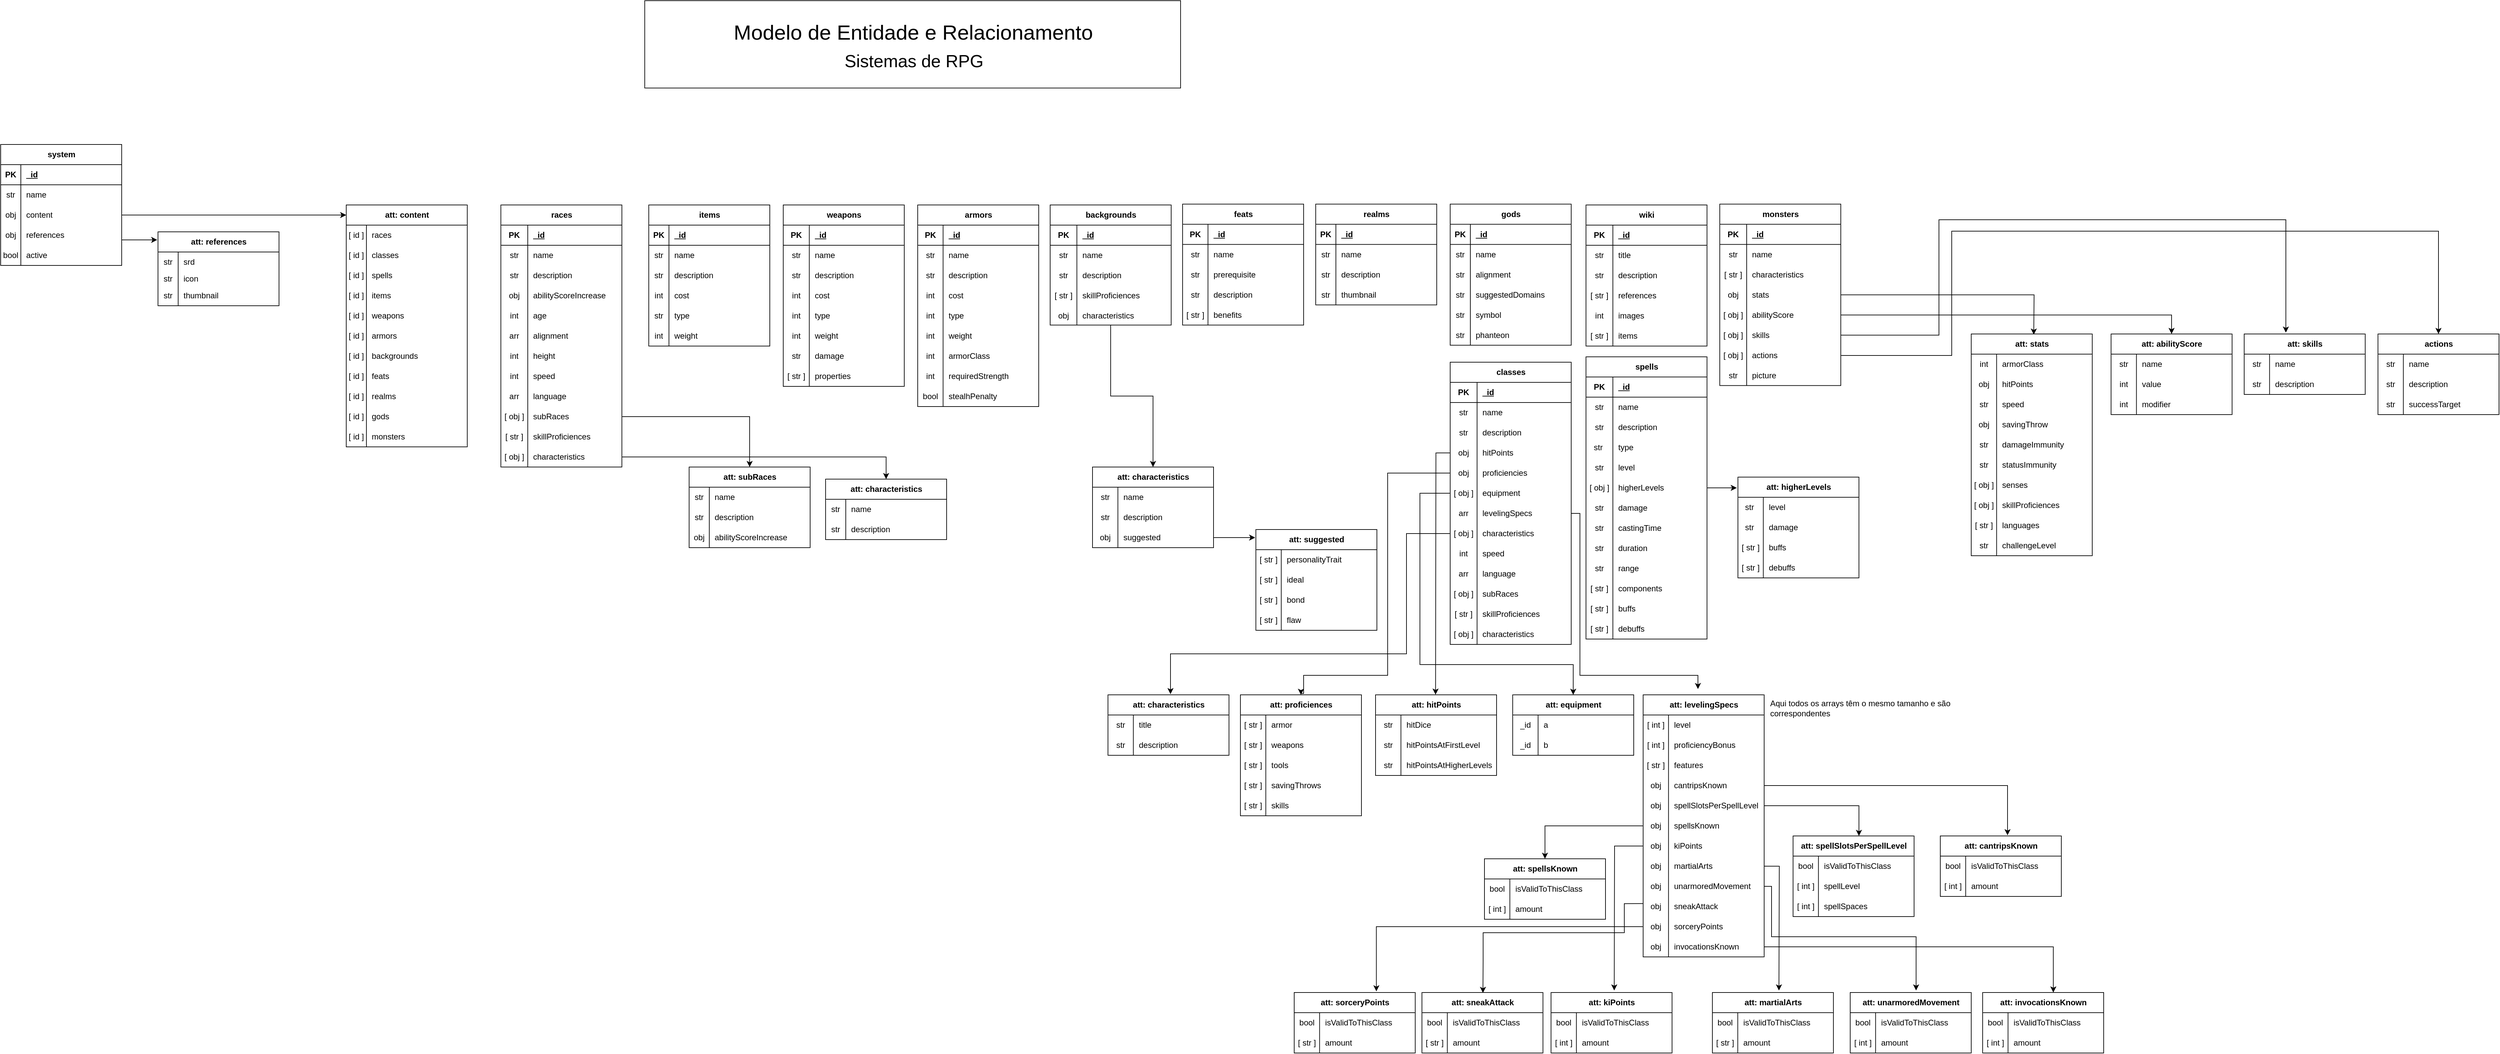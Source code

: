 <mxfile>
    <diagram name="Página-1" id="7D8syC61Nvu2iZpzmieG">
        <mxGraphModel dx="463" dy="433" grid="0" gridSize="10" guides="0" tooltips="0" connect="1" arrows="1" fold="1" page="1" pageScale="1" pageWidth="827" pageHeight="1169" math="0" shadow="0">
            <root>
                <mxCell id="0"/>
                <mxCell id="1" parent="0"/>
                <mxCell id="5S82eC7WIRg9PbS6lEjv-2" value="" style="rounded=0;whiteSpace=wrap;html=1;" parent="1" vertex="1">
                    <mxGeometry x="1372" y="56" width="797" height="130" as="geometry"/>
                </mxCell>
                <mxCell id="5S82eC7WIRg9PbS6lEjv-1" value="Modelo de Entidade e Relacionamento" style="text;html=1;align=center;verticalAlign=middle;resizable=0;points=[];autosize=1;strokeColor=none;fillColor=none;fontSize=31;" parent="1" vertex="1">
                    <mxGeometry x="1490.5" y="77.5" width="560" height="50" as="geometry"/>
                </mxCell>
                <mxCell id="5S82eC7WIRg9PbS6lEjv-4" value="Sistemas de RPG" style="text;html=1;align=center;verticalAlign=middle;resizable=0;points=[];autosize=1;strokeColor=none;fillColor=none;fontSize=26;" parent="1" vertex="1">
                    <mxGeometry x="1656.5" y="125.5" width="230" height="40" as="geometry"/>
                </mxCell>
                <mxCell id="5S82eC7WIRg9PbS6lEjv-16" value="system" style="shape=table;startSize=30;container=1;collapsible=1;childLayout=tableLayout;fixedRows=1;rowLines=0;fontStyle=1;align=center;resizeLast=1;html=1;" parent="1" vertex="1">
                    <mxGeometry x="414" y="270" width="180" height="180" as="geometry"/>
                </mxCell>
                <mxCell id="5S82eC7WIRg9PbS6lEjv-17" value="" style="shape=tableRow;horizontal=0;startSize=0;swimlaneHead=0;swimlaneBody=0;fillColor=none;collapsible=0;dropTarget=0;points=[[0,0.5],[1,0.5]];portConstraint=eastwest;top=0;left=0;right=0;bottom=1;" parent="5S82eC7WIRg9PbS6lEjv-16" vertex="1">
                    <mxGeometry y="30" width="180" height="30" as="geometry"/>
                </mxCell>
                <mxCell id="5S82eC7WIRg9PbS6lEjv-18" value="PK" style="shape=partialRectangle;connectable=0;fillColor=none;top=0;left=0;bottom=0;right=0;fontStyle=1;overflow=hidden;whiteSpace=wrap;html=1;" parent="5S82eC7WIRg9PbS6lEjv-17" vertex="1">
                    <mxGeometry width="30" height="30" as="geometry">
                        <mxRectangle width="30" height="30" as="alternateBounds"/>
                    </mxGeometry>
                </mxCell>
                <mxCell id="5S82eC7WIRg9PbS6lEjv-19" value="_id" style="shape=partialRectangle;connectable=0;fillColor=none;top=0;left=0;bottom=0;right=0;align=left;spacingLeft=6;fontStyle=5;overflow=hidden;whiteSpace=wrap;html=1;" parent="5S82eC7WIRg9PbS6lEjv-17" vertex="1">
                    <mxGeometry x="30" width="150" height="30" as="geometry">
                        <mxRectangle width="150" height="30" as="alternateBounds"/>
                    </mxGeometry>
                </mxCell>
                <mxCell id="5S82eC7WIRg9PbS6lEjv-20" value="" style="shape=tableRow;horizontal=0;startSize=0;swimlaneHead=0;swimlaneBody=0;fillColor=none;collapsible=0;dropTarget=0;points=[[0,0.5],[1,0.5]];portConstraint=eastwest;top=0;left=0;right=0;bottom=0;" parent="5S82eC7WIRg9PbS6lEjv-16" vertex="1">
                    <mxGeometry y="60" width="180" height="30" as="geometry"/>
                </mxCell>
                <mxCell id="5S82eC7WIRg9PbS6lEjv-21" value="str" style="shape=partialRectangle;connectable=0;fillColor=none;top=0;left=0;bottom=0;right=0;editable=1;overflow=hidden;whiteSpace=wrap;html=1;" parent="5S82eC7WIRg9PbS6lEjv-20" vertex="1">
                    <mxGeometry width="30" height="30" as="geometry">
                        <mxRectangle width="30" height="30" as="alternateBounds"/>
                    </mxGeometry>
                </mxCell>
                <mxCell id="5S82eC7WIRg9PbS6lEjv-22" value="name" style="shape=partialRectangle;connectable=0;fillColor=none;top=0;left=0;bottom=0;right=0;align=left;spacingLeft=6;overflow=hidden;whiteSpace=wrap;html=1;" parent="5S82eC7WIRg9PbS6lEjv-20" vertex="1">
                    <mxGeometry x="30" width="150" height="30" as="geometry">
                        <mxRectangle width="150" height="30" as="alternateBounds"/>
                    </mxGeometry>
                </mxCell>
                <mxCell id="5S82eC7WIRg9PbS6lEjv-23" value="" style="shape=tableRow;horizontal=0;startSize=0;swimlaneHead=0;swimlaneBody=0;fillColor=none;collapsible=0;dropTarget=0;points=[[0,0.5],[1,0.5]];portConstraint=eastwest;top=0;left=0;right=0;bottom=0;" parent="5S82eC7WIRg9PbS6lEjv-16" vertex="1">
                    <mxGeometry y="90" width="180" height="30" as="geometry"/>
                </mxCell>
                <mxCell id="5S82eC7WIRg9PbS6lEjv-24" value="obj" style="shape=partialRectangle;connectable=0;fillColor=none;top=0;left=0;bottom=0;right=0;editable=1;overflow=hidden;whiteSpace=wrap;html=1;" parent="5S82eC7WIRg9PbS6lEjv-23" vertex="1">
                    <mxGeometry width="30" height="30" as="geometry">
                        <mxRectangle width="30" height="30" as="alternateBounds"/>
                    </mxGeometry>
                </mxCell>
                <mxCell id="5S82eC7WIRg9PbS6lEjv-25" value="content" style="shape=partialRectangle;connectable=0;fillColor=none;top=0;left=0;bottom=0;right=0;align=left;spacingLeft=6;overflow=hidden;whiteSpace=wrap;html=1;" parent="5S82eC7WIRg9PbS6lEjv-23" vertex="1">
                    <mxGeometry x="30" width="150" height="30" as="geometry">
                        <mxRectangle width="150" height="30" as="alternateBounds"/>
                    </mxGeometry>
                </mxCell>
                <mxCell id="5S82eC7WIRg9PbS6lEjv-26" value="" style="shape=tableRow;horizontal=0;startSize=0;swimlaneHead=0;swimlaneBody=0;fillColor=none;collapsible=0;dropTarget=0;points=[[0,0.5],[1,0.5]];portConstraint=eastwest;top=0;left=0;right=0;bottom=0;" parent="5S82eC7WIRg9PbS6lEjv-16" vertex="1">
                    <mxGeometry y="120" width="180" height="30" as="geometry"/>
                </mxCell>
                <mxCell id="5S82eC7WIRg9PbS6lEjv-27" value="obj" style="shape=partialRectangle;connectable=0;fillColor=none;top=0;left=0;bottom=0;right=0;editable=1;overflow=hidden;whiteSpace=wrap;html=1;" parent="5S82eC7WIRg9PbS6lEjv-26" vertex="1">
                    <mxGeometry width="30" height="30" as="geometry">
                        <mxRectangle width="30" height="30" as="alternateBounds"/>
                    </mxGeometry>
                </mxCell>
                <mxCell id="5S82eC7WIRg9PbS6lEjv-28" value="references" style="shape=partialRectangle;connectable=0;fillColor=none;top=0;left=0;bottom=0;right=0;align=left;spacingLeft=6;overflow=hidden;whiteSpace=wrap;html=1;" parent="5S82eC7WIRg9PbS6lEjv-26" vertex="1">
                    <mxGeometry x="30" width="150" height="30" as="geometry">
                        <mxRectangle width="150" height="30" as="alternateBounds"/>
                    </mxGeometry>
                </mxCell>
                <mxCell id="qVeSeHVoDwiFZ-a_zoC7-26" value="" style="shape=tableRow;horizontal=0;startSize=0;swimlaneHead=0;swimlaneBody=0;fillColor=none;collapsible=0;dropTarget=0;points=[[0,0.5],[1,0.5]];portConstraint=eastwest;top=0;left=0;right=0;bottom=0;" parent="5S82eC7WIRg9PbS6lEjv-16" vertex="1">
                    <mxGeometry y="150" width="180" height="30" as="geometry"/>
                </mxCell>
                <mxCell id="qVeSeHVoDwiFZ-a_zoC7-27" value="bool" style="shape=partialRectangle;connectable=0;fillColor=none;top=0;left=0;bottom=0;right=0;editable=1;overflow=hidden;whiteSpace=wrap;html=1;" parent="qVeSeHVoDwiFZ-a_zoC7-26" vertex="1">
                    <mxGeometry width="30" height="30" as="geometry">
                        <mxRectangle width="30" height="30" as="alternateBounds"/>
                    </mxGeometry>
                </mxCell>
                <mxCell id="qVeSeHVoDwiFZ-a_zoC7-28" value="active" style="shape=partialRectangle;connectable=0;fillColor=none;top=0;left=0;bottom=0;right=0;align=left;spacingLeft=6;overflow=hidden;whiteSpace=wrap;html=1;" parent="qVeSeHVoDwiFZ-a_zoC7-26" vertex="1">
                    <mxGeometry x="30" width="150" height="30" as="geometry">
                        <mxRectangle width="150" height="30" as="alternateBounds"/>
                    </mxGeometry>
                </mxCell>
                <mxCell id="5S82eC7WIRg9PbS6lEjv-44" style="edgeStyle=orthogonalEdgeStyle;rounded=0;orthogonalLoop=1;jettySize=auto;html=1;exitX=1.001;exitY=0.733;exitDx=0;exitDy=0;exitPerimeter=0;entryX=-0.006;entryY=0.109;entryDx=0;entryDy=0;entryPerimeter=0;" parent="1" source="5S82eC7WIRg9PbS6lEjv-26" target="5S82eC7WIRg9PbS6lEjv-45" edge="1">
                    <mxGeometry relative="1" as="geometry">
                        <mxPoint x="638" y="435" as="targetPoint"/>
                    </mxGeometry>
                </mxCell>
                <mxCell id="5S82eC7WIRg9PbS6lEjv-45" value="att: references" style="shape=table;startSize=30;container=1;collapsible=1;childLayout=tableLayout;fixedRows=1;rowLines=0;fontStyle=1;align=center;resizeLast=1;html=1;" parent="1" vertex="1">
                    <mxGeometry x="648" y="400" width="180" height="110" as="geometry"/>
                </mxCell>
                <mxCell id="5S82eC7WIRg9PbS6lEjv-49" value="" style="shape=tableRow;horizontal=0;startSize=0;swimlaneHead=0;swimlaneBody=0;fillColor=none;collapsible=0;dropTarget=0;points=[[0,0.5],[1,0.5]];portConstraint=eastwest;top=0;left=0;right=0;bottom=0;" parent="5S82eC7WIRg9PbS6lEjv-45" vertex="1">
                    <mxGeometry y="30" width="180" height="30" as="geometry"/>
                </mxCell>
                <mxCell id="5S82eC7WIRg9PbS6lEjv-50" value="str" style="shape=partialRectangle;connectable=0;fillColor=none;top=0;left=0;bottom=0;right=0;editable=1;overflow=hidden;whiteSpace=wrap;html=1;" parent="5S82eC7WIRg9PbS6lEjv-49" vertex="1">
                    <mxGeometry width="30" height="30" as="geometry">
                        <mxRectangle width="30" height="30" as="alternateBounds"/>
                    </mxGeometry>
                </mxCell>
                <mxCell id="5S82eC7WIRg9PbS6lEjv-51" value="srd" style="shape=partialRectangle;connectable=0;fillColor=none;top=0;left=0;bottom=0;right=0;align=left;spacingLeft=6;overflow=hidden;whiteSpace=wrap;html=1;" parent="5S82eC7WIRg9PbS6lEjv-49" vertex="1">
                    <mxGeometry x="30" width="150" height="30" as="geometry">
                        <mxRectangle width="150" height="30" as="alternateBounds"/>
                    </mxGeometry>
                </mxCell>
                <mxCell id="5S82eC7WIRg9PbS6lEjv-52" value="" style="shape=tableRow;horizontal=0;startSize=0;swimlaneHead=0;swimlaneBody=0;fillColor=none;collapsible=0;dropTarget=0;points=[[0,0.5],[1,0.5]];portConstraint=eastwest;top=0;left=0;right=0;bottom=0;" parent="5S82eC7WIRg9PbS6lEjv-45" vertex="1">
                    <mxGeometry y="60" width="180" height="20" as="geometry"/>
                </mxCell>
                <mxCell id="5S82eC7WIRg9PbS6lEjv-53" value="str" style="shape=partialRectangle;connectable=0;fillColor=none;top=0;left=0;bottom=0;right=0;editable=1;overflow=hidden;whiteSpace=wrap;html=1;" parent="5S82eC7WIRg9PbS6lEjv-52" vertex="1">
                    <mxGeometry width="30" height="20" as="geometry">
                        <mxRectangle width="30" height="20" as="alternateBounds"/>
                    </mxGeometry>
                </mxCell>
                <mxCell id="5S82eC7WIRg9PbS6lEjv-54" value="icon" style="shape=partialRectangle;connectable=0;fillColor=none;top=0;left=0;bottom=0;right=0;align=left;spacingLeft=6;overflow=hidden;whiteSpace=wrap;html=1;" parent="5S82eC7WIRg9PbS6lEjv-52" vertex="1">
                    <mxGeometry x="30" width="150" height="20" as="geometry">
                        <mxRectangle width="150" height="20" as="alternateBounds"/>
                    </mxGeometry>
                </mxCell>
                <mxCell id="5S82eC7WIRg9PbS6lEjv-55" value="" style="shape=tableRow;horizontal=0;startSize=0;swimlaneHead=0;swimlaneBody=0;fillColor=none;collapsible=0;dropTarget=0;points=[[0,0.5],[1,0.5]];portConstraint=eastwest;top=0;left=0;right=0;bottom=0;" parent="5S82eC7WIRg9PbS6lEjv-45" vertex="1">
                    <mxGeometry y="80" width="180" height="30" as="geometry"/>
                </mxCell>
                <mxCell id="5S82eC7WIRg9PbS6lEjv-56" value="str" style="shape=partialRectangle;connectable=0;fillColor=none;top=0;left=0;bottom=0;right=0;editable=1;overflow=hidden;whiteSpace=wrap;html=1;" parent="5S82eC7WIRg9PbS6lEjv-55" vertex="1">
                    <mxGeometry width="30" height="30" as="geometry">
                        <mxRectangle width="30" height="30" as="alternateBounds"/>
                    </mxGeometry>
                </mxCell>
                <mxCell id="5S82eC7WIRg9PbS6lEjv-57" value="thumbnail" style="shape=partialRectangle;connectable=0;fillColor=none;top=0;left=0;bottom=0;right=0;align=left;spacingLeft=6;overflow=hidden;whiteSpace=wrap;html=1;" parent="5S82eC7WIRg9PbS6lEjv-55" vertex="1">
                    <mxGeometry x="30" width="150" height="30" as="geometry">
                        <mxRectangle width="150" height="30" as="alternateBounds"/>
                    </mxGeometry>
                </mxCell>
                <mxCell id="5S82eC7WIRg9PbS6lEjv-58" style="edgeStyle=orthogonalEdgeStyle;rounded=0;orthogonalLoop=1;jettySize=auto;html=1;" parent="1" source="5S82eC7WIRg9PbS6lEjv-23" edge="1">
                    <mxGeometry relative="1" as="geometry">
                        <mxPoint x="928" y="375" as="targetPoint"/>
                    </mxGeometry>
                </mxCell>
                <mxCell id="5S82eC7WIRg9PbS6lEjv-59" value="att: content" style="shape=table;startSize=30;container=1;collapsible=1;childLayout=tableLayout;fixedRows=1;rowLines=0;fontStyle=1;align=center;resizeLast=1;html=1;" parent="1" vertex="1">
                    <mxGeometry x="928" y="360" width="180" height="360" as="geometry"/>
                </mxCell>
                <mxCell id="5S82eC7WIRg9PbS6lEjv-60" value="" style="shape=tableRow;horizontal=0;startSize=0;swimlaneHead=0;swimlaneBody=0;fillColor=none;collapsible=0;dropTarget=0;points=[[0,0.5],[1,0.5]];portConstraint=eastwest;top=0;left=0;right=0;bottom=0;" parent="5S82eC7WIRg9PbS6lEjv-59" vertex="1">
                    <mxGeometry y="30" width="180" height="30" as="geometry"/>
                </mxCell>
                <mxCell id="5S82eC7WIRg9PbS6lEjv-61" value="[ id ]" style="shape=partialRectangle;connectable=0;fillColor=none;top=0;left=0;bottom=0;right=0;editable=1;overflow=hidden;whiteSpace=wrap;html=1;" parent="5S82eC7WIRg9PbS6lEjv-60" vertex="1">
                    <mxGeometry width="30" height="30" as="geometry">
                        <mxRectangle width="30" height="30" as="alternateBounds"/>
                    </mxGeometry>
                </mxCell>
                <mxCell id="5S82eC7WIRg9PbS6lEjv-62" value="races" style="shape=partialRectangle;connectable=0;fillColor=none;top=0;left=0;bottom=0;right=0;align=left;spacingLeft=6;overflow=hidden;whiteSpace=wrap;html=1;" parent="5S82eC7WIRg9PbS6lEjv-60" vertex="1">
                    <mxGeometry x="30" width="150" height="30" as="geometry">
                        <mxRectangle width="150" height="30" as="alternateBounds"/>
                    </mxGeometry>
                </mxCell>
                <mxCell id="5S82eC7WIRg9PbS6lEjv-63" value="" style="shape=tableRow;horizontal=0;startSize=0;swimlaneHead=0;swimlaneBody=0;fillColor=none;collapsible=0;dropTarget=0;points=[[0,0.5],[1,0.5]];portConstraint=eastwest;top=0;left=0;right=0;bottom=0;" parent="5S82eC7WIRg9PbS6lEjv-59" vertex="1">
                    <mxGeometry y="60" width="180" height="30" as="geometry"/>
                </mxCell>
                <mxCell id="5S82eC7WIRg9PbS6lEjv-64" value="[ id ]" style="shape=partialRectangle;connectable=0;fillColor=none;top=0;left=0;bottom=0;right=0;editable=1;overflow=hidden;whiteSpace=wrap;html=1;" parent="5S82eC7WIRg9PbS6lEjv-63" vertex="1">
                    <mxGeometry width="30" height="30" as="geometry">
                        <mxRectangle width="30" height="30" as="alternateBounds"/>
                    </mxGeometry>
                </mxCell>
                <mxCell id="5S82eC7WIRg9PbS6lEjv-65" value="classes" style="shape=partialRectangle;connectable=0;fillColor=none;top=0;left=0;bottom=0;right=0;align=left;spacingLeft=6;overflow=hidden;whiteSpace=wrap;html=1;" parent="5S82eC7WIRg9PbS6lEjv-63" vertex="1">
                    <mxGeometry x="30" width="150" height="30" as="geometry">
                        <mxRectangle width="150" height="30" as="alternateBounds"/>
                    </mxGeometry>
                </mxCell>
                <mxCell id="5S82eC7WIRg9PbS6lEjv-69" value="" style="shape=tableRow;horizontal=0;startSize=0;swimlaneHead=0;swimlaneBody=0;fillColor=none;collapsible=0;dropTarget=0;points=[[0,0.5],[1,0.5]];portConstraint=eastwest;top=0;left=0;right=0;bottom=0;" parent="5S82eC7WIRg9PbS6lEjv-59" vertex="1">
                    <mxGeometry y="90" width="180" height="30" as="geometry"/>
                </mxCell>
                <mxCell id="5S82eC7WIRg9PbS6lEjv-70" value="[ id ]" style="shape=partialRectangle;connectable=0;fillColor=none;top=0;left=0;bottom=0;right=0;editable=1;overflow=hidden;whiteSpace=wrap;html=1;" parent="5S82eC7WIRg9PbS6lEjv-69" vertex="1">
                    <mxGeometry width="30" height="30" as="geometry">
                        <mxRectangle width="30" height="30" as="alternateBounds"/>
                    </mxGeometry>
                </mxCell>
                <mxCell id="5S82eC7WIRg9PbS6lEjv-71" value="spells" style="shape=partialRectangle;connectable=0;fillColor=none;top=0;left=0;bottom=0;right=0;align=left;spacingLeft=6;overflow=hidden;whiteSpace=wrap;html=1;" parent="5S82eC7WIRg9PbS6lEjv-69" vertex="1">
                    <mxGeometry x="30" width="150" height="30" as="geometry">
                        <mxRectangle width="150" height="30" as="alternateBounds"/>
                    </mxGeometry>
                </mxCell>
                <mxCell id="5S82eC7WIRg9PbS6lEjv-66" value="" style="shape=tableRow;horizontal=0;startSize=0;swimlaneHead=0;swimlaneBody=0;fillColor=none;collapsible=0;dropTarget=0;points=[[0,0.5],[1,0.5]];portConstraint=eastwest;top=0;left=0;right=0;bottom=0;" parent="5S82eC7WIRg9PbS6lEjv-59" vertex="1">
                    <mxGeometry y="120" width="180" height="30" as="geometry"/>
                </mxCell>
                <mxCell id="5S82eC7WIRg9PbS6lEjv-67" value="[ id ]" style="shape=partialRectangle;connectable=0;fillColor=none;top=0;left=0;bottom=0;right=0;editable=1;overflow=hidden;whiteSpace=wrap;html=1;" parent="5S82eC7WIRg9PbS6lEjv-66" vertex="1">
                    <mxGeometry width="30" height="30" as="geometry">
                        <mxRectangle width="30" height="30" as="alternateBounds"/>
                    </mxGeometry>
                </mxCell>
                <mxCell id="5S82eC7WIRg9PbS6lEjv-68" value="items" style="shape=partialRectangle;connectable=0;fillColor=none;top=0;left=0;bottom=0;right=0;align=left;spacingLeft=6;overflow=hidden;whiteSpace=wrap;html=1;" parent="5S82eC7WIRg9PbS6lEjv-66" vertex="1">
                    <mxGeometry x="30" width="150" height="30" as="geometry">
                        <mxRectangle width="150" height="30" as="alternateBounds"/>
                    </mxGeometry>
                </mxCell>
                <mxCell id="5S82eC7WIRg9PbS6lEjv-247" value="" style="shape=tableRow;horizontal=0;startSize=0;swimlaneHead=0;swimlaneBody=0;fillColor=none;collapsible=0;dropTarget=0;points=[[0,0.5],[1,0.5]];portConstraint=eastwest;top=0;left=0;right=0;bottom=0;" parent="5S82eC7WIRg9PbS6lEjv-59" vertex="1">
                    <mxGeometry y="150" width="180" height="30" as="geometry"/>
                </mxCell>
                <mxCell id="5S82eC7WIRg9PbS6lEjv-248" value="[ id ]" style="shape=partialRectangle;connectable=0;fillColor=none;top=0;left=0;bottom=0;right=0;editable=1;overflow=hidden;whiteSpace=wrap;html=1;" parent="5S82eC7WIRg9PbS6lEjv-247" vertex="1">
                    <mxGeometry width="30" height="30" as="geometry">
                        <mxRectangle width="30" height="30" as="alternateBounds"/>
                    </mxGeometry>
                </mxCell>
                <mxCell id="5S82eC7WIRg9PbS6lEjv-249" value="weapons" style="shape=partialRectangle;connectable=0;fillColor=none;top=0;left=0;bottom=0;right=0;align=left;spacingLeft=6;overflow=hidden;whiteSpace=wrap;html=1;" parent="5S82eC7WIRg9PbS6lEjv-247" vertex="1">
                    <mxGeometry x="30" width="150" height="30" as="geometry">
                        <mxRectangle width="150" height="30" as="alternateBounds"/>
                    </mxGeometry>
                </mxCell>
                <mxCell id="5S82eC7WIRg9PbS6lEjv-250" value="" style="shape=tableRow;horizontal=0;startSize=0;swimlaneHead=0;swimlaneBody=0;fillColor=none;collapsible=0;dropTarget=0;points=[[0,0.5],[1,0.5]];portConstraint=eastwest;top=0;left=0;right=0;bottom=0;" parent="5S82eC7WIRg9PbS6lEjv-59" vertex="1">
                    <mxGeometry y="180" width="180" height="30" as="geometry"/>
                </mxCell>
                <mxCell id="5S82eC7WIRg9PbS6lEjv-251" value="[ id ]" style="shape=partialRectangle;connectable=0;fillColor=none;top=0;left=0;bottom=0;right=0;editable=1;overflow=hidden;whiteSpace=wrap;html=1;" parent="5S82eC7WIRg9PbS6lEjv-250" vertex="1">
                    <mxGeometry width="30" height="30" as="geometry">
                        <mxRectangle width="30" height="30" as="alternateBounds"/>
                    </mxGeometry>
                </mxCell>
                <mxCell id="5S82eC7WIRg9PbS6lEjv-252" value="armors" style="shape=partialRectangle;connectable=0;fillColor=none;top=0;left=0;bottom=0;right=0;align=left;spacingLeft=6;overflow=hidden;whiteSpace=wrap;html=1;" parent="5S82eC7WIRg9PbS6lEjv-250" vertex="1">
                    <mxGeometry x="30" width="150" height="30" as="geometry">
                        <mxRectangle width="150" height="30" as="alternateBounds"/>
                    </mxGeometry>
                </mxCell>
                <mxCell id="5S82eC7WIRg9PbS6lEjv-75" value="" style="shape=tableRow;horizontal=0;startSize=0;swimlaneHead=0;swimlaneBody=0;fillColor=none;collapsible=0;dropTarget=0;points=[[0,0.5],[1,0.5]];portConstraint=eastwest;top=0;left=0;right=0;bottom=0;" parent="5S82eC7WIRg9PbS6lEjv-59" vertex="1">
                    <mxGeometry y="210" width="180" height="30" as="geometry"/>
                </mxCell>
                <mxCell id="5S82eC7WIRg9PbS6lEjv-76" value="[ id ]" style="shape=partialRectangle;connectable=0;fillColor=none;top=0;left=0;bottom=0;right=0;editable=1;overflow=hidden;whiteSpace=wrap;html=1;" parent="5S82eC7WIRg9PbS6lEjv-75" vertex="1">
                    <mxGeometry width="30" height="30" as="geometry">
                        <mxRectangle width="30" height="30" as="alternateBounds"/>
                    </mxGeometry>
                </mxCell>
                <mxCell id="5S82eC7WIRg9PbS6lEjv-77" value="backgrounds" style="shape=partialRectangle;connectable=0;fillColor=none;top=0;left=0;bottom=0;right=0;align=left;spacingLeft=6;overflow=hidden;whiteSpace=wrap;html=1;" parent="5S82eC7WIRg9PbS6lEjv-75" vertex="1">
                    <mxGeometry x="30" width="150" height="30" as="geometry">
                        <mxRectangle width="150" height="30" as="alternateBounds"/>
                    </mxGeometry>
                </mxCell>
                <mxCell id="5S82eC7WIRg9PbS6lEjv-78" value="" style="shape=tableRow;horizontal=0;startSize=0;swimlaneHead=0;swimlaneBody=0;fillColor=none;collapsible=0;dropTarget=0;points=[[0,0.5],[1,0.5]];portConstraint=eastwest;top=0;left=0;right=0;bottom=0;" parent="5S82eC7WIRg9PbS6lEjv-59" vertex="1">
                    <mxGeometry y="240" width="180" height="30" as="geometry"/>
                </mxCell>
                <mxCell id="5S82eC7WIRg9PbS6lEjv-79" value="[ id ]" style="shape=partialRectangle;connectable=0;fillColor=none;top=0;left=0;bottom=0;right=0;editable=1;overflow=hidden;whiteSpace=wrap;html=1;" parent="5S82eC7WIRg9PbS6lEjv-78" vertex="1">
                    <mxGeometry width="30" height="30" as="geometry">
                        <mxRectangle width="30" height="30" as="alternateBounds"/>
                    </mxGeometry>
                </mxCell>
                <mxCell id="5S82eC7WIRg9PbS6lEjv-80" value="feats" style="shape=partialRectangle;connectable=0;fillColor=none;top=0;left=0;bottom=0;right=0;align=left;spacingLeft=6;overflow=hidden;whiteSpace=wrap;html=1;" parent="5S82eC7WIRg9PbS6lEjv-78" vertex="1">
                    <mxGeometry x="30" width="150" height="30" as="geometry">
                        <mxRectangle width="150" height="30" as="alternateBounds"/>
                    </mxGeometry>
                </mxCell>
                <mxCell id="5S82eC7WIRg9PbS6lEjv-81" value="" style="shape=tableRow;horizontal=0;startSize=0;swimlaneHead=0;swimlaneBody=0;fillColor=none;collapsible=0;dropTarget=0;points=[[0,0.5],[1,0.5]];portConstraint=eastwest;top=0;left=0;right=0;bottom=0;" parent="5S82eC7WIRg9PbS6lEjv-59" vertex="1">
                    <mxGeometry y="270" width="180" height="30" as="geometry"/>
                </mxCell>
                <mxCell id="5S82eC7WIRg9PbS6lEjv-82" value="[ id ]" style="shape=partialRectangle;connectable=0;fillColor=none;top=0;left=0;bottom=0;right=0;editable=1;overflow=hidden;whiteSpace=wrap;html=1;" parent="5S82eC7WIRg9PbS6lEjv-81" vertex="1">
                    <mxGeometry width="30" height="30" as="geometry">
                        <mxRectangle width="30" height="30" as="alternateBounds"/>
                    </mxGeometry>
                </mxCell>
                <mxCell id="5S82eC7WIRg9PbS6lEjv-83" value="realms" style="shape=partialRectangle;connectable=0;fillColor=none;top=0;left=0;bottom=0;right=0;align=left;spacingLeft=6;overflow=hidden;whiteSpace=wrap;html=1;" parent="5S82eC7WIRg9PbS6lEjv-81" vertex="1">
                    <mxGeometry x="30" width="150" height="30" as="geometry">
                        <mxRectangle width="150" height="30" as="alternateBounds"/>
                    </mxGeometry>
                </mxCell>
                <mxCell id="5S82eC7WIRg9PbS6lEjv-85" value="" style="shape=tableRow;horizontal=0;startSize=0;swimlaneHead=0;swimlaneBody=0;fillColor=none;collapsible=0;dropTarget=0;points=[[0,0.5],[1,0.5]];portConstraint=eastwest;top=0;left=0;right=0;bottom=0;" parent="5S82eC7WIRg9PbS6lEjv-59" vertex="1">
                    <mxGeometry y="300" width="180" height="30" as="geometry"/>
                </mxCell>
                <mxCell id="5S82eC7WIRg9PbS6lEjv-86" value="[ id ]" style="shape=partialRectangle;connectable=0;fillColor=none;top=0;left=0;bottom=0;right=0;editable=1;overflow=hidden;whiteSpace=wrap;html=1;" parent="5S82eC7WIRg9PbS6lEjv-85" vertex="1">
                    <mxGeometry width="30" height="30" as="geometry">
                        <mxRectangle width="30" height="30" as="alternateBounds"/>
                    </mxGeometry>
                </mxCell>
                <mxCell id="5S82eC7WIRg9PbS6lEjv-87" value="gods" style="shape=partialRectangle;connectable=0;fillColor=none;top=0;left=0;bottom=0;right=0;align=left;spacingLeft=6;overflow=hidden;whiteSpace=wrap;html=1;" parent="5S82eC7WIRg9PbS6lEjv-85" vertex="1">
                    <mxGeometry x="30" width="150" height="30" as="geometry">
                        <mxRectangle width="150" height="30" as="alternateBounds"/>
                    </mxGeometry>
                </mxCell>
                <mxCell id="XaZwiHK0KuA4eIS4Ti7j-1" value="" style="shape=tableRow;horizontal=0;startSize=0;swimlaneHead=0;swimlaneBody=0;fillColor=none;collapsible=0;dropTarget=0;points=[[0,0.5],[1,0.5]];portConstraint=eastwest;top=0;left=0;right=0;bottom=0;" parent="5S82eC7WIRg9PbS6lEjv-59" vertex="1">
                    <mxGeometry y="330" width="180" height="30" as="geometry"/>
                </mxCell>
                <mxCell id="XaZwiHK0KuA4eIS4Ti7j-2" value="[ id ]" style="shape=partialRectangle;connectable=0;fillColor=none;top=0;left=0;bottom=0;right=0;editable=1;overflow=hidden;whiteSpace=wrap;html=1;" parent="XaZwiHK0KuA4eIS4Ti7j-1" vertex="1">
                    <mxGeometry width="30" height="30" as="geometry">
                        <mxRectangle width="30" height="30" as="alternateBounds"/>
                    </mxGeometry>
                </mxCell>
                <mxCell id="XaZwiHK0KuA4eIS4Ti7j-3" value="monsters" style="shape=partialRectangle;connectable=0;fillColor=none;top=0;left=0;bottom=0;right=0;align=left;spacingLeft=6;overflow=hidden;whiteSpace=wrap;html=1;" parent="XaZwiHK0KuA4eIS4Ti7j-1" vertex="1">
                    <mxGeometry x="30" width="150" height="30" as="geometry">
                        <mxRectangle width="150" height="30" as="alternateBounds"/>
                    </mxGeometry>
                </mxCell>
                <mxCell id="5S82eC7WIRg9PbS6lEjv-117" value="races" style="shape=table;startSize=30;container=1;collapsible=1;childLayout=tableLayout;fixedRows=1;rowLines=0;fontStyle=1;align=center;resizeLast=1;html=1;" parent="1" vertex="1">
                    <mxGeometry x="1158" y="360" width="180" height="390" as="geometry"/>
                </mxCell>
                <mxCell id="5S82eC7WIRg9PbS6lEjv-118" value="" style="shape=tableRow;horizontal=0;startSize=0;swimlaneHead=0;swimlaneBody=0;fillColor=none;collapsible=0;dropTarget=0;points=[[0,0.5],[1,0.5]];portConstraint=eastwest;top=0;left=0;right=0;bottom=1;" parent="5S82eC7WIRg9PbS6lEjv-117" vertex="1">
                    <mxGeometry y="30" width="180" height="30" as="geometry"/>
                </mxCell>
                <mxCell id="5S82eC7WIRg9PbS6lEjv-119" value="PK" style="shape=partialRectangle;connectable=0;fillColor=none;top=0;left=0;bottom=0;right=0;fontStyle=1;overflow=hidden;whiteSpace=wrap;html=1;" parent="5S82eC7WIRg9PbS6lEjv-118" vertex="1">
                    <mxGeometry width="40" height="30" as="geometry">
                        <mxRectangle width="40" height="30" as="alternateBounds"/>
                    </mxGeometry>
                </mxCell>
                <mxCell id="5S82eC7WIRg9PbS6lEjv-120" value="_id" style="shape=partialRectangle;connectable=0;fillColor=none;top=0;left=0;bottom=0;right=0;align=left;spacingLeft=6;fontStyle=5;overflow=hidden;whiteSpace=wrap;html=1;" parent="5S82eC7WIRg9PbS6lEjv-118" vertex="1">
                    <mxGeometry x="40" width="140" height="30" as="geometry">
                        <mxRectangle width="140" height="30" as="alternateBounds"/>
                    </mxGeometry>
                </mxCell>
                <mxCell id="5S82eC7WIRg9PbS6lEjv-121" value="" style="shape=tableRow;horizontal=0;startSize=0;swimlaneHead=0;swimlaneBody=0;fillColor=none;collapsible=0;dropTarget=0;points=[[0,0.5],[1,0.5]];portConstraint=eastwest;top=0;left=0;right=0;bottom=0;" parent="5S82eC7WIRg9PbS6lEjv-117" vertex="1">
                    <mxGeometry y="60" width="180" height="30" as="geometry"/>
                </mxCell>
                <mxCell id="5S82eC7WIRg9PbS6lEjv-122" value="str" style="shape=partialRectangle;connectable=0;fillColor=none;top=0;left=0;bottom=0;right=0;editable=1;overflow=hidden;whiteSpace=wrap;html=1;" parent="5S82eC7WIRg9PbS6lEjv-121" vertex="1">
                    <mxGeometry width="40" height="30" as="geometry">
                        <mxRectangle width="40" height="30" as="alternateBounds"/>
                    </mxGeometry>
                </mxCell>
                <mxCell id="5S82eC7WIRg9PbS6lEjv-123" value="name" style="shape=partialRectangle;connectable=0;fillColor=none;top=0;left=0;bottom=0;right=0;align=left;spacingLeft=6;overflow=hidden;whiteSpace=wrap;html=1;" parent="5S82eC7WIRg9PbS6lEjv-121" vertex="1">
                    <mxGeometry x="40" width="140" height="30" as="geometry">
                        <mxRectangle width="140" height="30" as="alternateBounds"/>
                    </mxGeometry>
                </mxCell>
                <mxCell id="5S82eC7WIRg9PbS6lEjv-151" value="" style="shape=tableRow;horizontal=0;startSize=0;swimlaneHead=0;swimlaneBody=0;fillColor=none;collapsible=0;dropTarget=0;points=[[0,0.5],[1,0.5]];portConstraint=eastwest;top=0;left=0;right=0;bottom=0;" parent="5S82eC7WIRg9PbS6lEjv-117" vertex="1">
                    <mxGeometry y="90" width="180" height="30" as="geometry"/>
                </mxCell>
                <mxCell id="5S82eC7WIRg9PbS6lEjv-152" value="str" style="shape=partialRectangle;connectable=0;fillColor=none;top=0;left=0;bottom=0;right=0;editable=1;overflow=hidden;whiteSpace=wrap;html=1;" parent="5S82eC7WIRg9PbS6lEjv-151" vertex="1">
                    <mxGeometry width="40" height="30" as="geometry">
                        <mxRectangle width="40" height="30" as="alternateBounds"/>
                    </mxGeometry>
                </mxCell>
                <mxCell id="5S82eC7WIRg9PbS6lEjv-153" value="description" style="shape=partialRectangle;connectable=0;fillColor=none;top=0;left=0;bottom=0;right=0;align=left;spacingLeft=6;overflow=hidden;whiteSpace=wrap;html=1;" parent="5S82eC7WIRg9PbS6lEjv-151" vertex="1">
                    <mxGeometry x="40" width="140" height="30" as="geometry">
                        <mxRectangle width="140" height="30" as="alternateBounds"/>
                    </mxGeometry>
                </mxCell>
                <mxCell id="5S82eC7WIRg9PbS6lEjv-124" value="" style="shape=tableRow;horizontal=0;startSize=0;swimlaneHead=0;swimlaneBody=0;fillColor=none;collapsible=0;dropTarget=0;points=[[0,0.5],[1,0.5]];portConstraint=eastwest;top=0;left=0;right=0;bottom=0;" parent="5S82eC7WIRg9PbS6lEjv-117" vertex="1">
                    <mxGeometry y="120" width="180" height="30" as="geometry"/>
                </mxCell>
                <mxCell id="5S82eC7WIRg9PbS6lEjv-125" value="obj" style="shape=partialRectangle;connectable=0;fillColor=none;top=0;left=0;bottom=0;right=0;editable=1;overflow=hidden;whiteSpace=wrap;html=1;" parent="5S82eC7WIRg9PbS6lEjv-124" vertex="1">
                    <mxGeometry width="40" height="30" as="geometry">
                        <mxRectangle width="40" height="30" as="alternateBounds"/>
                    </mxGeometry>
                </mxCell>
                <mxCell id="5S82eC7WIRg9PbS6lEjv-126" value="abilityScoreIncrease" style="shape=partialRectangle;connectable=0;fillColor=none;top=0;left=0;bottom=0;right=0;align=left;spacingLeft=6;overflow=hidden;whiteSpace=wrap;html=1;" parent="5S82eC7WIRg9PbS6lEjv-124" vertex="1">
                    <mxGeometry x="40" width="140" height="30" as="geometry">
                        <mxRectangle width="140" height="30" as="alternateBounds"/>
                    </mxGeometry>
                </mxCell>
                <mxCell id="5S82eC7WIRg9PbS6lEjv-127" value="" style="shape=tableRow;horizontal=0;startSize=0;swimlaneHead=0;swimlaneBody=0;fillColor=none;collapsible=0;dropTarget=0;points=[[0,0.5],[1,0.5]];portConstraint=eastwest;top=0;left=0;right=0;bottom=0;" parent="5S82eC7WIRg9PbS6lEjv-117" vertex="1">
                    <mxGeometry y="150" width="180" height="30" as="geometry"/>
                </mxCell>
                <mxCell id="5S82eC7WIRg9PbS6lEjv-128" value="int" style="shape=partialRectangle;connectable=0;fillColor=none;top=0;left=0;bottom=0;right=0;editable=1;overflow=hidden;whiteSpace=wrap;html=1;" parent="5S82eC7WIRg9PbS6lEjv-127" vertex="1">
                    <mxGeometry width="40" height="30" as="geometry">
                        <mxRectangle width="40" height="30" as="alternateBounds"/>
                    </mxGeometry>
                </mxCell>
                <mxCell id="5S82eC7WIRg9PbS6lEjv-129" value="age" style="shape=partialRectangle;connectable=0;fillColor=none;top=0;left=0;bottom=0;right=0;align=left;spacingLeft=6;overflow=hidden;whiteSpace=wrap;html=1;" parent="5S82eC7WIRg9PbS6lEjv-127" vertex="1">
                    <mxGeometry x="40" width="140" height="30" as="geometry">
                        <mxRectangle width="140" height="30" as="alternateBounds"/>
                    </mxGeometry>
                </mxCell>
                <mxCell id="5S82eC7WIRg9PbS6lEjv-130" value="" style="shape=tableRow;horizontal=0;startSize=0;swimlaneHead=0;swimlaneBody=0;fillColor=none;collapsible=0;dropTarget=0;points=[[0,0.5],[1,0.5]];portConstraint=eastwest;top=0;left=0;right=0;bottom=0;" parent="5S82eC7WIRg9PbS6lEjv-117" vertex="1">
                    <mxGeometry y="180" width="180" height="30" as="geometry"/>
                </mxCell>
                <mxCell id="5S82eC7WIRg9PbS6lEjv-131" value="arr" style="shape=partialRectangle;connectable=0;fillColor=none;top=0;left=0;bottom=0;right=0;editable=1;overflow=hidden;whiteSpace=wrap;html=1;" parent="5S82eC7WIRg9PbS6lEjv-130" vertex="1">
                    <mxGeometry width="40" height="30" as="geometry">
                        <mxRectangle width="40" height="30" as="alternateBounds"/>
                    </mxGeometry>
                </mxCell>
                <mxCell id="5S82eC7WIRg9PbS6lEjv-132" value="alignment" style="shape=partialRectangle;connectable=0;fillColor=none;top=0;left=0;bottom=0;right=0;align=left;spacingLeft=6;overflow=hidden;whiteSpace=wrap;html=1;" parent="5S82eC7WIRg9PbS6lEjv-130" vertex="1">
                    <mxGeometry x="40" width="140" height="30" as="geometry">
                        <mxRectangle width="140" height="30" as="alternateBounds"/>
                    </mxGeometry>
                </mxCell>
                <mxCell id="5S82eC7WIRg9PbS6lEjv-133" value="" style="shape=tableRow;horizontal=0;startSize=0;swimlaneHead=0;swimlaneBody=0;fillColor=none;collapsible=0;dropTarget=0;points=[[0,0.5],[1,0.5]];portConstraint=eastwest;top=0;left=0;right=0;bottom=0;" parent="5S82eC7WIRg9PbS6lEjv-117" vertex="1">
                    <mxGeometry y="210" width="180" height="30" as="geometry"/>
                </mxCell>
                <mxCell id="5S82eC7WIRg9PbS6lEjv-134" value="int" style="shape=partialRectangle;connectable=0;fillColor=none;top=0;left=0;bottom=0;right=0;editable=1;overflow=hidden;whiteSpace=wrap;html=1;" parent="5S82eC7WIRg9PbS6lEjv-133" vertex="1">
                    <mxGeometry width="40" height="30" as="geometry">
                        <mxRectangle width="40" height="30" as="alternateBounds"/>
                    </mxGeometry>
                </mxCell>
                <mxCell id="5S82eC7WIRg9PbS6lEjv-135" value="height" style="shape=partialRectangle;connectable=0;fillColor=none;top=0;left=0;bottom=0;right=0;align=left;spacingLeft=6;overflow=hidden;whiteSpace=wrap;html=1;" parent="5S82eC7WIRg9PbS6lEjv-133" vertex="1">
                    <mxGeometry x="40" width="140" height="30" as="geometry">
                        <mxRectangle width="140" height="30" as="alternateBounds"/>
                    </mxGeometry>
                </mxCell>
                <mxCell id="5S82eC7WIRg9PbS6lEjv-136" value="" style="shape=tableRow;horizontal=0;startSize=0;swimlaneHead=0;swimlaneBody=0;fillColor=none;collapsible=0;dropTarget=0;points=[[0,0.5],[1,0.5]];portConstraint=eastwest;top=0;left=0;right=0;bottom=0;" parent="5S82eC7WIRg9PbS6lEjv-117" vertex="1">
                    <mxGeometry y="240" width="180" height="30" as="geometry"/>
                </mxCell>
                <mxCell id="5S82eC7WIRg9PbS6lEjv-137" value="int" style="shape=partialRectangle;connectable=0;fillColor=none;top=0;left=0;bottom=0;right=0;editable=1;overflow=hidden;whiteSpace=wrap;html=1;" parent="5S82eC7WIRg9PbS6lEjv-136" vertex="1">
                    <mxGeometry width="40" height="30" as="geometry">
                        <mxRectangle width="40" height="30" as="alternateBounds"/>
                    </mxGeometry>
                </mxCell>
                <mxCell id="5S82eC7WIRg9PbS6lEjv-138" value="speed" style="shape=partialRectangle;connectable=0;fillColor=none;top=0;left=0;bottom=0;right=0;align=left;spacingLeft=6;overflow=hidden;whiteSpace=wrap;html=1;" parent="5S82eC7WIRg9PbS6lEjv-136" vertex="1">
                    <mxGeometry x="40" width="140" height="30" as="geometry">
                        <mxRectangle width="140" height="30" as="alternateBounds"/>
                    </mxGeometry>
                </mxCell>
                <mxCell id="5S82eC7WIRg9PbS6lEjv-139" value="" style="shape=tableRow;horizontal=0;startSize=0;swimlaneHead=0;swimlaneBody=0;fillColor=none;collapsible=0;dropTarget=0;points=[[0,0.5],[1,0.5]];portConstraint=eastwest;top=0;left=0;right=0;bottom=0;" parent="5S82eC7WIRg9PbS6lEjv-117" vertex="1">
                    <mxGeometry y="270" width="180" height="30" as="geometry"/>
                </mxCell>
                <mxCell id="5S82eC7WIRg9PbS6lEjv-140" value="arr" style="shape=partialRectangle;connectable=0;fillColor=none;top=0;left=0;bottom=0;right=0;editable=1;overflow=hidden;whiteSpace=wrap;html=1;" parent="5S82eC7WIRg9PbS6lEjv-139" vertex="1">
                    <mxGeometry width="40" height="30" as="geometry">
                        <mxRectangle width="40" height="30" as="alternateBounds"/>
                    </mxGeometry>
                </mxCell>
                <mxCell id="5S82eC7WIRg9PbS6lEjv-141" value="language" style="shape=partialRectangle;connectable=0;fillColor=none;top=0;left=0;bottom=0;right=0;align=left;spacingLeft=6;overflow=hidden;whiteSpace=wrap;html=1;" parent="5S82eC7WIRg9PbS6lEjv-139" vertex="1">
                    <mxGeometry x="40" width="140" height="30" as="geometry">
                        <mxRectangle width="140" height="30" as="alternateBounds"/>
                    </mxGeometry>
                </mxCell>
                <mxCell id="5S82eC7WIRg9PbS6lEjv-142" value="" style="shape=tableRow;horizontal=0;startSize=0;swimlaneHead=0;swimlaneBody=0;fillColor=none;collapsible=0;dropTarget=0;points=[[0,0.5],[1,0.5]];portConstraint=eastwest;top=0;left=0;right=0;bottom=0;" parent="5S82eC7WIRg9PbS6lEjv-117" vertex="1">
                    <mxGeometry y="300" width="180" height="30" as="geometry"/>
                </mxCell>
                <mxCell id="5S82eC7WIRg9PbS6lEjv-143" value="[ obj ]" style="shape=partialRectangle;connectable=0;fillColor=none;top=0;left=0;bottom=0;right=0;editable=1;overflow=hidden;whiteSpace=wrap;html=1;" parent="5S82eC7WIRg9PbS6lEjv-142" vertex="1">
                    <mxGeometry width="40" height="30" as="geometry">
                        <mxRectangle width="40" height="30" as="alternateBounds"/>
                    </mxGeometry>
                </mxCell>
                <mxCell id="5S82eC7WIRg9PbS6lEjv-144" value="subRaces" style="shape=partialRectangle;connectable=0;fillColor=none;top=0;left=0;bottom=0;right=0;align=left;spacingLeft=6;overflow=hidden;whiteSpace=wrap;html=1;" parent="5S82eC7WIRg9PbS6lEjv-142" vertex="1">
                    <mxGeometry x="40" width="140" height="30" as="geometry">
                        <mxRectangle width="140" height="30" as="alternateBounds"/>
                    </mxGeometry>
                </mxCell>
                <mxCell id="5S82eC7WIRg9PbS6lEjv-145" value="" style="shape=tableRow;horizontal=0;startSize=0;swimlaneHead=0;swimlaneBody=0;fillColor=none;collapsible=0;dropTarget=0;points=[[0,0.5],[1,0.5]];portConstraint=eastwest;top=0;left=0;right=0;bottom=0;" parent="5S82eC7WIRg9PbS6lEjv-117" vertex="1">
                    <mxGeometry y="330" width="180" height="30" as="geometry"/>
                </mxCell>
                <mxCell id="5S82eC7WIRg9PbS6lEjv-146" value="[ str ]" style="shape=partialRectangle;connectable=0;fillColor=none;top=0;left=0;bottom=0;right=0;editable=1;overflow=hidden;whiteSpace=wrap;html=1;" parent="5S82eC7WIRg9PbS6lEjv-145" vertex="1">
                    <mxGeometry width="40" height="30" as="geometry">
                        <mxRectangle width="40" height="30" as="alternateBounds"/>
                    </mxGeometry>
                </mxCell>
                <mxCell id="5S82eC7WIRg9PbS6lEjv-147" value="skillProficiences" style="shape=partialRectangle;connectable=0;fillColor=none;top=0;left=0;bottom=0;right=0;align=left;spacingLeft=6;overflow=hidden;whiteSpace=wrap;html=1;" parent="5S82eC7WIRg9PbS6lEjv-145" vertex="1">
                    <mxGeometry x="40" width="140" height="30" as="geometry">
                        <mxRectangle width="140" height="30" as="alternateBounds"/>
                    </mxGeometry>
                </mxCell>
                <mxCell id="5S82eC7WIRg9PbS6lEjv-148" value="" style="shape=tableRow;horizontal=0;startSize=0;swimlaneHead=0;swimlaneBody=0;fillColor=none;collapsible=0;dropTarget=0;points=[[0,0.5],[1,0.5]];portConstraint=eastwest;top=0;left=0;right=0;bottom=0;" parent="5S82eC7WIRg9PbS6lEjv-117" vertex="1">
                    <mxGeometry y="360" width="180" height="30" as="geometry"/>
                </mxCell>
                <mxCell id="5S82eC7WIRg9PbS6lEjv-149" value="[ obj ]" style="shape=partialRectangle;connectable=0;fillColor=none;top=0;left=0;bottom=0;right=0;editable=1;overflow=hidden;whiteSpace=wrap;html=1;" parent="5S82eC7WIRg9PbS6lEjv-148" vertex="1">
                    <mxGeometry width="40" height="30" as="geometry">
                        <mxRectangle width="40" height="30" as="alternateBounds"/>
                    </mxGeometry>
                </mxCell>
                <mxCell id="5S82eC7WIRg9PbS6lEjv-150" value="characteristics" style="shape=partialRectangle;connectable=0;fillColor=none;top=0;left=0;bottom=0;right=0;align=left;spacingLeft=6;overflow=hidden;whiteSpace=wrap;html=1;" parent="5S82eC7WIRg9PbS6lEjv-148" vertex="1">
                    <mxGeometry x="40" width="140" height="30" as="geometry">
                        <mxRectangle width="140" height="30" as="alternateBounds"/>
                    </mxGeometry>
                </mxCell>
                <mxCell id="5S82eC7WIRg9PbS6lEjv-159" value="items" style="shape=table;startSize=30;container=1;collapsible=1;childLayout=tableLayout;fixedRows=1;rowLines=0;fontStyle=1;align=center;resizeLast=1;html=1;" parent="1" vertex="1">
                    <mxGeometry x="1378" y="360" width="180" height="210" as="geometry"/>
                </mxCell>
                <mxCell id="5S82eC7WIRg9PbS6lEjv-160" value="" style="shape=tableRow;horizontal=0;startSize=0;swimlaneHead=0;swimlaneBody=0;fillColor=none;collapsible=0;dropTarget=0;points=[[0,0.5],[1,0.5]];portConstraint=eastwest;top=0;left=0;right=0;bottom=1;" parent="5S82eC7WIRg9PbS6lEjv-159" vertex="1">
                    <mxGeometry y="30" width="180" height="30" as="geometry"/>
                </mxCell>
                <mxCell id="5S82eC7WIRg9PbS6lEjv-161" value="PK" style="shape=partialRectangle;connectable=0;fillColor=none;top=0;left=0;bottom=0;right=0;fontStyle=1;overflow=hidden;whiteSpace=wrap;html=1;" parent="5S82eC7WIRg9PbS6lEjv-160" vertex="1">
                    <mxGeometry width="30" height="30" as="geometry">
                        <mxRectangle width="30" height="30" as="alternateBounds"/>
                    </mxGeometry>
                </mxCell>
                <mxCell id="5S82eC7WIRg9PbS6lEjv-162" value="_id" style="shape=partialRectangle;connectable=0;fillColor=none;top=0;left=0;bottom=0;right=0;align=left;spacingLeft=6;fontStyle=5;overflow=hidden;whiteSpace=wrap;html=1;" parent="5S82eC7WIRg9PbS6lEjv-160" vertex="1">
                    <mxGeometry x="30" width="150" height="30" as="geometry">
                        <mxRectangle width="150" height="30" as="alternateBounds"/>
                    </mxGeometry>
                </mxCell>
                <mxCell id="5S82eC7WIRg9PbS6lEjv-163" value="" style="shape=tableRow;horizontal=0;startSize=0;swimlaneHead=0;swimlaneBody=0;fillColor=none;collapsible=0;dropTarget=0;points=[[0,0.5],[1,0.5]];portConstraint=eastwest;top=0;left=0;right=0;bottom=0;" parent="5S82eC7WIRg9PbS6lEjv-159" vertex="1">
                    <mxGeometry y="60" width="180" height="30" as="geometry"/>
                </mxCell>
                <mxCell id="5S82eC7WIRg9PbS6lEjv-164" value="str" style="shape=partialRectangle;connectable=0;fillColor=none;top=0;left=0;bottom=0;right=0;editable=1;overflow=hidden;whiteSpace=wrap;html=1;" parent="5S82eC7WIRg9PbS6lEjv-163" vertex="1">
                    <mxGeometry width="30" height="30" as="geometry">
                        <mxRectangle width="30" height="30" as="alternateBounds"/>
                    </mxGeometry>
                </mxCell>
                <mxCell id="5S82eC7WIRg9PbS6lEjv-165" value="name" style="shape=partialRectangle;connectable=0;fillColor=none;top=0;left=0;bottom=0;right=0;align=left;spacingLeft=6;overflow=hidden;whiteSpace=wrap;html=1;" parent="5S82eC7WIRg9PbS6lEjv-163" vertex="1">
                    <mxGeometry x="30" width="150" height="30" as="geometry">
                        <mxRectangle width="150" height="30" as="alternateBounds"/>
                    </mxGeometry>
                </mxCell>
                <mxCell id="5S82eC7WIRg9PbS6lEjv-166" value="" style="shape=tableRow;horizontal=0;startSize=0;swimlaneHead=0;swimlaneBody=0;fillColor=none;collapsible=0;dropTarget=0;points=[[0,0.5],[1,0.5]];portConstraint=eastwest;top=0;left=0;right=0;bottom=0;" parent="5S82eC7WIRg9PbS6lEjv-159" vertex="1">
                    <mxGeometry y="90" width="180" height="30" as="geometry"/>
                </mxCell>
                <mxCell id="5S82eC7WIRg9PbS6lEjv-167" value="str" style="shape=partialRectangle;connectable=0;fillColor=none;top=0;left=0;bottom=0;right=0;editable=1;overflow=hidden;whiteSpace=wrap;html=1;" parent="5S82eC7WIRg9PbS6lEjv-166" vertex="1">
                    <mxGeometry width="30" height="30" as="geometry">
                        <mxRectangle width="30" height="30" as="alternateBounds"/>
                    </mxGeometry>
                </mxCell>
                <mxCell id="5S82eC7WIRg9PbS6lEjv-168" value="description" style="shape=partialRectangle;connectable=0;fillColor=none;top=0;left=0;bottom=0;right=0;align=left;spacingLeft=6;overflow=hidden;whiteSpace=wrap;html=1;" parent="5S82eC7WIRg9PbS6lEjv-166" vertex="1">
                    <mxGeometry x="30" width="150" height="30" as="geometry">
                        <mxRectangle width="150" height="30" as="alternateBounds"/>
                    </mxGeometry>
                </mxCell>
                <mxCell id="5S82eC7WIRg9PbS6lEjv-169" value="" style="shape=tableRow;horizontal=0;startSize=0;swimlaneHead=0;swimlaneBody=0;fillColor=none;collapsible=0;dropTarget=0;points=[[0,0.5],[1,0.5]];portConstraint=eastwest;top=0;left=0;right=0;bottom=0;" parent="5S82eC7WIRg9PbS6lEjv-159" vertex="1">
                    <mxGeometry y="120" width="180" height="30" as="geometry"/>
                </mxCell>
                <mxCell id="5S82eC7WIRg9PbS6lEjv-170" value="int" style="shape=partialRectangle;connectable=0;fillColor=none;top=0;left=0;bottom=0;right=0;editable=1;overflow=hidden;whiteSpace=wrap;html=1;" parent="5S82eC7WIRg9PbS6lEjv-169" vertex="1">
                    <mxGeometry width="30" height="30" as="geometry">
                        <mxRectangle width="30" height="30" as="alternateBounds"/>
                    </mxGeometry>
                </mxCell>
                <mxCell id="5S82eC7WIRg9PbS6lEjv-171" value="cost" style="shape=partialRectangle;connectable=0;fillColor=none;top=0;left=0;bottom=0;right=0;align=left;spacingLeft=6;overflow=hidden;whiteSpace=wrap;html=1;" parent="5S82eC7WIRg9PbS6lEjv-169" vertex="1">
                    <mxGeometry x="30" width="150" height="30" as="geometry">
                        <mxRectangle width="150" height="30" as="alternateBounds"/>
                    </mxGeometry>
                </mxCell>
                <mxCell id="5S82eC7WIRg9PbS6lEjv-239" value="" style="shape=tableRow;horizontal=0;startSize=0;swimlaneHead=0;swimlaneBody=0;fillColor=none;collapsible=0;dropTarget=0;points=[[0,0.5],[1,0.5]];portConstraint=eastwest;top=0;left=0;right=0;bottom=0;" parent="5S82eC7WIRg9PbS6lEjv-159" vertex="1">
                    <mxGeometry y="150" width="180" height="30" as="geometry"/>
                </mxCell>
                <mxCell id="5S82eC7WIRg9PbS6lEjv-240" value="str" style="shape=partialRectangle;connectable=0;fillColor=none;top=0;left=0;bottom=0;right=0;editable=1;overflow=hidden;whiteSpace=wrap;html=1;" parent="5S82eC7WIRg9PbS6lEjv-239" vertex="1">
                    <mxGeometry width="30" height="30" as="geometry">
                        <mxRectangle width="30" height="30" as="alternateBounds"/>
                    </mxGeometry>
                </mxCell>
                <mxCell id="5S82eC7WIRg9PbS6lEjv-241" value="type" style="shape=partialRectangle;connectable=0;fillColor=none;top=0;left=0;bottom=0;right=0;align=left;spacingLeft=6;overflow=hidden;whiteSpace=wrap;html=1;" parent="5S82eC7WIRg9PbS6lEjv-239" vertex="1">
                    <mxGeometry x="30" width="150" height="30" as="geometry">
                        <mxRectangle width="150" height="30" as="alternateBounds"/>
                    </mxGeometry>
                </mxCell>
                <mxCell id="5S82eC7WIRg9PbS6lEjv-232" value="" style="shape=tableRow;horizontal=0;startSize=0;swimlaneHead=0;swimlaneBody=0;fillColor=none;collapsible=0;dropTarget=0;points=[[0,0.5],[1,0.5]];portConstraint=eastwest;top=0;left=0;right=0;bottom=0;" parent="5S82eC7WIRg9PbS6lEjv-159" vertex="1">
                    <mxGeometry y="180" width="180" height="30" as="geometry"/>
                </mxCell>
                <mxCell id="5S82eC7WIRg9PbS6lEjv-233" value="int" style="shape=partialRectangle;connectable=0;fillColor=none;top=0;left=0;bottom=0;right=0;editable=1;overflow=hidden;whiteSpace=wrap;html=1;" parent="5S82eC7WIRg9PbS6lEjv-232" vertex="1">
                    <mxGeometry width="30" height="30" as="geometry">
                        <mxRectangle width="30" height="30" as="alternateBounds"/>
                    </mxGeometry>
                </mxCell>
                <mxCell id="5S82eC7WIRg9PbS6lEjv-234" value="weight" style="shape=partialRectangle;connectable=0;fillColor=none;top=0;left=0;bottom=0;right=0;align=left;spacingLeft=6;overflow=hidden;whiteSpace=wrap;html=1;" parent="5S82eC7WIRg9PbS6lEjv-232" vertex="1">
                    <mxGeometry x="30" width="150" height="30" as="geometry">
                        <mxRectangle width="150" height="30" as="alternateBounds"/>
                    </mxGeometry>
                </mxCell>
                <mxCell id="5S82eC7WIRg9PbS6lEjv-299" value="att: subRaces" style="shape=table;startSize=30;container=1;collapsible=1;childLayout=tableLayout;fixedRows=1;rowLines=0;fontStyle=1;align=center;resizeLast=1;html=1;" parent="1" vertex="1">
                    <mxGeometry x="1438" y="750" width="180" height="120" as="geometry"/>
                </mxCell>
                <mxCell id="5S82eC7WIRg9PbS6lEjv-300" value="" style="shape=tableRow;horizontal=0;startSize=0;swimlaneHead=0;swimlaneBody=0;fillColor=none;collapsible=0;dropTarget=0;points=[[0,0.5],[1,0.5]];portConstraint=eastwest;top=0;left=0;right=0;bottom=0;" parent="5S82eC7WIRg9PbS6lEjv-299" vertex="1">
                    <mxGeometry y="30" width="180" height="30" as="geometry"/>
                </mxCell>
                <mxCell id="5S82eC7WIRg9PbS6lEjv-301" value="str" style="shape=partialRectangle;connectable=0;fillColor=none;top=0;left=0;bottom=0;right=0;editable=1;overflow=hidden;whiteSpace=wrap;html=1;" parent="5S82eC7WIRg9PbS6lEjv-300" vertex="1">
                    <mxGeometry width="30" height="30" as="geometry">
                        <mxRectangle width="30" height="30" as="alternateBounds"/>
                    </mxGeometry>
                </mxCell>
                <mxCell id="5S82eC7WIRg9PbS6lEjv-302" value="name" style="shape=partialRectangle;connectable=0;fillColor=none;top=0;left=0;bottom=0;right=0;align=left;spacingLeft=6;overflow=hidden;whiteSpace=wrap;html=1;" parent="5S82eC7WIRg9PbS6lEjv-300" vertex="1">
                    <mxGeometry x="30" width="150" height="30" as="geometry">
                        <mxRectangle width="150" height="30" as="alternateBounds"/>
                    </mxGeometry>
                </mxCell>
                <mxCell id="qVeSeHVoDwiFZ-a_zoC7-1" value="" style="shape=tableRow;horizontal=0;startSize=0;swimlaneHead=0;swimlaneBody=0;fillColor=none;collapsible=0;dropTarget=0;points=[[0,0.5],[1,0.5]];portConstraint=eastwest;top=0;left=0;right=0;bottom=0;" parent="5S82eC7WIRg9PbS6lEjv-299" vertex="1">
                    <mxGeometry y="60" width="180" height="30" as="geometry"/>
                </mxCell>
                <mxCell id="qVeSeHVoDwiFZ-a_zoC7-2" value="str" style="shape=partialRectangle;connectable=0;fillColor=none;top=0;left=0;bottom=0;right=0;editable=1;overflow=hidden;whiteSpace=wrap;html=1;" parent="qVeSeHVoDwiFZ-a_zoC7-1" vertex="1">
                    <mxGeometry width="30" height="30" as="geometry">
                        <mxRectangle width="30" height="30" as="alternateBounds"/>
                    </mxGeometry>
                </mxCell>
                <mxCell id="qVeSeHVoDwiFZ-a_zoC7-3" value="description" style="shape=partialRectangle;connectable=0;fillColor=none;top=0;left=0;bottom=0;right=0;align=left;spacingLeft=6;overflow=hidden;whiteSpace=wrap;html=1;" parent="qVeSeHVoDwiFZ-a_zoC7-1" vertex="1">
                    <mxGeometry x="30" width="150" height="30" as="geometry">
                        <mxRectangle width="150" height="30" as="alternateBounds"/>
                    </mxGeometry>
                </mxCell>
                <mxCell id="qVeSeHVoDwiFZ-a_zoC7-4" value="" style="shape=tableRow;horizontal=0;startSize=0;swimlaneHead=0;swimlaneBody=0;fillColor=none;collapsible=0;dropTarget=0;points=[[0,0.5],[1,0.5]];portConstraint=eastwest;top=0;left=0;right=0;bottom=0;" parent="5S82eC7WIRg9PbS6lEjv-299" vertex="1">
                    <mxGeometry y="90" width="180" height="30" as="geometry"/>
                </mxCell>
                <mxCell id="qVeSeHVoDwiFZ-a_zoC7-5" value="obj" style="shape=partialRectangle;connectable=0;fillColor=none;top=0;left=0;bottom=0;right=0;editable=1;overflow=hidden;whiteSpace=wrap;html=1;" parent="qVeSeHVoDwiFZ-a_zoC7-4" vertex="1">
                    <mxGeometry width="30" height="30" as="geometry">
                        <mxRectangle width="30" height="30" as="alternateBounds"/>
                    </mxGeometry>
                </mxCell>
                <mxCell id="qVeSeHVoDwiFZ-a_zoC7-6" value="abilityScoreIncrease" style="shape=partialRectangle;connectable=0;fillColor=none;top=0;left=0;bottom=0;right=0;align=left;spacingLeft=6;overflow=hidden;whiteSpace=wrap;html=1;" parent="qVeSeHVoDwiFZ-a_zoC7-4" vertex="1">
                    <mxGeometry x="30" width="150" height="30" as="geometry">
                        <mxRectangle width="150" height="30" as="alternateBounds"/>
                    </mxGeometry>
                </mxCell>
                <mxCell id="5S82eC7WIRg9PbS6lEjv-303" value="att: characteristics" style="shape=table;startSize=30;container=1;collapsible=1;childLayout=tableLayout;fixedRows=1;rowLines=0;fontStyle=1;align=center;resizeLast=1;html=1;" parent="1" vertex="1">
                    <mxGeometry x="1641" y="768" width="180" height="90" as="geometry"/>
                </mxCell>
                <mxCell id="5S82eC7WIRg9PbS6lEjv-304" value="" style="shape=tableRow;horizontal=0;startSize=0;swimlaneHead=0;swimlaneBody=0;fillColor=none;collapsible=0;dropTarget=0;points=[[0,0.5],[1,0.5]];portConstraint=eastwest;top=0;left=0;right=0;bottom=0;" parent="5S82eC7WIRg9PbS6lEjv-303" vertex="1">
                    <mxGeometry y="30" width="180" height="30" as="geometry"/>
                </mxCell>
                <mxCell id="5S82eC7WIRg9PbS6lEjv-305" value="str" style="shape=partialRectangle;connectable=0;fillColor=none;top=0;left=0;bottom=0;right=0;editable=1;overflow=hidden;whiteSpace=wrap;html=1;" parent="5S82eC7WIRg9PbS6lEjv-304" vertex="1">
                    <mxGeometry width="30" height="30" as="geometry">
                        <mxRectangle width="30" height="30" as="alternateBounds"/>
                    </mxGeometry>
                </mxCell>
                <mxCell id="5S82eC7WIRg9PbS6lEjv-306" value="name" style="shape=partialRectangle;connectable=0;fillColor=none;top=0;left=0;bottom=0;right=0;align=left;spacingLeft=6;overflow=hidden;whiteSpace=wrap;html=1;" parent="5S82eC7WIRg9PbS6lEjv-304" vertex="1">
                    <mxGeometry x="30" width="150" height="30" as="geometry">
                        <mxRectangle width="150" height="30" as="alternateBounds"/>
                    </mxGeometry>
                </mxCell>
                <mxCell id="qVeSeHVoDwiFZ-a_zoC7-8" value="" style="shape=tableRow;horizontal=0;startSize=0;swimlaneHead=0;swimlaneBody=0;fillColor=none;collapsible=0;dropTarget=0;points=[[0,0.5],[1,0.5]];portConstraint=eastwest;top=0;left=0;right=0;bottom=0;" parent="5S82eC7WIRg9PbS6lEjv-303" vertex="1">
                    <mxGeometry y="60" width="180" height="30" as="geometry"/>
                </mxCell>
                <mxCell id="qVeSeHVoDwiFZ-a_zoC7-9" value="str" style="shape=partialRectangle;connectable=0;fillColor=none;top=0;left=0;bottom=0;right=0;editable=1;overflow=hidden;whiteSpace=wrap;html=1;" parent="qVeSeHVoDwiFZ-a_zoC7-8" vertex="1">
                    <mxGeometry width="30" height="30" as="geometry">
                        <mxRectangle width="30" height="30" as="alternateBounds"/>
                    </mxGeometry>
                </mxCell>
                <mxCell id="qVeSeHVoDwiFZ-a_zoC7-10" value="description" style="shape=partialRectangle;connectable=0;fillColor=none;top=0;left=0;bottom=0;right=0;align=left;spacingLeft=6;overflow=hidden;whiteSpace=wrap;html=1;" parent="qVeSeHVoDwiFZ-a_zoC7-8" vertex="1">
                    <mxGeometry x="30" width="150" height="30" as="geometry">
                        <mxRectangle width="150" height="30" as="alternateBounds"/>
                    </mxGeometry>
                </mxCell>
                <mxCell id="5S82eC7WIRg9PbS6lEjv-307" style="edgeStyle=orthogonalEdgeStyle;rounded=0;orthogonalLoop=1;jettySize=auto;html=1;entryX=0.5;entryY=0;entryDx=0;entryDy=0;" parent="1" source="5S82eC7WIRg9PbS6lEjv-142" target="5S82eC7WIRg9PbS6lEjv-299" edge="1">
                    <mxGeometry relative="1" as="geometry"/>
                </mxCell>
                <mxCell id="5S82eC7WIRg9PbS6lEjv-309" style="edgeStyle=orthogonalEdgeStyle;rounded=0;orthogonalLoop=1;jettySize=auto;html=1;entryX=0.5;entryY=0;entryDx=0;entryDy=0;" parent="1" source="5S82eC7WIRg9PbS6lEjv-148" target="5S82eC7WIRg9PbS6lEjv-303" edge="1">
                    <mxGeometry relative="1" as="geometry"/>
                </mxCell>
                <mxCell id="5S82eC7WIRg9PbS6lEjv-310" value="weapons" style="shape=table;startSize=30;container=1;collapsible=1;childLayout=tableLayout;fixedRows=1;rowLines=0;fontStyle=1;align=center;resizeLast=1;html=1;" parent="1" vertex="1">
                    <mxGeometry x="1578" y="360" width="180" height="270" as="geometry"/>
                </mxCell>
                <mxCell id="5S82eC7WIRg9PbS6lEjv-311" value="" style="shape=tableRow;horizontal=0;startSize=0;swimlaneHead=0;swimlaneBody=0;fillColor=none;collapsible=0;dropTarget=0;points=[[0,0.5],[1,0.5]];portConstraint=eastwest;top=0;left=0;right=0;bottom=1;" parent="5S82eC7WIRg9PbS6lEjv-310" vertex="1">
                    <mxGeometry y="30" width="180" height="30" as="geometry"/>
                </mxCell>
                <mxCell id="5S82eC7WIRg9PbS6lEjv-312" value="PK" style="shape=partialRectangle;connectable=0;fillColor=none;top=0;left=0;bottom=0;right=0;fontStyle=1;overflow=hidden;whiteSpace=wrap;html=1;" parent="5S82eC7WIRg9PbS6lEjv-311" vertex="1">
                    <mxGeometry width="38.75" height="30" as="geometry">
                        <mxRectangle width="38.75" height="30" as="alternateBounds"/>
                    </mxGeometry>
                </mxCell>
                <mxCell id="5S82eC7WIRg9PbS6lEjv-313" value="_id" style="shape=partialRectangle;connectable=0;fillColor=none;top=0;left=0;bottom=0;right=0;align=left;spacingLeft=6;fontStyle=5;overflow=hidden;whiteSpace=wrap;html=1;" parent="5S82eC7WIRg9PbS6lEjv-311" vertex="1">
                    <mxGeometry x="38.75" width="141.25" height="30" as="geometry">
                        <mxRectangle width="141.25" height="30" as="alternateBounds"/>
                    </mxGeometry>
                </mxCell>
                <mxCell id="5S82eC7WIRg9PbS6lEjv-314" value="" style="shape=tableRow;horizontal=0;startSize=0;swimlaneHead=0;swimlaneBody=0;fillColor=none;collapsible=0;dropTarget=0;points=[[0,0.5],[1,0.5]];portConstraint=eastwest;top=0;left=0;right=0;bottom=0;" parent="5S82eC7WIRg9PbS6lEjv-310" vertex="1">
                    <mxGeometry y="60" width="180" height="30" as="geometry"/>
                </mxCell>
                <mxCell id="5S82eC7WIRg9PbS6lEjv-315" value="str" style="shape=partialRectangle;connectable=0;fillColor=none;top=0;left=0;bottom=0;right=0;editable=1;overflow=hidden;whiteSpace=wrap;html=1;" parent="5S82eC7WIRg9PbS6lEjv-314" vertex="1">
                    <mxGeometry width="38.75" height="30" as="geometry">
                        <mxRectangle width="38.75" height="30" as="alternateBounds"/>
                    </mxGeometry>
                </mxCell>
                <mxCell id="5S82eC7WIRg9PbS6lEjv-316" value="name" style="shape=partialRectangle;connectable=0;fillColor=none;top=0;left=0;bottom=0;right=0;align=left;spacingLeft=6;overflow=hidden;whiteSpace=wrap;html=1;" parent="5S82eC7WIRg9PbS6lEjv-314" vertex="1">
                    <mxGeometry x="38.75" width="141.25" height="30" as="geometry">
                        <mxRectangle width="141.25" height="30" as="alternateBounds"/>
                    </mxGeometry>
                </mxCell>
                <mxCell id="5S82eC7WIRg9PbS6lEjv-317" value="" style="shape=tableRow;horizontal=0;startSize=0;swimlaneHead=0;swimlaneBody=0;fillColor=none;collapsible=0;dropTarget=0;points=[[0,0.5],[1,0.5]];portConstraint=eastwest;top=0;left=0;right=0;bottom=0;" parent="5S82eC7WIRg9PbS6lEjv-310" vertex="1">
                    <mxGeometry y="90" width="180" height="30" as="geometry"/>
                </mxCell>
                <mxCell id="5S82eC7WIRg9PbS6lEjv-318" value="str" style="shape=partialRectangle;connectable=0;fillColor=none;top=0;left=0;bottom=0;right=0;editable=1;overflow=hidden;whiteSpace=wrap;html=1;" parent="5S82eC7WIRg9PbS6lEjv-317" vertex="1">
                    <mxGeometry width="38.75" height="30" as="geometry">
                        <mxRectangle width="38.75" height="30" as="alternateBounds"/>
                    </mxGeometry>
                </mxCell>
                <mxCell id="5S82eC7WIRg9PbS6lEjv-319" value="description" style="shape=partialRectangle;connectable=0;fillColor=none;top=0;left=0;bottom=0;right=0;align=left;spacingLeft=6;overflow=hidden;whiteSpace=wrap;html=1;" parent="5S82eC7WIRg9PbS6lEjv-317" vertex="1">
                    <mxGeometry x="38.75" width="141.25" height="30" as="geometry">
                        <mxRectangle width="141.25" height="30" as="alternateBounds"/>
                    </mxGeometry>
                </mxCell>
                <mxCell id="5S82eC7WIRg9PbS6lEjv-320" value="" style="shape=tableRow;horizontal=0;startSize=0;swimlaneHead=0;swimlaneBody=0;fillColor=none;collapsible=0;dropTarget=0;points=[[0,0.5],[1,0.5]];portConstraint=eastwest;top=0;left=0;right=0;bottom=0;" parent="5S82eC7WIRg9PbS6lEjv-310" vertex="1">
                    <mxGeometry y="120" width="180" height="30" as="geometry"/>
                </mxCell>
                <mxCell id="5S82eC7WIRg9PbS6lEjv-321" value="int" style="shape=partialRectangle;connectable=0;fillColor=none;top=0;left=0;bottom=0;right=0;editable=1;overflow=hidden;whiteSpace=wrap;html=1;" parent="5S82eC7WIRg9PbS6lEjv-320" vertex="1">
                    <mxGeometry width="38.75" height="30" as="geometry">
                        <mxRectangle width="38.75" height="30" as="alternateBounds"/>
                    </mxGeometry>
                </mxCell>
                <mxCell id="5S82eC7WIRg9PbS6lEjv-322" value="cost" style="shape=partialRectangle;connectable=0;fillColor=none;top=0;left=0;bottom=0;right=0;align=left;spacingLeft=6;overflow=hidden;whiteSpace=wrap;html=1;" parent="5S82eC7WIRg9PbS6lEjv-320" vertex="1">
                    <mxGeometry x="38.75" width="141.25" height="30" as="geometry">
                        <mxRectangle width="141.25" height="30" as="alternateBounds"/>
                    </mxGeometry>
                </mxCell>
                <mxCell id="5S82eC7WIRg9PbS6lEjv-323" value="" style="shape=tableRow;horizontal=0;startSize=0;swimlaneHead=0;swimlaneBody=0;fillColor=none;collapsible=0;dropTarget=0;points=[[0,0.5],[1,0.5]];portConstraint=eastwest;top=0;left=0;right=0;bottom=0;" parent="5S82eC7WIRg9PbS6lEjv-310" vertex="1">
                    <mxGeometry y="150" width="180" height="30" as="geometry"/>
                </mxCell>
                <mxCell id="5S82eC7WIRg9PbS6lEjv-324" value="int" style="shape=partialRectangle;connectable=0;fillColor=none;top=0;left=0;bottom=0;right=0;editable=1;overflow=hidden;whiteSpace=wrap;html=1;" parent="5S82eC7WIRg9PbS6lEjv-323" vertex="1">
                    <mxGeometry width="38.75" height="30" as="geometry">
                        <mxRectangle width="38.75" height="30" as="alternateBounds"/>
                    </mxGeometry>
                </mxCell>
                <mxCell id="5S82eC7WIRg9PbS6lEjv-325" value="type" style="shape=partialRectangle;connectable=0;fillColor=none;top=0;left=0;bottom=0;right=0;align=left;spacingLeft=6;overflow=hidden;whiteSpace=wrap;html=1;" parent="5S82eC7WIRg9PbS6lEjv-323" vertex="1">
                    <mxGeometry x="38.75" width="141.25" height="30" as="geometry">
                        <mxRectangle width="141.25" height="30" as="alternateBounds"/>
                    </mxGeometry>
                </mxCell>
                <mxCell id="5S82eC7WIRg9PbS6lEjv-326" value="" style="shape=tableRow;horizontal=0;startSize=0;swimlaneHead=0;swimlaneBody=0;fillColor=none;collapsible=0;dropTarget=0;points=[[0,0.5],[1,0.5]];portConstraint=eastwest;top=0;left=0;right=0;bottom=0;" parent="5S82eC7WIRg9PbS6lEjv-310" vertex="1">
                    <mxGeometry y="180" width="180" height="30" as="geometry"/>
                </mxCell>
                <mxCell id="5S82eC7WIRg9PbS6lEjv-327" value="int" style="shape=partialRectangle;connectable=0;fillColor=none;top=0;left=0;bottom=0;right=0;editable=1;overflow=hidden;whiteSpace=wrap;html=1;" parent="5S82eC7WIRg9PbS6lEjv-326" vertex="1">
                    <mxGeometry width="38.75" height="30" as="geometry">
                        <mxRectangle width="38.75" height="30" as="alternateBounds"/>
                    </mxGeometry>
                </mxCell>
                <mxCell id="5S82eC7WIRg9PbS6lEjv-328" value="weight" style="shape=partialRectangle;connectable=0;fillColor=none;top=0;left=0;bottom=0;right=0;align=left;spacingLeft=6;overflow=hidden;whiteSpace=wrap;html=1;" parent="5S82eC7WIRg9PbS6lEjv-326" vertex="1">
                    <mxGeometry x="38.75" width="141.25" height="30" as="geometry">
                        <mxRectangle width="141.25" height="30" as="alternateBounds"/>
                    </mxGeometry>
                </mxCell>
                <mxCell id="qVeSeHVoDwiFZ-a_zoC7-11" value="" style="shape=tableRow;horizontal=0;startSize=0;swimlaneHead=0;swimlaneBody=0;fillColor=none;collapsible=0;dropTarget=0;points=[[0,0.5],[1,0.5]];portConstraint=eastwest;top=0;left=0;right=0;bottom=0;" parent="5S82eC7WIRg9PbS6lEjv-310" vertex="1">
                    <mxGeometry y="210" width="180" height="30" as="geometry"/>
                </mxCell>
                <mxCell id="qVeSeHVoDwiFZ-a_zoC7-12" value="str" style="shape=partialRectangle;connectable=0;fillColor=none;top=0;left=0;bottom=0;right=0;editable=1;overflow=hidden;whiteSpace=wrap;html=1;" parent="qVeSeHVoDwiFZ-a_zoC7-11" vertex="1">
                    <mxGeometry width="38.75" height="30" as="geometry">
                        <mxRectangle width="38.75" height="30" as="alternateBounds"/>
                    </mxGeometry>
                </mxCell>
                <mxCell id="qVeSeHVoDwiFZ-a_zoC7-13" value="damage" style="shape=partialRectangle;connectable=0;fillColor=none;top=0;left=0;bottom=0;right=0;align=left;spacingLeft=6;overflow=hidden;whiteSpace=wrap;html=1;" parent="qVeSeHVoDwiFZ-a_zoC7-11" vertex="1">
                    <mxGeometry x="38.75" width="141.25" height="30" as="geometry">
                        <mxRectangle width="141.25" height="30" as="alternateBounds"/>
                    </mxGeometry>
                </mxCell>
                <mxCell id="qVeSeHVoDwiFZ-a_zoC7-14" value="" style="shape=tableRow;horizontal=0;startSize=0;swimlaneHead=0;swimlaneBody=0;fillColor=none;collapsible=0;dropTarget=0;points=[[0,0.5],[1,0.5]];portConstraint=eastwest;top=0;left=0;right=0;bottom=0;" parent="5S82eC7WIRg9PbS6lEjv-310" vertex="1">
                    <mxGeometry y="240" width="180" height="30" as="geometry"/>
                </mxCell>
                <mxCell id="qVeSeHVoDwiFZ-a_zoC7-15" value="[ str ]" style="shape=partialRectangle;connectable=0;fillColor=none;top=0;left=0;bottom=0;right=0;editable=1;overflow=hidden;whiteSpace=wrap;html=1;" parent="qVeSeHVoDwiFZ-a_zoC7-14" vertex="1">
                    <mxGeometry width="38.75" height="30" as="geometry">
                        <mxRectangle width="38.75" height="30" as="alternateBounds"/>
                    </mxGeometry>
                </mxCell>
                <mxCell id="qVeSeHVoDwiFZ-a_zoC7-16" value="properties" style="shape=partialRectangle;connectable=0;fillColor=none;top=0;left=0;bottom=0;right=0;align=left;spacingLeft=6;overflow=hidden;whiteSpace=wrap;html=1;" parent="qVeSeHVoDwiFZ-a_zoC7-14" vertex="1">
                    <mxGeometry x="38.75" width="141.25" height="30" as="geometry">
                        <mxRectangle width="141.25" height="30" as="alternateBounds"/>
                    </mxGeometry>
                </mxCell>
                <mxCell id="5S82eC7WIRg9PbS6lEjv-329" value="armors" style="shape=table;startSize=30;container=1;collapsible=1;childLayout=tableLayout;fixedRows=1;rowLines=0;fontStyle=1;align=center;resizeLast=1;html=1;" parent="1" vertex="1">
                    <mxGeometry x="1778" y="360" width="180" height="300" as="geometry"/>
                </mxCell>
                <mxCell id="5S82eC7WIRg9PbS6lEjv-330" value="" style="shape=tableRow;horizontal=0;startSize=0;swimlaneHead=0;swimlaneBody=0;fillColor=none;collapsible=0;dropTarget=0;points=[[0,0.5],[1,0.5]];portConstraint=eastwest;top=0;left=0;right=0;bottom=1;" parent="5S82eC7WIRg9PbS6lEjv-329" vertex="1">
                    <mxGeometry y="30" width="180" height="30" as="geometry"/>
                </mxCell>
                <mxCell id="5S82eC7WIRg9PbS6lEjv-331" value="PK" style="shape=partialRectangle;connectable=0;fillColor=none;top=0;left=0;bottom=0;right=0;fontStyle=1;overflow=hidden;whiteSpace=wrap;html=1;" parent="5S82eC7WIRg9PbS6lEjv-330" vertex="1">
                    <mxGeometry width="37.75" height="30" as="geometry">
                        <mxRectangle width="37.75" height="30" as="alternateBounds"/>
                    </mxGeometry>
                </mxCell>
                <mxCell id="5S82eC7WIRg9PbS6lEjv-332" value="_id" style="shape=partialRectangle;connectable=0;fillColor=none;top=0;left=0;bottom=0;right=0;align=left;spacingLeft=6;fontStyle=5;overflow=hidden;whiteSpace=wrap;html=1;" parent="5S82eC7WIRg9PbS6lEjv-330" vertex="1">
                    <mxGeometry x="37.75" width="142.25" height="30" as="geometry">
                        <mxRectangle width="142.25" height="30" as="alternateBounds"/>
                    </mxGeometry>
                </mxCell>
                <mxCell id="5S82eC7WIRg9PbS6lEjv-333" value="" style="shape=tableRow;horizontal=0;startSize=0;swimlaneHead=0;swimlaneBody=0;fillColor=none;collapsible=0;dropTarget=0;points=[[0,0.5],[1,0.5]];portConstraint=eastwest;top=0;left=0;right=0;bottom=0;" parent="5S82eC7WIRg9PbS6lEjv-329" vertex="1">
                    <mxGeometry y="60" width="180" height="30" as="geometry"/>
                </mxCell>
                <mxCell id="5S82eC7WIRg9PbS6lEjv-334" value="str" style="shape=partialRectangle;connectable=0;fillColor=none;top=0;left=0;bottom=0;right=0;editable=1;overflow=hidden;whiteSpace=wrap;html=1;" parent="5S82eC7WIRg9PbS6lEjv-333" vertex="1">
                    <mxGeometry width="37.75" height="30" as="geometry">
                        <mxRectangle width="37.75" height="30" as="alternateBounds"/>
                    </mxGeometry>
                </mxCell>
                <mxCell id="5S82eC7WIRg9PbS6lEjv-335" value="name" style="shape=partialRectangle;connectable=0;fillColor=none;top=0;left=0;bottom=0;right=0;align=left;spacingLeft=6;overflow=hidden;whiteSpace=wrap;html=1;" parent="5S82eC7WIRg9PbS6lEjv-333" vertex="1">
                    <mxGeometry x="37.75" width="142.25" height="30" as="geometry">
                        <mxRectangle width="142.25" height="30" as="alternateBounds"/>
                    </mxGeometry>
                </mxCell>
                <mxCell id="5S82eC7WIRg9PbS6lEjv-336" value="" style="shape=tableRow;horizontal=0;startSize=0;swimlaneHead=0;swimlaneBody=0;fillColor=none;collapsible=0;dropTarget=0;points=[[0,0.5],[1,0.5]];portConstraint=eastwest;top=0;left=0;right=0;bottom=0;" parent="5S82eC7WIRg9PbS6lEjv-329" vertex="1">
                    <mxGeometry y="90" width="180" height="30" as="geometry"/>
                </mxCell>
                <mxCell id="5S82eC7WIRg9PbS6lEjv-337" value="str" style="shape=partialRectangle;connectable=0;fillColor=none;top=0;left=0;bottom=0;right=0;editable=1;overflow=hidden;whiteSpace=wrap;html=1;" parent="5S82eC7WIRg9PbS6lEjv-336" vertex="1">
                    <mxGeometry width="37.75" height="30" as="geometry">
                        <mxRectangle width="37.75" height="30" as="alternateBounds"/>
                    </mxGeometry>
                </mxCell>
                <mxCell id="5S82eC7WIRg9PbS6lEjv-338" value="description" style="shape=partialRectangle;connectable=0;fillColor=none;top=0;left=0;bottom=0;right=0;align=left;spacingLeft=6;overflow=hidden;whiteSpace=wrap;html=1;" parent="5S82eC7WIRg9PbS6lEjv-336" vertex="1">
                    <mxGeometry x="37.75" width="142.25" height="30" as="geometry">
                        <mxRectangle width="142.25" height="30" as="alternateBounds"/>
                    </mxGeometry>
                </mxCell>
                <mxCell id="5S82eC7WIRg9PbS6lEjv-339" value="" style="shape=tableRow;horizontal=0;startSize=0;swimlaneHead=0;swimlaneBody=0;fillColor=none;collapsible=0;dropTarget=0;points=[[0,0.5],[1,0.5]];portConstraint=eastwest;top=0;left=0;right=0;bottom=0;" parent="5S82eC7WIRg9PbS6lEjv-329" vertex="1">
                    <mxGeometry y="120" width="180" height="30" as="geometry"/>
                </mxCell>
                <mxCell id="5S82eC7WIRg9PbS6lEjv-340" value="int" style="shape=partialRectangle;connectable=0;fillColor=none;top=0;left=0;bottom=0;right=0;editable=1;overflow=hidden;whiteSpace=wrap;html=1;" parent="5S82eC7WIRg9PbS6lEjv-339" vertex="1">
                    <mxGeometry width="37.75" height="30" as="geometry">
                        <mxRectangle width="37.75" height="30" as="alternateBounds"/>
                    </mxGeometry>
                </mxCell>
                <mxCell id="5S82eC7WIRg9PbS6lEjv-341" value="cost" style="shape=partialRectangle;connectable=0;fillColor=none;top=0;left=0;bottom=0;right=0;align=left;spacingLeft=6;overflow=hidden;whiteSpace=wrap;html=1;" parent="5S82eC7WIRg9PbS6lEjv-339" vertex="1">
                    <mxGeometry x="37.75" width="142.25" height="30" as="geometry">
                        <mxRectangle width="142.25" height="30" as="alternateBounds"/>
                    </mxGeometry>
                </mxCell>
                <mxCell id="5S82eC7WIRg9PbS6lEjv-342" value="" style="shape=tableRow;horizontal=0;startSize=0;swimlaneHead=0;swimlaneBody=0;fillColor=none;collapsible=0;dropTarget=0;points=[[0,0.5],[1,0.5]];portConstraint=eastwest;top=0;left=0;right=0;bottom=0;" parent="5S82eC7WIRg9PbS6lEjv-329" vertex="1">
                    <mxGeometry y="150" width="180" height="30" as="geometry"/>
                </mxCell>
                <mxCell id="5S82eC7WIRg9PbS6lEjv-343" value="int" style="shape=partialRectangle;connectable=0;fillColor=none;top=0;left=0;bottom=0;right=0;editable=1;overflow=hidden;whiteSpace=wrap;html=1;" parent="5S82eC7WIRg9PbS6lEjv-342" vertex="1">
                    <mxGeometry width="37.75" height="30" as="geometry">
                        <mxRectangle width="37.75" height="30" as="alternateBounds"/>
                    </mxGeometry>
                </mxCell>
                <mxCell id="5S82eC7WIRg9PbS6lEjv-344" value="type" style="shape=partialRectangle;connectable=0;fillColor=none;top=0;left=0;bottom=0;right=0;align=left;spacingLeft=6;overflow=hidden;whiteSpace=wrap;html=1;" parent="5S82eC7WIRg9PbS6lEjv-342" vertex="1">
                    <mxGeometry x="37.75" width="142.25" height="30" as="geometry">
                        <mxRectangle width="142.25" height="30" as="alternateBounds"/>
                    </mxGeometry>
                </mxCell>
                <mxCell id="5S82eC7WIRg9PbS6lEjv-345" value="" style="shape=tableRow;horizontal=0;startSize=0;swimlaneHead=0;swimlaneBody=0;fillColor=none;collapsible=0;dropTarget=0;points=[[0,0.5],[1,0.5]];portConstraint=eastwest;top=0;left=0;right=0;bottom=0;" parent="5S82eC7WIRg9PbS6lEjv-329" vertex="1">
                    <mxGeometry y="180" width="180" height="30" as="geometry"/>
                </mxCell>
                <mxCell id="5S82eC7WIRg9PbS6lEjv-346" value="int" style="shape=partialRectangle;connectable=0;fillColor=none;top=0;left=0;bottom=0;right=0;editable=1;overflow=hidden;whiteSpace=wrap;html=1;" parent="5S82eC7WIRg9PbS6lEjv-345" vertex="1">
                    <mxGeometry width="37.75" height="30" as="geometry">
                        <mxRectangle width="37.75" height="30" as="alternateBounds"/>
                    </mxGeometry>
                </mxCell>
                <mxCell id="5S82eC7WIRg9PbS6lEjv-347" value="weight" style="shape=partialRectangle;connectable=0;fillColor=none;top=0;left=0;bottom=0;right=0;align=left;spacingLeft=6;overflow=hidden;whiteSpace=wrap;html=1;" parent="5S82eC7WIRg9PbS6lEjv-345" vertex="1">
                    <mxGeometry x="37.75" width="142.25" height="30" as="geometry">
                        <mxRectangle width="142.25" height="30" as="alternateBounds"/>
                    </mxGeometry>
                </mxCell>
                <mxCell id="qVeSeHVoDwiFZ-a_zoC7-17" value="" style="shape=tableRow;horizontal=0;startSize=0;swimlaneHead=0;swimlaneBody=0;fillColor=none;collapsible=0;dropTarget=0;points=[[0,0.5],[1,0.5]];portConstraint=eastwest;top=0;left=0;right=0;bottom=0;" parent="5S82eC7WIRg9PbS6lEjv-329" vertex="1">
                    <mxGeometry y="210" width="180" height="30" as="geometry"/>
                </mxCell>
                <mxCell id="qVeSeHVoDwiFZ-a_zoC7-18" value="int" style="shape=partialRectangle;connectable=0;fillColor=none;top=0;left=0;bottom=0;right=0;editable=1;overflow=hidden;whiteSpace=wrap;html=1;" parent="qVeSeHVoDwiFZ-a_zoC7-17" vertex="1">
                    <mxGeometry width="37.75" height="30" as="geometry">
                        <mxRectangle width="37.75" height="30" as="alternateBounds"/>
                    </mxGeometry>
                </mxCell>
                <mxCell id="qVeSeHVoDwiFZ-a_zoC7-19" value="armorClass" style="shape=partialRectangle;connectable=0;fillColor=none;top=0;left=0;bottom=0;right=0;align=left;spacingLeft=6;overflow=hidden;whiteSpace=wrap;html=1;" parent="qVeSeHVoDwiFZ-a_zoC7-17" vertex="1">
                    <mxGeometry x="37.75" width="142.25" height="30" as="geometry">
                        <mxRectangle width="142.25" height="30" as="alternateBounds"/>
                    </mxGeometry>
                </mxCell>
                <mxCell id="qVeSeHVoDwiFZ-a_zoC7-20" value="" style="shape=tableRow;horizontal=0;startSize=0;swimlaneHead=0;swimlaneBody=0;fillColor=none;collapsible=0;dropTarget=0;points=[[0,0.5],[1,0.5]];portConstraint=eastwest;top=0;left=0;right=0;bottom=0;" parent="5S82eC7WIRg9PbS6lEjv-329" vertex="1">
                    <mxGeometry y="240" width="180" height="30" as="geometry"/>
                </mxCell>
                <mxCell id="qVeSeHVoDwiFZ-a_zoC7-21" value="int" style="shape=partialRectangle;connectable=0;fillColor=none;top=0;left=0;bottom=0;right=0;editable=1;overflow=hidden;whiteSpace=wrap;html=1;" parent="qVeSeHVoDwiFZ-a_zoC7-20" vertex="1">
                    <mxGeometry width="37.75" height="30" as="geometry">
                        <mxRectangle width="37.75" height="30" as="alternateBounds"/>
                    </mxGeometry>
                </mxCell>
                <mxCell id="qVeSeHVoDwiFZ-a_zoC7-22" value="requiredStrength" style="shape=partialRectangle;connectable=0;fillColor=none;top=0;left=0;bottom=0;right=0;align=left;spacingLeft=6;overflow=hidden;whiteSpace=wrap;html=1;" parent="qVeSeHVoDwiFZ-a_zoC7-20" vertex="1">
                    <mxGeometry x="37.75" width="142.25" height="30" as="geometry">
                        <mxRectangle width="142.25" height="30" as="alternateBounds"/>
                    </mxGeometry>
                </mxCell>
                <mxCell id="qVeSeHVoDwiFZ-a_zoC7-23" value="" style="shape=tableRow;horizontal=0;startSize=0;swimlaneHead=0;swimlaneBody=0;fillColor=none;collapsible=0;dropTarget=0;points=[[0,0.5],[1,0.5]];portConstraint=eastwest;top=0;left=0;right=0;bottom=0;" parent="5S82eC7WIRg9PbS6lEjv-329" vertex="1">
                    <mxGeometry y="270" width="180" height="30" as="geometry"/>
                </mxCell>
                <mxCell id="qVeSeHVoDwiFZ-a_zoC7-24" value="bool" style="shape=partialRectangle;connectable=0;fillColor=none;top=0;left=0;bottom=0;right=0;editable=1;overflow=hidden;whiteSpace=wrap;html=1;" parent="qVeSeHVoDwiFZ-a_zoC7-23" vertex="1">
                    <mxGeometry width="37.75" height="30" as="geometry">
                        <mxRectangle width="37.75" height="30" as="alternateBounds"/>
                    </mxGeometry>
                </mxCell>
                <mxCell id="qVeSeHVoDwiFZ-a_zoC7-25" value="stealhPenalty" style="shape=partialRectangle;connectable=0;fillColor=none;top=0;left=0;bottom=0;right=0;align=left;spacingLeft=6;overflow=hidden;whiteSpace=wrap;html=1;" parent="qVeSeHVoDwiFZ-a_zoC7-23" vertex="1">
                    <mxGeometry x="37.75" width="142.25" height="30" as="geometry">
                        <mxRectangle width="142.25" height="30" as="alternateBounds"/>
                    </mxGeometry>
                </mxCell>
                <mxCell id="XhYQblNx0npS-lPIsm2y-51" style="edgeStyle=orthogonalEdgeStyle;rounded=0;orthogonalLoop=1;jettySize=auto;html=1;entryX=0.5;entryY=0;entryDx=0;entryDy=0;" parent="1" source="5S82eC7WIRg9PbS6lEjv-367" target="XhYQblNx0npS-lPIsm2y-16" edge="1">
                    <mxGeometry relative="1" as="geometry"/>
                </mxCell>
                <mxCell id="5S82eC7WIRg9PbS6lEjv-367" value="backgrounds" style="shape=table;startSize=30;container=1;collapsible=1;childLayout=tableLayout;fixedRows=1;rowLines=0;fontStyle=1;align=center;resizeLast=1;html=1;" parent="1" vertex="1">
                    <mxGeometry x="1975" y="360" width="180" height="178.75" as="geometry"/>
                </mxCell>
                <mxCell id="5S82eC7WIRg9PbS6lEjv-368" value="" style="shape=tableRow;horizontal=0;startSize=0;swimlaneHead=0;swimlaneBody=0;fillColor=none;collapsible=0;dropTarget=0;points=[[0,0.5],[1,0.5]];portConstraint=eastwest;top=0;left=0;right=0;bottom=1;" parent="5S82eC7WIRg9PbS6lEjv-367" vertex="1">
                    <mxGeometry y="30" width="180" height="30" as="geometry"/>
                </mxCell>
                <mxCell id="5S82eC7WIRg9PbS6lEjv-369" value="PK" style="shape=partialRectangle;connectable=0;fillColor=none;top=0;left=0;bottom=0;right=0;fontStyle=1;overflow=hidden;whiteSpace=wrap;html=1;" parent="5S82eC7WIRg9PbS6lEjv-368" vertex="1">
                    <mxGeometry width="39.75" height="30" as="geometry">
                        <mxRectangle width="39.75" height="30" as="alternateBounds"/>
                    </mxGeometry>
                </mxCell>
                <mxCell id="5S82eC7WIRg9PbS6lEjv-370" value="_id" style="shape=partialRectangle;connectable=0;fillColor=none;top=0;left=0;bottom=0;right=0;align=left;spacingLeft=6;fontStyle=5;overflow=hidden;whiteSpace=wrap;html=1;" parent="5S82eC7WIRg9PbS6lEjv-368" vertex="1">
                    <mxGeometry x="39.75" width="140.25" height="30" as="geometry">
                        <mxRectangle width="140.25" height="30" as="alternateBounds"/>
                    </mxGeometry>
                </mxCell>
                <mxCell id="5S82eC7WIRg9PbS6lEjv-371" value="" style="shape=tableRow;horizontal=0;startSize=0;swimlaneHead=0;swimlaneBody=0;fillColor=none;collapsible=0;dropTarget=0;points=[[0,0.5],[1,0.5]];portConstraint=eastwest;top=0;left=0;right=0;bottom=0;" parent="5S82eC7WIRg9PbS6lEjv-367" vertex="1">
                    <mxGeometry y="60" width="180" height="30" as="geometry"/>
                </mxCell>
                <mxCell id="5S82eC7WIRg9PbS6lEjv-372" value="str" style="shape=partialRectangle;connectable=0;fillColor=none;top=0;left=0;bottom=0;right=0;editable=1;overflow=hidden;whiteSpace=wrap;html=1;" parent="5S82eC7WIRg9PbS6lEjv-371" vertex="1">
                    <mxGeometry width="39.75" height="30" as="geometry">
                        <mxRectangle width="39.75" height="30" as="alternateBounds"/>
                    </mxGeometry>
                </mxCell>
                <mxCell id="5S82eC7WIRg9PbS6lEjv-373" value="name" style="shape=partialRectangle;connectable=0;fillColor=none;top=0;left=0;bottom=0;right=0;align=left;spacingLeft=6;overflow=hidden;whiteSpace=wrap;html=1;" parent="5S82eC7WIRg9PbS6lEjv-371" vertex="1">
                    <mxGeometry x="39.75" width="140.25" height="30" as="geometry">
                        <mxRectangle width="140.25" height="30" as="alternateBounds"/>
                    </mxGeometry>
                </mxCell>
                <mxCell id="XhYQblNx0npS-lPIsm2y-1" value="" style="shape=tableRow;horizontal=0;startSize=0;swimlaneHead=0;swimlaneBody=0;fillColor=none;collapsible=0;dropTarget=0;points=[[0,0.5],[1,0.5]];portConstraint=eastwest;top=0;left=0;right=0;bottom=0;" parent="5S82eC7WIRg9PbS6lEjv-367" vertex="1">
                    <mxGeometry y="90" width="180" height="30" as="geometry"/>
                </mxCell>
                <mxCell id="XhYQblNx0npS-lPIsm2y-2" value="str" style="shape=partialRectangle;connectable=0;fillColor=none;top=0;left=0;bottom=0;right=0;editable=1;overflow=hidden;whiteSpace=wrap;html=1;" parent="XhYQblNx0npS-lPIsm2y-1" vertex="1">
                    <mxGeometry width="39.75" height="30" as="geometry">
                        <mxRectangle width="39.75" height="30" as="alternateBounds"/>
                    </mxGeometry>
                </mxCell>
                <mxCell id="XhYQblNx0npS-lPIsm2y-3" value="description" style="shape=partialRectangle;connectable=0;fillColor=none;top=0;left=0;bottom=0;right=0;align=left;spacingLeft=6;overflow=hidden;whiteSpace=wrap;html=1;" parent="XhYQblNx0npS-lPIsm2y-1" vertex="1">
                    <mxGeometry x="39.75" width="140.25" height="30" as="geometry">
                        <mxRectangle width="140.25" height="30" as="alternateBounds"/>
                    </mxGeometry>
                </mxCell>
                <mxCell id="XhYQblNx0npS-lPIsm2y-4" value="" style="shape=tableRow;horizontal=0;startSize=0;swimlaneHead=0;swimlaneBody=0;fillColor=none;collapsible=0;dropTarget=0;points=[[0,0.5],[1,0.5]];portConstraint=eastwest;top=0;left=0;right=0;bottom=0;" parent="5S82eC7WIRg9PbS6lEjv-367" vertex="1">
                    <mxGeometry y="120" width="180" height="30" as="geometry"/>
                </mxCell>
                <mxCell id="XhYQblNx0npS-lPIsm2y-5" value="[ str ]" style="shape=partialRectangle;connectable=0;fillColor=none;top=0;left=0;bottom=0;right=0;editable=1;overflow=hidden;whiteSpace=wrap;html=1;" parent="XhYQblNx0npS-lPIsm2y-4" vertex="1">
                    <mxGeometry width="39.75" height="30" as="geometry">
                        <mxRectangle width="39.75" height="30" as="alternateBounds"/>
                    </mxGeometry>
                </mxCell>
                <mxCell id="XhYQblNx0npS-lPIsm2y-6" value="skillProficiences" style="shape=partialRectangle;connectable=0;fillColor=none;top=0;left=0;bottom=0;right=0;align=left;spacingLeft=6;overflow=hidden;whiteSpace=wrap;html=1;" parent="XhYQblNx0npS-lPIsm2y-4" vertex="1">
                    <mxGeometry x="39.75" width="140.25" height="30" as="geometry">
                        <mxRectangle width="140.25" height="30" as="alternateBounds"/>
                    </mxGeometry>
                </mxCell>
                <mxCell id="XhYQblNx0npS-lPIsm2y-13" value="" style="shape=tableRow;horizontal=0;startSize=0;swimlaneHead=0;swimlaneBody=0;fillColor=none;collapsible=0;dropTarget=0;points=[[0,0.5],[1,0.5]];portConstraint=eastwest;top=0;left=0;right=0;bottom=0;" parent="5S82eC7WIRg9PbS6lEjv-367" vertex="1">
                    <mxGeometry y="150" width="180" height="29" as="geometry"/>
                </mxCell>
                <mxCell id="XhYQblNx0npS-lPIsm2y-14" value="obj" style="shape=partialRectangle;connectable=0;fillColor=none;top=0;left=0;bottom=0;right=0;editable=1;overflow=hidden;whiteSpace=wrap;html=1;" parent="XhYQblNx0npS-lPIsm2y-13" vertex="1">
                    <mxGeometry width="39.75" height="29" as="geometry">
                        <mxRectangle width="39.75" height="29" as="alternateBounds"/>
                    </mxGeometry>
                </mxCell>
                <mxCell id="XhYQblNx0npS-lPIsm2y-15" value="characteristics" style="shape=partialRectangle;connectable=0;fillColor=none;top=0;left=0;bottom=0;right=0;align=left;spacingLeft=6;overflow=hidden;whiteSpace=wrap;html=1;" parent="XhYQblNx0npS-lPIsm2y-13" vertex="1">
                    <mxGeometry x="39.75" width="140.25" height="29" as="geometry">
                        <mxRectangle width="140.25" height="29" as="alternateBounds"/>
                    </mxGeometry>
                </mxCell>
                <mxCell id="5S82eC7WIRg9PbS6lEjv-386" value="feats" style="shape=table;startSize=30;container=1;collapsible=1;childLayout=tableLayout;fixedRows=1;rowLines=0;fontStyle=1;align=center;resizeLast=1;html=1;" parent="1" vertex="1">
                    <mxGeometry x="2172" y="358.75" width="180" height="180" as="geometry"/>
                </mxCell>
                <mxCell id="5S82eC7WIRg9PbS6lEjv-387" value="" style="shape=tableRow;horizontal=0;startSize=0;swimlaneHead=0;swimlaneBody=0;fillColor=none;collapsible=0;dropTarget=0;points=[[0,0.5],[1,0.5]];portConstraint=eastwest;top=0;left=0;right=0;bottom=1;" parent="5S82eC7WIRg9PbS6lEjv-386" vertex="1">
                    <mxGeometry y="30" width="180" height="30" as="geometry"/>
                </mxCell>
                <mxCell id="5S82eC7WIRg9PbS6lEjv-388" value="PK" style="shape=partialRectangle;connectable=0;fillColor=none;top=0;left=0;bottom=0;right=0;fontStyle=1;overflow=hidden;whiteSpace=wrap;html=1;" parent="5S82eC7WIRg9PbS6lEjv-387" vertex="1">
                    <mxGeometry width="37.75" height="30" as="geometry">
                        <mxRectangle width="37.75" height="30" as="alternateBounds"/>
                    </mxGeometry>
                </mxCell>
                <mxCell id="5S82eC7WIRg9PbS6lEjv-389" value="_id" style="shape=partialRectangle;connectable=0;fillColor=none;top=0;left=0;bottom=0;right=0;align=left;spacingLeft=6;fontStyle=5;overflow=hidden;whiteSpace=wrap;html=1;" parent="5S82eC7WIRg9PbS6lEjv-387" vertex="1">
                    <mxGeometry x="37.75" width="142.25" height="30" as="geometry">
                        <mxRectangle width="142.25" height="30" as="alternateBounds"/>
                    </mxGeometry>
                </mxCell>
                <mxCell id="5S82eC7WIRg9PbS6lEjv-390" value="" style="shape=tableRow;horizontal=0;startSize=0;swimlaneHead=0;swimlaneBody=0;fillColor=none;collapsible=0;dropTarget=0;points=[[0,0.5],[1,0.5]];portConstraint=eastwest;top=0;left=0;right=0;bottom=0;" parent="5S82eC7WIRg9PbS6lEjv-386" vertex="1">
                    <mxGeometry y="60" width="180" height="30" as="geometry"/>
                </mxCell>
                <mxCell id="5S82eC7WIRg9PbS6lEjv-391" value="str" style="shape=partialRectangle;connectable=0;fillColor=none;top=0;left=0;bottom=0;right=0;editable=1;overflow=hidden;whiteSpace=wrap;html=1;" parent="5S82eC7WIRg9PbS6lEjv-390" vertex="1">
                    <mxGeometry width="37.75" height="30" as="geometry">
                        <mxRectangle width="37.75" height="30" as="alternateBounds"/>
                    </mxGeometry>
                </mxCell>
                <mxCell id="5S82eC7WIRg9PbS6lEjv-392" value="name" style="shape=partialRectangle;connectable=0;fillColor=none;top=0;left=0;bottom=0;right=0;align=left;spacingLeft=6;overflow=hidden;whiteSpace=wrap;html=1;" parent="5S82eC7WIRg9PbS6lEjv-390" vertex="1">
                    <mxGeometry x="37.75" width="142.25" height="30" as="geometry">
                        <mxRectangle width="142.25" height="30" as="alternateBounds"/>
                    </mxGeometry>
                </mxCell>
                <mxCell id="XhYQblNx0npS-lPIsm2y-41" value="" style="shape=tableRow;horizontal=0;startSize=0;swimlaneHead=0;swimlaneBody=0;fillColor=none;collapsible=0;dropTarget=0;points=[[0,0.5],[1,0.5]];portConstraint=eastwest;top=0;left=0;right=0;bottom=0;" parent="5S82eC7WIRg9PbS6lEjv-386" vertex="1">
                    <mxGeometry y="90" width="180" height="30" as="geometry"/>
                </mxCell>
                <mxCell id="XhYQblNx0npS-lPIsm2y-42" value="str" style="shape=partialRectangle;connectable=0;fillColor=none;top=0;left=0;bottom=0;right=0;editable=1;overflow=hidden;whiteSpace=wrap;html=1;" parent="XhYQblNx0npS-lPIsm2y-41" vertex="1">
                    <mxGeometry width="37.75" height="30" as="geometry">
                        <mxRectangle width="37.75" height="30" as="alternateBounds"/>
                    </mxGeometry>
                </mxCell>
                <mxCell id="XhYQblNx0npS-lPIsm2y-43" value="prerequisite" style="shape=partialRectangle;connectable=0;fillColor=none;top=0;left=0;bottom=0;right=0;align=left;spacingLeft=6;overflow=hidden;whiteSpace=wrap;html=1;" parent="XhYQblNx0npS-lPIsm2y-41" vertex="1">
                    <mxGeometry x="37.75" width="142.25" height="30" as="geometry">
                        <mxRectangle width="142.25" height="30" as="alternateBounds"/>
                    </mxGeometry>
                </mxCell>
                <mxCell id="XhYQblNx0npS-lPIsm2y-44" value="" style="shape=tableRow;horizontal=0;startSize=0;swimlaneHead=0;swimlaneBody=0;fillColor=none;collapsible=0;dropTarget=0;points=[[0,0.5],[1,0.5]];portConstraint=eastwest;top=0;left=0;right=0;bottom=0;" parent="5S82eC7WIRg9PbS6lEjv-386" vertex="1">
                    <mxGeometry y="120" width="180" height="30" as="geometry"/>
                </mxCell>
                <mxCell id="XhYQblNx0npS-lPIsm2y-45" value="str" style="shape=partialRectangle;connectable=0;fillColor=none;top=0;left=0;bottom=0;right=0;editable=1;overflow=hidden;whiteSpace=wrap;html=1;" parent="XhYQblNx0npS-lPIsm2y-44" vertex="1">
                    <mxGeometry width="37.75" height="30" as="geometry">
                        <mxRectangle width="37.75" height="30" as="alternateBounds"/>
                    </mxGeometry>
                </mxCell>
                <mxCell id="XhYQblNx0npS-lPIsm2y-46" value="description" style="shape=partialRectangle;connectable=0;fillColor=none;top=0;left=0;bottom=0;right=0;align=left;spacingLeft=6;overflow=hidden;whiteSpace=wrap;html=1;" parent="XhYQblNx0npS-lPIsm2y-44" vertex="1">
                    <mxGeometry x="37.75" width="142.25" height="30" as="geometry">
                        <mxRectangle width="142.25" height="30" as="alternateBounds"/>
                    </mxGeometry>
                </mxCell>
                <mxCell id="XhYQblNx0npS-lPIsm2y-47" value="" style="shape=tableRow;horizontal=0;startSize=0;swimlaneHead=0;swimlaneBody=0;fillColor=none;collapsible=0;dropTarget=0;points=[[0,0.5],[1,0.5]];portConstraint=eastwest;top=0;left=0;right=0;bottom=0;" parent="5S82eC7WIRg9PbS6lEjv-386" vertex="1">
                    <mxGeometry y="150" width="180" height="30" as="geometry"/>
                </mxCell>
                <mxCell id="XhYQblNx0npS-lPIsm2y-48" value="[ str ]" style="shape=partialRectangle;connectable=0;fillColor=none;top=0;left=0;bottom=0;right=0;editable=1;overflow=hidden;whiteSpace=wrap;html=1;" parent="XhYQblNx0npS-lPIsm2y-47" vertex="1">
                    <mxGeometry width="37.75" height="30" as="geometry">
                        <mxRectangle width="37.75" height="30" as="alternateBounds"/>
                    </mxGeometry>
                </mxCell>
                <mxCell id="XhYQblNx0npS-lPIsm2y-49" value="benefits" style="shape=partialRectangle;connectable=0;fillColor=none;top=0;left=0;bottom=0;right=0;align=left;spacingLeft=6;overflow=hidden;whiteSpace=wrap;html=1;" parent="XhYQblNx0npS-lPIsm2y-47" vertex="1">
                    <mxGeometry x="37.75" width="142.25" height="30" as="geometry">
                        <mxRectangle width="142.25" height="30" as="alternateBounds"/>
                    </mxGeometry>
                </mxCell>
                <mxCell id="5S82eC7WIRg9PbS6lEjv-393" value="realms" style="shape=table;startSize=30;container=1;collapsible=1;childLayout=tableLayout;fixedRows=1;rowLines=0;fontStyle=1;align=center;resizeLast=1;html=1;" parent="1" vertex="1">
                    <mxGeometry x="2370" y="358.75" width="180" height="150" as="geometry"/>
                </mxCell>
                <mxCell id="5S82eC7WIRg9PbS6lEjv-394" value="" style="shape=tableRow;horizontal=0;startSize=0;swimlaneHead=0;swimlaneBody=0;fillColor=none;collapsible=0;dropTarget=0;points=[[0,0.5],[1,0.5]];portConstraint=eastwest;top=0;left=0;right=0;bottom=1;" parent="5S82eC7WIRg9PbS6lEjv-393" vertex="1">
                    <mxGeometry y="30" width="180" height="30" as="geometry"/>
                </mxCell>
                <mxCell id="5S82eC7WIRg9PbS6lEjv-395" value="PK" style="shape=partialRectangle;connectable=0;fillColor=none;top=0;left=0;bottom=0;right=0;fontStyle=1;overflow=hidden;whiteSpace=wrap;html=1;" parent="5S82eC7WIRg9PbS6lEjv-394" vertex="1">
                    <mxGeometry width="30" height="30" as="geometry">
                        <mxRectangle width="30" height="30" as="alternateBounds"/>
                    </mxGeometry>
                </mxCell>
                <mxCell id="5S82eC7WIRg9PbS6lEjv-396" value="_id" style="shape=partialRectangle;connectable=0;fillColor=none;top=0;left=0;bottom=0;right=0;align=left;spacingLeft=6;fontStyle=5;overflow=hidden;whiteSpace=wrap;html=1;" parent="5S82eC7WIRg9PbS6lEjv-394" vertex="1">
                    <mxGeometry x="30" width="150" height="30" as="geometry">
                        <mxRectangle width="150" height="30" as="alternateBounds"/>
                    </mxGeometry>
                </mxCell>
                <mxCell id="5S82eC7WIRg9PbS6lEjv-397" value="" style="shape=tableRow;horizontal=0;startSize=0;swimlaneHead=0;swimlaneBody=0;fillColor=none;collapsible=0;dropTarget=0;points=[[0,0.5],[1,0.5]];portConstraint=eastwest;top=0;left=0;right=0;bottom=0;" parent="5S82eC7WIRg9PbS6lEjv-393" vertex="1">
                    <mxGeometry y="60" width="180" height="30" as="geometry"/>
                </mxCell>
                <mxCell id="5S82eC7WIRg9PbS6lEjv-398" value="str" style="shape=partialRectangle;connectable=0;fillColor=none;top=0;left=0;bottom=0;right=0;editable=1;overflow=hidden;whiteSpace=wrap;html=1;" parent="5S82eC7WIRg9PbS6lEjv-397" vertex="1">
                    <mxGeometry width="30" height="30" as="geometry">
                        <mxRectangle width="30" height="30" as="alternateBounds"/>
                    </mxGeometry>
                </mxCell>
                <mxCell id="5S82eC7WIRg9PbS6lEjv-399" value="name" style="shape=partialRectangle;connectable=0;fillColor=none;top=0;left=0;bottom=0;right=0;align=left;spacingLeft=6;overflow=hidden;whiteSpace=wrap;html=1;" parent="5S82eC7WIRg9PbS6lEjv-397" vertex="1">
                    <mxGeometry x="30" width="150" height="30" as="geometry">
                        <mxRectangle width="150" height="30" as="alternateBounds"/>
                    </mxGeometry>
                </mxCell>
                <mxCell id="XhYQblNx0npS-lPIsm2y-52" value="" style="shape=tableRow;horizontal=0;startSize=0;swimlaneHead=0;swimlaneBody=0;fillColor=none;collapsible=0;dropTarget=0;points=[[0,0.5],[1,0.5]];portConstraint=eastwest;top=0;left=0;right=0;bottom=0;" parent="5S82eC7WIRg9PbS6lEjv-393" vertex="1">
                    <mxGeometry y="90" width="180" height="30" as="geometry"/>
                </mxCell>
                <mxCell id="XhYQblNx0npS-lPIsm2y-53" value="str" style="shape=partialRectangle;connectable=0;fillColor=none;top=0;left=0;bottom=0;right=0;editable=1;overflow=hidden;whiteSpace=wrap;html=1;" parent="XhYQblNx0npS-lPIsm2y-52" vertex="1">
                    <mxGeometry width="30" height="30" as="geometry">
                        <mxRectangle width="30" height="30" as="alternateBounds"/>
                    </mxGeometry>
                </mxCell>
                <mxCell id="XhYQblNx0npS-lPIsm2y-54" value="description" style="shape=partialRectangle;connectable=0;fillColor=none;top=0;left=0;bottom=0;right=0;align=left;spacingLeft=6;overflow=hidden;whiteSpace=wrap;html=1;" parent="XhYQblNx0npS-lPIsm2y-52" vertex="1">
                    <mxGeometry x="30" width="150" height="30" as="geometry">
                        <mxRectangle width="150" height="30" as="alternateBounds"/>
                    </mxGeometry>
                </mxCell>
                <mxCell id="XhYQblNx0npS-lPIsm2y-55" value="" style="shape=tableRow;horizontal=0;startSize=0;swimlaneHead=0;swimlaneBody=0;fillColor=none;collapsible=0;dropTarget=0;points=[[0,0.5],[1,0.5]];portConstraint=eastwest;top=0;left=0;right=0;bottom=0;" parent="5S82eC7WIRg9PbS6lEjv-393" vertex="1">
                    <mxGeometry y="120" width="180" height="30" as="geometry"/>
                </mxCell>
                <mxCell id="XhYQblNx0npS-lPIsm2y-56" value="str" style="shape=partialRectangle;connectable=0;fillColor=none;top=0;left=0;bottom=0;right=0;editable=1;overflow=hidden;whiteSpace=wrap;html=1;" parent="XhYQblNx0npS-lPIsm2y-55" vertex="1">
                    <mxGeometry width="30" height="30" as="geometry">
                        <mxRectangle width="30" height="30" as="alternateBounds"/>
                    </mxGeometry>
                </mxCell>
                <mxCell id="XhYQblNx0npS-lPIsm2y-57" value="thumbnail" style="shape=partialRectangle;connectable=0;fillColor=none;top=0;left=0;bottom=0;right=0;align=left;spacingLeft=6;overflow=hidden;whiteSpace=wrap;html=1;" parent="XhYQblNx0npS-lPIsm2y-55" vertex="1">
                    <mxGeometry x="30" width="150" height="30" as="geometry">
                        <mxRectangle width="150" height="30" as="alternateBounds"/>
                    </mxGeometry>
                </mxCell>
                <mxCell id="5S82eC7WIRg9PbS6lEjv-400" value="gods" style="shape=table;startSize=30;container=1;collapsible=1;childLayout=tableLayout;fixedRows=1;rowLines=0;fontStyle=1;align=center;resizeLast=1;html=1;" parent="1" vertex="1">
                    <mxGeometry x="2570" y="358.75" width="180" height="210" as="geometry"/>
                </mxCell>
                <mxCell id="5S82eC7WIRg9PbS6lEjv-401" value="" style="shape=tableRow;horizontal=0;startSize=0;swimlaneHead=0;swimlaneBody=0;fillColor=none;collapsible=0;dropTarget=0;points=[[0,0.5],[1,0.5]];portConstraint=eastwest;top=0;left=0;right=0;bottom=1;" parent="5S82eC7WIRg9PbS6lEjv-400" vertex="1">
                    <mxGeometry y="30" width="180" height="30" as="geometry"/>
                </mxCell>
                <mxCell id="5S82eC7WIRg9PbS6lEjv-402" value="PK" style="shape=partialRectangle;connectable=0;fillColor=none;top=0;left=0;bottom=0;right=0;fontStyle=1;overflow=hidden;whiteSpace=wrap;html=1;" parent="5S82eC7WIRg9PbS6lEjv-401" vertex="1">
                    <mxGeometry width="30" height="30" as="geometry">
                        <mxRectangle width="30" height="30" as="alternateBounds"/>
                    </mxGeometry>
                </mxCell>
                <mxCell id="5S82eC7WIRg9PbS6lEjv-403" value="_id" style="shape=partialRectangle;connectable=0;fillColor=none;top=0;left=0;bottom=0;right=0;align=left;spacingLeft=6;fontStyle=5;overflow=hidden;whiteSpace=wrap;html=1;" parent="5S82eC7WIRg9PbS6lEjv-401" vertex="1">
                    <mxGeometry x="30" width="150" height="30" as="geometry">
                        <mxRectangle width="150" height="30" as="alternateBounds"/>
                    </mxGeometry>
                </mxCell>
                <mxCell id="5S82eC7WIRg9PbS6lEjv-404" value="" style="shape=tableRow;horizontal=0;startSize=0;swimlaneHead=0;swimlaneBody=0;fillColor=none;collapsible=0;dropTarget=0;points=[[0,0.5],[1,0.5]];portConstraint=eastwest;top=0;left=0;right=0;bottom=0;" parent="5S82eC7WIRg9PbS6lEjv-400" vertex="1">
                    <mxGeometry y="60" width="180" height="30" as="geometry"/>
                </mxCell>
                <mxCell id="5S82eC7WIRg9PbS6lEjv-405" value="str" style="shape=partialRectangle;connectable=0;fillColor=none;top=0;left=0;bottom=0;right=0;editable=1;overflow=hidden;whiteSpace=wrap;html=1;" parent="5S82eC7WIRg9PbS6lEjv-404" vertex="1">
                    <mxGeometry width="30" height="30" as="geometry">
                        <mxRectangle width="30" height="30" as="alternateBounds"/>
                    </mxGeometry>
                </mxCell>
                <mxCell id="5S82eC7WIRg9PbS6lEjv-406" value="name" style="shape=partialRectangle;connectable=0;fillColor=none;top=0;left=0;bottom=0;right=0;align=left;spacingLeft=6;overflow=hidden;whiteSpace=wrap;html=1;" parent="5S82eC7WIRg9PbS6lEjv-404" vertex="1">
                    <mxGeometry x="30" width="150" height="30" as="geometry">
                        <mxRectangle width="150" height="30" as="alternateBounds"/>
                    </mxGeometry>
                </mxCell>
                <mxCell id="XhYQblNx0npS-lPIsm2y-58" value="" style="shape=tableRow;horizontal=0;startSize=0;swimlaneHead=0;swimlaneBody=0;fillColor=none;collapsible=0;dropTarget=0;points=[[0,0.5],[1,0.5]];portConstraint=eastwest;top=0;left=0;right=0;bottom=0;" parent="5S82eC7WIRg9PbS6lEjv-400" vertex="1">
                    <mxGeometry y="90" width="180" height="30" as="geometry"/>
                </mxCell>
                <mxCell id="XhYQblNx0npS-lPIsm2y-59" value="str" style="shape=partialRectangle;connectable=0;fillColor=none;top=0;left=0;bottom=0;right=0;editable=1;overflow=hidden;whiteSpace=wrap;html=1;" parent="XhYQblNx0npS-lPIsm2y-58" vertex="1">
                    <mxGeometry width="30" height="30" as="geometry">
                        <mxRectangle width="30" height="30" as="alternateBounds"/>
                    </mxGeometry>
                </mxCell>
                <mxCell id="XhYQblNx0npS-lPIsm2y-60" value="alignment" style="shape=partialRectangle;connectable=0;fillColor=none;top=0;left=0;bottom=0;right=0;align=left;spacingLeft=6;overflow=hidden;whiteSpace=wrap;html=1;" parent="XhYQblNx0npS-lPIsm2y-58" vertex="1">
                    <mxGeometry x="30" width="150" height="30" as="geometry">
                        <mxRectangle width="150" height="30" as="alternateBounds"/>
                    </mxGeometry>
                </mxCell>
                <mxCell id="XhYQblNx0npS-lPIsm2y-61" value="" style="shape=tableRow;horizontal=0;startSize=0;swimlaneHead=0;swimlaneBody=0;fillColor=none;collapsible=0;dropTarget=0;points=[[0,0.5],[1,0.5]];portConstraint=eastwest;top=0;left=0;right=0;bottom=0;" parent="5S82eC7WIRg9PbS6lEjv-400" vertex="1">
                    <mxGeometry y="120" width="180" height="30" as="geometry"/>
                </mxCell>
                <mxCell id="XhYQblNx0npS-lPIsm2y-62" value="str" style="shape=partialRectangle;connectable=0;fillColor=none;top=0;left=0;bottom=0;right=0;editable=1;overflow=hidden;whiteSpace=wrap;html=1;" parent="XhYQblNx0npS-lPIsm2y-61" vertex="1">
                    <mxGeometry width="30" height="30" as="geometry">
                        <mxRectangle width="30" height="30" as="alternateBounds"/>
                    </mxGeometry>
                </mxCell>
                <mxCell id="XhYQblNx0npS-lPIsm2y-63" value="suggestedDomains" style="shape=partialRectangle;connectable=0;fillColor=none;top=0;left=0;bottom=0;right=0;align=left;spacingLeft=6;overflow=hidden;whiteSpace=wrap;html=1;" parent="XhYQblNx0npS-lPIsm2y-61" vertex="1">
                    <mxGeometry x="30" width="150" height="30" as="geometry">
                        <mxRectangle width="150" height="30" as="alternateBounds"/>
                    </mxGeometry>
                </mxCell>
                <mxCell id="XhYQblNx0npS-lPIsm2y-64" value="" style="shape=tableRow;horizontal=0;startSize=0;swimlaneHead=0;swimlaneBody=0;fillColor=none;collapsible=0;dropTarget=0;points=[[0,0.5],[1,0.5]];portConstraint=eastwest;top=0;left=0;right=0;bottom=0;" parent="5S82eC7WIRg9PbS6lEjv-400" vertex="1">
                    <mxGeometry y="150" width="180" height="30" as="geometry"/>
                </mxCell>
                <mxCell id="XhYQblNx0npS-lPIsm2y-65" value="str" style="shape=partialRectangle;connectable=0;fillColor=none;top=0;left=0;bottom=0;right=0;editable=1;overflow=hidden;whiteSpace=wrap;html=1;" parent="XhYQblNx0npS-lPIsm2y-64" vertex="1">
                    <mxGeometry width="30" height="30" as="geometry">
                        <mxRectangle width="30" height="30" as="alternateBounds"/>
                    </mxGeometry>
                </mxCell>
                <mxCell id="XhYQblNx0npS-lPIsm2y-66" value="symbol" style="shape=partialRectangle;connectable=0;fillColor=none;top=0;left=0;bottom=0;right=0;align=left;spacingLeft=6;overflow=hidden;whiteSpace=wrap;html=1;" parent="XhYQblNx0npS-lPIsm2y-64" vertex="1">
                    <mxGeometry x="30" width="150" height="30" as="geometry">
                        <mxRectangle width="150" height="30" as="alternateBounds"/>
                    </mxGeometry>
                </mxCell>
                <mxCell id="XhYQblNx0npS-lPIsm2y-67" value="" style="shape=tableRow;horizontal=0;startSize=0;swimlaneHead=0;swimlaneBody=0;fillColor=none;collapsible=0;dropTarget=0;points=[[0,0.5],[1,0.5]];portConstraint=eastwest;top=0;left=0;right=0;bottom=0;" parent="5S82eC7WIRg9PbS6lEjv-400" vertex="1">
                    <mxGeometry y="180" width="180" height="30" as="geometry"/>
                </mxCell>
                <mxCell id="XhYQblNx0npS-lPIsm2y-68" value="str" style="shape=partialRectangle;connectable=0;fillColor=none;top=0;left=0;bottom=0;right=0;editable=1;overflow=hidden;whiteSpace=wrap;html=1;" parent="XhYQblNx0npS-lPIsm2y-67" vertex="1">
                    <mxGeometry width="30" height="30" as="geometry">
                        <mxRectangle width="30" height="30" as="alternateBounds"/>
                    </mxGeometry>
                </mxCell>
                <mxCell id="XhYQblNx0npS-lPIsm2y-69" value="phanteon" style="shape=partialRectangle;connectable=0;fillColor=none;top=0;left=0;bottom=0;right=0;align=left;spacingLeft=6;overflow=hidden;whiteSpace=wrap;html=1;" parent="XhYQblNx0npS-lPIsm2y-67" vertex="1">
                    <mxGeometry x="30" width="150" height="30" as="geometry">
                        <mxRectangle width="150" height="30" as="alternateBounds"/>
                    </mxGeometry>
                </mxCell>
                <mxCell id="XhYQblNx0npS-lPIsm2y-16" value="att: characteristics" style="shape=table;startSize=30;container=1;collapsible=1;childLayout=tableLayout;fixedRows=1;rowLines=0;fontStyle=1;align=center;resizeLast=1;html=1;" parent="1" vertex="1">
                    <mxGeometry x="2038" y="750" width="180" height="120" as="geometry"/>
                </mxCell>
                <mxCell id="XhYQblNx0npS-lPIsm2y-17" value="" style="shape=tableRow;horizontal=0;startSize=0;swimlaneHead=0;swimlaneBody=0;fillColor=none;collapsible=0;dropTarget=0;points=[[0,0.5],[1,0.5]];portConstraint=eastwest;top=0;left=0;right=0;bottom=0;" parent="XhYQblNx0npS-lPIsm2y-16" vertex="1">
                    <mxGeometry y="30" width="180" height="30" as="geometry"/>
                </mxCell>
                <mxCell id="XhYQblNx0npS-lPIsm2y-18" value="str" style="shape=partialRectangle;connectable=0;fillColor=none;top=0;left=0;bottom=0;right=0;editable=1;overflow=hidden;whiteSpace=wrap;html=1;" parent="XhYQblNx0npS-lPIsm2y-17" vertex="1">
                    <mxGeometry width="37.75" height="30" as="geometry">
                        <mxRectangle width="37.75" height="30" as="alternateBounds"/>
                    </mxGeometry>
                </mxCell>
                <mxCell id="XhYQblNx0npS-lPIsm2y-19" value="name" style="shape=partialRectangle;connectable=0;fillColor=none;top=0;left=0;bottom=0;right=0;align=left;spacingLeft=6;overflow=hidden;whiteSpace=wrap;html=1;" parent="XhYQblNx0npS-lPIsm2y-17" vertex="1">
                    <mxGeometry x="37.75" width="142.25" height="30" as="geometry">
                        <mxRectangle width="142.25" height="30" as="alternateBounds"/>
                    </mxGeometry>
                </mxCell>
                <mxCell id="XhYQblNx0npS-lPIsm2y-20" value="" style="shape=tableRow;horizontal=0;startSize=0;swimlaneHead=0;swimlaneBody=0;fillColor=none;collapsible=0;dropTarget=0;points=[[0,0.5],[1,0.5]];portConstraint=eastwest;top=0;left=0;right=0;bottom=0;" parent="XhYQblNx0npS-lPIsm2y-16" vertex="1">
                    <mxGeometry y="60" width="180" height="30" as="geometry"/>
                </mxCell>
                <mxCell id="XhYQblNx0npS-lPIsm2y-21" value="str" style="shape=partialRectangle;connectable=0;fillColor=none;top=0;left=0;bottom=0;right=0;editable=1;overflow=hidden;whiteSpace=wrap;html=1;" parent="XhYQblNx0npS-lPIsm2y-20" vertex="1">
                    <mxGeometry width="37.75" height="30" as="geometry">
                        <mxRectangle width="37.75" height="30" as="alternateBounds"/>
                    </mxGeometry>
                </mxCell>
                <mxCell id="XhYQblNx0npS-lPIsm2y-22" value="description" style="shape=partialRectangle;connectable=0;fillColor=none;top=0;left=0;bottom=0;right=0;align=left;spacingLeft=6;overflow=hidden;whiteSpace=wrap;html=1;" parent="XhYQblNx0npS-lPIsm2y-20" vertex="1">
                    <mxGeometry x="37.75" width="142.25" height="30" as="geometry">
                        <mxRectangle width="142.25" height="30" as="alternateBounds"/>
                    </mxGeometry>
                </mxCell>
                <mxCell id="XhYQblNx0npS-lPIsm2y-24" value="" style="shape=tableRow;horizontal=0;startSize=0;swimlaneHead=0;swimlaneBody=0;fillColor=none;collapsible=0;dropTarget=0;points=[[0,0.5],[1,0.5]];portConstraint=eastwest;top=0;left=0;right=0;bottom=0;" parent="XhYQblNx0npS-lPIsm2y-16" vertex="1">
                    <mxGeometry y="90" width="180" height="30" as="geometry"/>
                </mxCell>
                <mxCell id="XhYQblNx0npS-lPIsm2y-25" value="obj" style="shape=partialRectangle;connectable=0;fillColor=none;top=0;left=0;bottom=0;right=0;editable=1;overflow=hidden;whiteSpace=wrap;html=1;" parent="XhYQblNx0npS-lPIsm2y-24" vertex="1">
                    <mxGeometry width="37.75" height="30" as="geometry">
                        <mxRectangle width="37.75" height="30" as="alternateBounds"/>
                    </mxGeometry>
                </mxCell>
                <mxCell id="XhYQblNx0npS-lPIsm2y-26" value="suggested" style="shape=partialRectangle;connectable=0;fillColor=none;top=0;left=0;bottom=0;right=0;align=left;spacingLeft=6;overflow=hidden;whiteSpace=wrap;html=1;" parent="XhYQblNx0npS-lPIsm2y-24" vertex="1">
                    <mxGeometry x="37.75" width="142.25" height="30" as="geometry">
                        <mxRectangle width="142.25" height="30" as="alternateBounds"/>
                    </mxGeometry>
                </mxCell>
                <mxCell id="XhYQblNx0npS-lPIsm2y-27" style="edgeStyle=orthogonalEdgeStyle;rounded=0;orthogonalLoop=1;jettySize=auto;html=1;exitX=1;exitY=0.5;exitDx=0;exitDy=0;" parent="1" source="XhYQblNx0npS-lPIsm2y-24" edge="1">
                    <mxGeometry relative="1" as="geometry">
                        <mxPoint x="2280" y="855" as="targetPoint"/>
                    </mxGeometry>
                </mxCell>
                <mxCell id="XhYQblNx0npS-lPIsm2y-28" value="att: suggested" style="shape=table;startSize=30;container=1;collapsible=1;childLayout=tableLayout;fixedRows=1;rowLines=0;fontStyle=1;align=center;resizeLast=1;html=1;" parent="1" vertex="1">
                    <mxGeometry x="2281" y="843" width="180" height="150" as="geometry"/>
                </mxCell>
                <mxCell id="XhYQblNx0npS-lPIsm2y-29" value="" style="shape=tableRow;horizontal=0;startSize=0;swimlaneHead=0;swimlaneBody=0;fillColor=none;collapsible=0;dropTarget=0;points=[[0,0.5],[1,0.5]];portConstraint=eastwest;top=0;left=0;right=0;bottom=0;" parent="XhYQblNx0npS-lPIsm2y-28" vertex="1">
                    <mxGeometry y="30" width="180" height="30" as="geometry"/>
                </mxCell>
                <mxCell id="XhYQblNx0npS-lPIsm2y-30" value="[ str ]" style="shape=partialRectangle;connectable=0;fillColor=none;top=0;left=0;bottom=0;right=0;editable=1;overflow=hidden;whiteSpace=wrap;html=1;" parent="XhYQblNx0npS-lPIsm2y-29" vertex="1">
                    <mxGeometry width="37.75" height="30" as="geometry">
                        <mxRectangle width="37.75" height="30" as="alternateBounds"/>
                    </mxGeometry>
                </mxCell>
                <mxCell id="XhYQblNx0npS-lPIsm2y-31" value="personalityTrait" style="shape=partialRectangle;connectable=0;fillColor=none;top=0;left=0;bottom=0;right=0;align=left;spacingLeft=6;overflow=hidden;whiteSpace=wrap;html=1;" parent="XhYQblNx0npS-lPIsm2y-29" vertex="1">
                    <mxGeometry x="37.75" width="142.25" height="30" as="geometry">
                        <mxRectangle width="142.25" height="30" as="alternateBounds"/>
                    </mxGeometry>
                </mxCell>
                <mxCell id="XhYQblNx0npS-lPIsm2y-32" value="" style="shape=tableRow;horizontal=0;startSize=0;swimlaneHead=0;swimlaneBody=0;fillColor=none;collapsible=0;dropTarget=0;points=[[0,0.5],[1,0.5]];portConstraint=eastwest;top=0;left=0;right=0;bottom=0;" parent="XhYQblNx0npS-lPIsm2y-28" vertex="1">
                    <mxGeometry y="60" width="180" height="30" as="geometry"/>
                </mxCell>
                <mxCell id="XhYQblNx0npS-lPIsm2y-33" value="[ str ]" style="shape=partialRectangle;connectable=0;fillColor=none;top=0;left=0;bottom=0;right=0;editable=1;overflow=hidden;whiteSpace=wrap;html=1;" parent="XhYQblNx0npS-lPIsm2y-32" vertex="1">
                    <mxGeometry width="37.75" height="30" as="geometry">
                        <mxRectangle width="37.75" height="30" as="alternateBounds"/>
                    </mxGeometry>
                </mxCell>
                <mxCell id="XhYQblNx0npS-lPIsm2y-34" value="ideal" style="shape=partialRectangle;connectable=0;fillColor=none;top=0;left=0;bottom=0;right=0;align=left;spacingLeft=6;overflow=hidden;whiteSpace=wrap;html=1;" parent="XhYQblNx0npS-lPIsm2y-32" vertex="1">
                    <mxGeometry x="37.75" width="142.25" height="30" as="geometry">
                        <mxRectangle width="142.25" height="30" as="alternateBounds"/>
                    </mxGeometry>
                </mxCell>
                <mxCell id="XhYQblNx0npS-lPIsm2y-35" value="" style="shape=tableRow;horizontal=0;startSize=0;swimlaneHead=0;swimlaneBody=0;fillColor=none;collapsible=0;dropTarget=0;points=[[0,0.5],[1,0.5]];portConstraint=eastwest;top=0;left=0;right=0;bottom=0;" parent="XhYQblNx0npS-lPIsm2y-28" vertex="1">
                    <mxGeometry y="90" width="180" height="30" as="geometry"/>
                </mxCell>
                <mxCell id="XhYQblNx0npS-lPIsm2y-36" value="[ str ]" style="shape=partialRectangle;connectable=0;fillColor=none;top=0;left=0;bottom=0;right=0;editable=1;overflow=hidden;whiteSpace=wrap;html=1;" parent="XhYQblNx0npS-lPIsm2y-35" vertex="1">
                    <mxGeometry width="37.75" height="30" as="geometry">
                        <mxRectangle width="37.75" height="30" as="alternateBounds"/>
                    </mxGeometry>
                </mxCell>
                <mxCell id="XhYQblNx0npS-lPIsm2y-37" value="bond" style="shape=partialRectangle;connectable=0;fillColor=none;top=0;left=0;bottom=0;right=0;align=left;spacingLeft=6;overflow=hidden;whiteSpace=wrap;html=1;" parent="XhYQblNx0npS-lPIsm2y-35" vertex="1">
                    <mxGeometry x="37.75" width="142.25" height="30" as="geometry">
                        <mxRectangle width="142.25" height="30" as="alternateBounds"/>
                    </mxGeometry>
                </mxCell>
                <mxCell id="XhYQblNx0npS-lPIsm2y-38" value="" style="shape=tableRow;horizontal=0;startSize=0;swimlaneHead=0;swimlaneBody=0;fillColor=none;collapsible=0;dropTarget=0;points=[[0,0.5],[1,0.5]];portConstraint=eastwest;top=0;left=0;right=0;bottom=0;" parent="XhYQblNx0npS-lPIsm2y-28" vertex="1">
                    <mxGeometry y="120" width="180" height="30" as="geometry"/>
                </mxCell>
                <mxCell id="XhYQblNx0npS-lPIsm2y-39" value="[ str ]" style="shape=partialRectangle;connectable=0;fillColor=none;top=0;left=0;bottom=0;right=0;editable=1;overflow=hidden;whiteSpace=wrap;html=1;" parent="XhYQblNx0npS-lPIsm2y-38" vertex="1">
                    <mxGeometry width="37.75" height="30" as="geometry">
                        <mxRectangle width="37.75" height="30" as="alternateBounds"/>
                    </mxGeometry>
                </mxCell>
                <mxCell id="XhYQblNx0npS-lPIsm2y-40" value="flaw" style="shape=partialRectangle;connectable=0;fillColor=none;top=0;left=0;bottom=0;right=0;align=left;spacingLeft=6;overflow=hidden;whiteSpace=wrap;html=1;" parent="XhYQblNx0npS-lPIsm2y-38" vertex="1">
                    <mxGeometry x="37.75" width="142.25" height="30" as="geometry">
                        <mxRectangle width="142.25" height="30" as="alternateBounds"/>
                    </mxGeometry>
                </mxCell>
                <mxCell id="XhYQblNx0npS-lPIsm2y-71" value="wiki" style="shape=table;startSize=30;container=1;collapsible=1;childLayout=tableLayout;fixedRows=1;rowLines=0;fontStyle=1;align=center;resizeLast=1;html=1;" parent="1" vertex="1">
                    <mxGeometry x="2772" y="360" width="180" height="210" as="geometry"/>
                </mxCell>
                <mxCell id="XhYQblNx0npS-lPIsm2y-72" value="" style="shape=tableRow;horizontal=0;startSize=0;swimlaneHead=0;swimlaneBody=0;fillColor=none;collapsible=0;dropTarget=0;points=[[0,0.5],[1,0.5]];portConstraint=eastwest;top=0;left=0;right=0;bottom=1;" parent="XhYQblNx0npS-lPIsm2y-71" vertex="1">
                    <mxGeometry y="30" width="180" height="30" as="geometry"/>
                </mxCell>
                <mxCell id="XhYQblNx0npS-lPIsm2y-73" value="PK" style="shape=partialRectangle;connectable=0;fillColor=none;top=0;left=0;bottom=0;right=0;fontStyle=1;overflow=hidden;whiteSpace=wrap;html=1;" parent="XhYQblNx0npS-lPIsm2y-72" vertex="1">
                    <mxGeometry width="40" height="30" as="geometry">
                        <mxRectangle width="40" height="30" as="alternateBounds"/>
                    </mxGeometry>
                </mxCell>
                <mxCell id="XhYQblNx0npS-lPIsm2y-74" value="_id" style="shape=partialRectangle;connectable=0;fillColor=none;top=0;left=0;bottom=0;right=0;align=left;spacingLeft=6;fontStyle=5;overflow=hidden;whiteSpace=wrap;html=1;" parent="XhYQblNx0npS-lPIsm2y-72" vertex="1">
                    <mxGeometry x="40" width="140" height="30" as="geometry">
                        <mxRectangle width="140" height="30" as="alternateBounds"/>
                    </mxGeometry>
                </mxCell>
                <mxCell id="XhYQblNx0npS-lPIsm2y-75" value="" style="shape=tableRow;horizontal=0;startSize=0;swimlaneHead=0;swimlaneBody=0;fillColor=none;collapsible=0;dropTarget=0;points=[[0,0.5],[1,0.5]];portConstraint=eastwest;top=0;left=0;right=0;bottom=0;" parent="XhYQblNx0npS-lPIsm2y-71" vertex="1">
                    <mxGeometry y="60" width="180" height="30" as="geometry"/>
                </mxCell>
                <mxCell id="XhYQblNx0npS-lPIsm2y-76" value="str" style="shape=partialRectangle;connectable=0;fillColor=none;top=0;left=0;bottom=0;right=0;editable=1;overflow=hidden;whiteSpace=wrap;html=1;" parent="XhYQblNx0npS-lPIsm2y-75" vertex="1">
                    <mxGeometry width="40" height="30" as="geometry">
                        <mxRectangle width="40" height="30" as="alternateBounds"/>
                    </mxGeometry>
                </mxCell>
                <mxCell id="XhYQblNx0npS-lPIsm2y-77" value="title" style="shape=partialRectangle;connectable=0;fillColor=none;top=0;left=0;bottom=0;right=0;align=left;spacingLeft=6;overflow=hidden;whiteSpace=wrap;html=1;" parent="XhYQblNx0npS-lPIsm2y-75" vertex="1">
                    <mxGeometry x="40" width="140" height="30" as="geometry">
                        <mxRectangle width="140" height="30" as="alternateBounds"/>
                    </mxGeometry>
                </mxCell>
                <mxCell id="XhYQblNx0npS-lPIsm2y-78" value="" style="shape=tableRow;horizontal=0;startSize=0;swimlaneHead=0;swimlaneBody=0;fillColor=none;collapsible=0;dropTarget=0;points=[[0,0.5],[1,0.5]];portConstraint=eastwest;top=0;left=0;right=0;bottom=0;" parent="XhYQblNx0npS-lPIsm2y-71" vertex="1">
                    <mxGeometry y="90" width="180" height="30" as="geometry"/>
                </mxCell>
                <mxCell id="XhYQblNx0npS-lPIsm2y-79" value="str" style="shape=partialRectangle;connectable=0;fillColor=none;top=0;left=0;bottom=0;right=0;editable=1;overflow=hidden;whiteSpace=wrap;html=1;" parent="XhYQblNx0npS-lPIsm2y-78" vertex="1">
                    <mxGeometry width="40" height="30" as="geometry">
                        <mxRectangle width="40" height="30" as="alternateBounds"/>
                    </mxGeometry>
                </mxCell>
                <mxCell id="XhYQblNx0npS-lPIsm2y-80" value="description" style="shape=partialRectangle;connectable=0;fillColor=none;top=0;left=0;bottom=0;right=0;align=left;spacingLeft=6;overflow=hidden;whiteSpace=wrap;html=1;" parent="XhYQblNx0npS-lPIsm2y-78" vertex="1">
                    <mxGeometry x="40" width="140" height="30" as="geometry">
                        <mxRectangle width="140" height="30" as="alternateBounds"/>
                    </mxGeometry>
                </mxCell>
                <mxCell id="XhYQblNx0npS-lPIsm2y-81" value="" style="shape=tableRow;horizontal=0;startSize=0;swimlaneHead=0;swimlaneBody=0;fillColor=none;collapsible=0;dropTarget=0;points=[[0,0.5],[1,0.5]];portConstraint=eastwest;top=0;left=0;right=0;bottom=0;" parent="XhYQblNx0npS-lPIsm2y-71" vertex="1">
                    <mxGeometry y="120" width="180" height="30" as="geometry"/>
                </mxCell>
                <mxCell id="XhYQblNx0npS-lPIsm2y-82" value="[ str ]" style="shape=partialRectangle;connectable=0;fillColor=none;top=0;left=0;bottom=0;right=0;editable=1;overflow=hidden;whiteSpace=wrap;html=1;" parent="XhYQblNx0npS-lPIsm2y-81" vertex="1">
                    <mxGeometry width="40" height="30" as="geometry">
                        <mxRectangle width="40" height="30" as="alternateBounds"/>
                    </mxGeometry>
                </mxCell>
                <mxCell id="XhYQblNx0npS-lPIsm2y-83" value="references" style="shape=partialRectangle;connectable=0;fillColor=none;top=0;left=0;bottom=0;right=0;align=left;spacingLeft=6;overflow=hidden;whiteSpace=wrap;html=1;" parent="XhYQblNx0npS-lPIsm2y-81" vertex="1">
                    <mxGeometry x="40" width="140" height="30" as="geometry">
                        <mxRectangle width="140" height="30" as="alternateBounds"/>
                    </mxGeometry>
                </mxCell>
                <mxCell id="XhYQblNx0npS-lPIsm2y-84" value="" style="shape=tableRow;horizontal=0;startSize=0;swimlaneHead=0;swimlaneBody=0;fillColor=none;collapsible=0;dropTarget=0;points=[[0,0.5],[1,0.5]];portConstraint=eastwest;top=0;left=0;right=0;bottom=0;" parent="XhYQblNx0npS-lPIsm2y-71" vertex="1">
                    <mxGeometry y="150" width="180" height="30" as="geometry"/>
                </mxCell>
                <mxCell id="XhYQblNx0npS-lPIsm2y-85" value="int" style="shape=partialRectangle;connectable=0;fillColor=none;top=0;left=0;bottom=0;right=0;editable=1;overflow=hidden;whiteSpace=wrap;html=1;" parent="XhYQblNx0npS-lPIsm2y-84" vertex="1">
                    <mxGeometry width="40" height="30" as="geometry">
                        <mxRectangle width="40" height="30" as="alternateBounds"/>
                    </mxGeometry>
                </mxCell>
                <mxCell id="XhYQblNx0npS-lPIsm2y-86" value="images" style="shape=partialRectangle;connectable=0;fillColor=none;top=0;left=0;bottom=0;right=0;align=left;spacingLeft=6;overflow=hidden;whiteSpace=wrap;html=1;" parent="XhYQblNx0npS-lPIsm2y-84" vertex="1">
                    <mxGeometry x="40" width="140" height="30" as="geometry">
                        <mxRectangle width="140" height="30" as="alternateBounds"/>
                    </mxGeometry>
                </mxCell>
                <mxCell id="hIuceIiWgK6nboZh3JzL-371" value="" style="shape=tableRow;horizontal=0;startSize=0;swimlaneHead=0;swimlaneBody=0;fillColor=none;collapsible=0;dropTarget=0;points=[[0,0.5],[1,0.5]];portConstraint=eastwest;top=0;left=0;right=0;bottom=0;" parent="XhYQblNx0npS-lPIsm2y-71" vertex="1">
                    <mxGeometry y="180" width="180" height="30" as="geometry"/>
                </mxCell>
                <mxCell id="hIuceIiWgK6nboZh3JzL-372" value="[ str ]" style="shape=partialRectangle;connectable=0;fillColor=none;top=0;left=0;bottom=0;right=0;editable=1;overflow=hidden;whiteSpace=wrap;html=1;" parent="hIuceIiWgK6nboZh3JzL-371" vertex="1">
                    <mxGeometry width="40" height="30" as="geometry">
                        <mxRectangle width="40" height="30" as="alternateBounds"/>
                    </mxGeometry>
                </mxCell>
                <mxCell id="hIuceIiWgK6nboZh3JzL-373" value="items" style="shape=partialRectangle;connectable=0;fillColor=none;top=0;left=0;bottom=0;right=0;align=left;spacingLeft=6;overflow=hidden;whiteSpace=wrap;html=1;" parent="hIuceIiWgK6nboZh3JzL-371" vertex="1">
                    <mxGeometry x="40" width="140" height="30" as="geometry">
                        <mxRectangle width="140" height="30" as="alternateBounds"/>
                    </mxGeometry>
                </mxCell>
                <mxCell id="hIuceIiWgK6nboZh3JzL-1" value="spells" style="shape=table;startSize=30;container=1;collapsible=1;childLayout=tableLayout;fixedRows=1;rowLines=0;fontStyle=1;align=center;resizeLast=1;html=1;" parent="1" vertex="1">
                    <mxGeometry x="2772" y="586" width="180" height="420" as="geometry"/>
                </mxCell>
                <mxCell id="hIuceIiWgK6nboZh3JzL-2" value="" style="shape=tableRow;horizontal=0;startSize=0;swimlaneHead=0;swimlaneBody=0;fillColor=none;collapsible=0;dropTarget=0;points=[[0,0.5],[1,0.5]];portConstraint=eastwest;top=0;left=0;right=0;bottom=1;" parent="hIuceIiWgK6nboZh3JzL-1" vertex="1">
                    <mxGeometry y="30" width="180" height="30" as="geometry"/>
                </mxCell>
                <mxCell id="hIuceIiWgK6nboZh3JzL-3" value="PK" style="shape=partialRectangle;connectable=0;fillColor=none;top=0;left=0;bottom=0;right=0;fontStyle=1;overflow=hidden;whiteSpace=wrap;html=1;" parent="hIuceIiWgK6nboZh3JzL-2" vertex="1">
                    <mxGeometry width="40" height="30" as="geometry">
                        <mxRectangle width="40" height="30" as="alternateBounds"/>
                    </mxGeometry>
                </mxCell>
                <mxCell id="hIuceIiWgK6nboZh3JzL-4" value="_id" style="shape=partialRectangle;connectable=0;fillColor=none;top=0;left=0;bottom=0;right=0;align=left;spacingLeft=6;fontStyle=5;overflow=hidden;whiteSpace=wrap;html=1;" parent="hIuceIiWgK6nboZh3JzL-2" vertex="1">
                    <mxGeometry x="40" width="140" height="30" as="geometry">
                        <mxRectangle width="140" height="30" as="alternateBounds"/>
                    </mxGeometry>
                </mxCell>
                <mxCell id="hIuceIiWgK6nboZh3JzL-5" value="" style="shape=tableRow;horizontal=0;startSize=0;swimlaneHead=0;swimlaneBody=0;fillColor=none;collapsible=0;dropTarget=0;points=[[0,0.5],[1,0.5]];portConstraint=eastwest;top=0;left=0;right=0;bottom=0;" parent="hIuceIiWgK6nboZh3JzL-1" vertex="1">
                    <mxGeometry y="60" width="180" height="30" as="geometry"/>
                </mxCell>
                <mxCell id="hIuceIiWgK6nboZh3JzL-6" value="str" style="shape=partialRectangle;connectable=0;fillColor=none;top=0;left=0;bottom=0;right=0;editable=1;overflow=hidden;whiteSpace=wrap;html=1;" parent="hIuceIiWgK6nboZh3JzL-5" vertex="1">
                    <mxGeometry width="40" height="30" as="geometry">
                        <mxRectangle width="40" height="30" as="alternateBounds"/>
                    </mxGeometry>
                </mxCell>
                <mxCell id="hIuceIiWgK6nboZh3JzL-7" value="name" style="shape=partialRectangle;connectable=0;fillColor=none;top=0;left=0;bottom=0;right=0;align=left;spacingLeft=6;overflow=hidden;whiteSpace=wrap;html=1;" parent="hIuceIiWgK6nboZh3JzL-5" vertex="1">
                    <mxGeometry x="40" width="140" height="30" as="geometry">
                        <mxRectangle width="140" height="30" as="alternateBounds"/>
                    </mxGeometry>
                </mxCell>
                <mxCell id="hIuceIiWgK6nboZh3JzL-8" value="" style="shape=tableRow;horizontal=0;startSize=0;swimlaneHead=0;swimlaneBody=0;fillColor=none;collapsible=0;dropTarget=0;points=[[0,0.5],[1,0.5]];portConstraint=eastwest;top=0;left=0;right=0;bottom=0;" parent="hIuceIiWgK6nboZh3JzL-1" vertex="1">
                    <mxGeometry y="90" width="180" height="30" as="geometry"/>
                </mxCell>
                <mxCell id="hIuceIiWgK6nboZh3JzL-9" value="str" style="shape=partialRectangle;connectable=0;fillColor=none;top=0;left=0;bottom=0;right=0;editable=1;overflow=hidden;whiteSpace=wrap;html=1;" parent="hIuceIiWgK6nboZh3JzL-8" vertex="1">
                    <mxGeometry width="40" height="30" as="geometry">
                        <mxRectangle width="40" height="30" as="alternateBounds"/>
                    </mxGeometry>
                </mxCell>
                <mxCell id="hIuceIiWgK6nboZh3JzL-10" value="description" style="shape=partialRectangle;connectable=0;fillColor=none;top=0;left=0;bottom=0;right=0;align=left;spacingLeft=6;overflow=hidden;whiteSpace=wrap;html=1;" parent="hIuceIiWgK6nboZh3JzL-8" vertex="1">
                    <mxGeometry x="40" width="140" height="30" as="geometry">
                        <mxRectangle width="140" height="30" as="alternateBounds"/>
                    </mxGeometry>
                </mxCell>
                <mxCell id="hIuceIiWgK6nboZh3JzL-19" value="" style="shape=tableRow;horizontal=0;startSize=0;swimlaneHead=0;swimlaneBody=0;fillColor=none;collapsible=0;dropTarget=0;points=[[0,0.5],[1,0.5]];portConstraint=eastwest;top=0;left=0;right=0;bottom=0;" parent="hIuceIiWgK6nboZh3JzL-1" vertex="1">
                    <mxGeometry y="120" width="180" height="30" as="geometry"/>
                </mxCell>
                <mxCell id="hIuceIiWgK6nboZh3JzL-20" value="str&amp;nbsp;" style="shape=partialRectangle;connectable=0;fillColor=none;top=0;left=0;bottom=0;right=0;editable=1;overflow=hidden;whiteSpace=wrap;html=1;" parent="hIuceIiWgK6nboZh3JzL-19" vertex="1">
                    <mxGeometry width="40" height="30" as="geometry">
                        <mxRectangle width="40" height="30" as="alternateBounds"/>
                    </mxGeometry>
                </mxCell>
                <mxCell id="hIuceIiWgK6nboZh3JzL-21" value="type" style="shape=partialRectangle;connectable=0;fillColor=none;top=0;left=0;bottom=0;right=0;align=left;spacingLeft=6;overflow=hidden;whiteSpace=wrap;html=1;" parent="hIuceIiWgK6nboZh3JzL-19" vertex="1">
                    <mxGeometry x="40" width="140" height="30" as="geometry">
                        <mxRectangle width="140" height="30" as="alternateBounds"/>
                    </mxGeometry>
                </mxCell>
                <mxCell id="hIuceIiWgK6nboZh3JzL-43" value="" style="shape=tableRow;horizontal=0;startSize=0;swimlaneHead=0;swimlaneBody=0;fillColor=none;collapsible=0;dropTarget=0;points=[[0,0.5],[1,0.5]];portConstraint=eastwest;top=0;left=0;right=0;bottom=0;" parent="hIuceIiWgK6nboZh3JzL-1" vertex="1">
                    <mxGeometry y="150" width="180" height="30" as="geometry"/>
                </mxCell>
                <mxCell id="hIuceIiWgK6nboZh3JzL-44" value="str" style="shape=partialRectangle;connectable=0;fillColor=none;top=0;left=0;bottom=0;right=0;editable=1;overflow=hidden;whiteSpace=wrap;html=1;" parent="hIuceIiWgK6nboZh3JzL-43" vertex="1">
                    <mxGeometry width="40" height="30" as="geometry">
                        <mxRectangle width="40" height="30" as="alternateBounds"/>
                    </mxGeometry>
                </mxCell>
                <mxCell id="hIuceIiWgK6nboZh3JzL-45" value="level" style="shape=partialRectangle;connectable=0;fillColor=none;top=0;left=0;bottom=0;right=0;align=left;spacingLeft=6;overflow=hidden;whiteSpace=wrap;html=1;" parent="hIuceIiWgK6nboZh3JzL-43" vertex="1">
                    <mxGeometry x="40" width="140" height="30" as="geometry">
                        <mxRectangle width="140" height="30" as="alternateBounds"/>
                    </mxGeometry>
                </mxCell>
                <mxCell id="hIuceIiWgK6nboZh3JzL-69" value="" style="shape=tableRow;horizontal=0;startSize=0;swimlaneHead=0;swimlaneBody=0;fillColor=none;collapsible=0;dropTarget=0;points=[[0,0.5],[1,0.5]];portConstraint=eastwest;top=0;left=0;right=0;bottom=0;" parent="hIuceIiWgK6nboZh3JzL-1" vertex="1">
                    <mxGeometry y="180" width="180" height="30" as="geometry"/>
                </mxCell>
                <mxCell id="hIuceIiWgK6nboZh3JzL-70" value="[ obj ]" style="shape=partialRectangle;connectable=0;fillColor=none;top=0;left=0;bottom=0;right=0;editable=1;overflow=hidden;whiteSpace=wrap;html=1;" parent="hIuceIiWgK6nboZh3JzL-69" vertex="1">
                    <mxGeometry width="40" height="30" as="geometry">
                        <mxRectangle width="40" height="30" as="alternateBounds"/>
                    </mxGeometry>
                </mxCell>
                <mxCell id="hIuceIiWgK6nboZh3JzL-71" value="higherLevels" style="shape=partialRectangle;connectable=0;fillColor=none;top=0;left=0;bottom=0;right=0;align=left;spacingLeft=6;overflow=hidden;whiteSpace=wrap;html=1;" parent="hIuceIiWgK6nboZh3JzL-69" vertex="1">
                    <mxGeometry x="40" width="140" height="30" as="geometry">
                        <mxRectangle width="140" height="30" as="alternateBounds"/>
                    </mxGeometry>
                </mxCell>
                <mxCell id="hIuceIiWgK6nboZh3JzL-22" value="" style="shape=tableRow;horizontal=0;startSize=0;swimlaneHead=0;swimlaneBody=0;fillColor=none;collapsible=0;dropTarget=0;points=[[0,0.5],[1,0.5]];portConstraint=eastwest;top=0;left=0;right=0;bottom=0;" parent="hIuceIiWgK6nboZh3JzL-1" vertex="1">
                    <mxGeometry y="210" width="180" height="30" as="geometry"/>
                </mxCell>
                <mxCell id="hIuceIiWgK6nboZh3JzL-23" value="str" style="shape=partialRectangle;connectable=0;fillColor=none;top=0;left=0;bottom=0;right=0;editable=1;overflow=hidden;whiteSpace=wrap;html=1;" parent="hIuceIiWgK6nboZh3JzL-22" vertex="1">
                    <mxGeometry width="40" height="30" as="geometry">
                        <mxRectangle width="40" height="30" as="alternateBounds"/>
                    </mxGeometry>
                </mxCell>
                <mxCell id="hIuceIiWgK6nboZh3JzL-24" value="damage" style="shape=partialRectangle;connectable=0;fillColor=none;top=0;left=0;bottom=0;right=0;align=left;spacingLeft=6;overflow=hidden;whiteSpace=wrap;html=1;" parent="hIuceIiWgK6nboZh3JzL-22" vertex="1">
                    <mxGeometry x="40" width="140" height="30" as="geometry">
                        <mxRectangle width="140" height="30" as="alternateBounds"/>
                    </mxGeometry>
                </mxCell>
                <mxCell id="hIuceIiWgK6nboZh3JzL-40" value="" style="shape=tableRow;horizontal=0;startSize=0;swimlaneHead=0;swimlaneBody=0;fillColor=none;collapsible=0;dropTarget=0;points=[[0,0.5],[1,0.5]];portConstraint=eastwest;top=0;left=0;right=0;bottom=0;" parent="hIuceIiWgK6nboZh3JzL-1" vertex="1">
                    <mxGeometry y="240" width="180" height="30" as="geometry"/>
                </mxCell>
                <mxCell id="hIuceIiWgK6nboZh3JzL-41" value="str" style="shape=partialRectangle;connectable=0;fillColor=none;top=0;left=0;bottom=0;right=0;editable=1;overflow=hidden;whiteSpace=wrap;html=1;" parent="hIuceIiWgK6nboZh3JzL-40" vertex="1">
                    <mxGeometry width="40" height="30" as="geometry">
                        <mxRectangle width="40" height="30" as="alternateBounds"/>
                    </mxGeometry>
                </mxCell>
                <mxCell id="hIuceIiWgK6nboZh3JzL-42" value="castingTime" style="shape=partialRectangle;connectable=0;fillColor=none;top=0;left=0;bottom=0;right=0;align=left;spacingLeft=6;overflow=hidden;whiteSpace=wrap;html=1;" parent="hIuceIiWgK6nboZh3JzL-40" vertex="1">
                    <mxGeometry x="40" width="140" height="30" as="geometry">
                        <mxRectangle width="140" height="30" as="alternateBounds"/>
                    </mxGeometry>
                </mxCell>
                <mxCell id="hIuceIiWgK6nboZh3JzL-31" value="" style="shape=tableRow;horizontal=0;startSize=0;swimlaneHead=0;swimlaneBody=0;fillColor=none;collapsible=0;dropTarget=0;points=[[0,0.5],[1,0.5]];portConstraint=eastwest;top=0;left=0;right=0;bottom=0;" parent="hIuceIiWgK6nboZh3JzL-1" vertex="1">
                    <mxGeometry y="270" width="180" height="30" as="geometry"/>
                </mxCell>
                <mxCell id="hIuceIiWgK6nboZh3JzL-32" value="str" style="shape=partialRectangle;connectable=0;fillColor=none;top=0;left=0;bottom=0;right=0;editable=1;overflow=hidden;whiteSpace=wrap;html=1;" parent="hIuceIiWgK6nboZh3JzL-31" vertex="1">
                    <mxGeometry width="40" height="30" as="geometry">
                        <mxRectangle width="40" height="30" as="alternateBounds"/>
                    </mxGeometry>
                </mxCell>
                <mxCell id="hIuceIiWgK6nboZh3JzL-33" value="duration" style="shape=partialRectangle;connectable=0;fillColor=none;top=0;left=0;bottom=0;right=0;align=left;spacingLeft=6;overflow=hidden;whiteSpace=wrap;html=1;" parent="hIuceIiWgK6nboZh3JzL-31" vertex="1">
                    <mxGeometry x="40" width="140" height="30" as="geometry">
                        <mxRectangle width="140" height="30" as="alternateBounds"/>
                    </mxGeometry>
                </mxCell>
                <mxCell id="hIuceIiWgK6nboZh3JzL-34" value="" style="shape=tableRow;horizontal=0;startSize=0;swimlaneHead=0;swimlaneBody=0;fillColor=none;collapsible=0;dropTarget=0;points=[[0,0.5],[1,0.5]];portConstraint=eastwest;top=0;left=0;right=0;bottom=0;" parent="hIuceIiWgK6nboZh3JzL-1" vertex="1">
                    <mxGeometry y="300" width="180" height="30" as="geometry"/>
                </mxCell>
                <mxCell id="hIuceIiWgK6nboZh3JzL-35" value="str" style="shape=partialRectangle;connectable=0;fillColor=none;top=0;left=0;bottom=0;right=0;editable=1;overflow=hidden;whiteSpace=wrap;html=1;" parent="hIuceIiWgK6nboZh3JzL-34" vertex="1">
                    <mxGeometry width="40" height="30" as="geometry">
                        <mxRectangle width="40" height="30" as="alternateBounds"/>
                    </mxGeometry>
                </mxCell>
                <mxCell id="hIuceIiWgK6nboZh3JzL-36" value="range" style="shape=partialRectangle;connectable=0;fillColor=none;top=0;left=0;bottom=0;right=0;align=left;spacingLeft=6;overflow=hidden;whiteSpace=wrap;html=1;" parent="hIuceIiWgK6nboZh3JzL-34" vertex="1">
                    <mxGeometry x="40" width="140" height="30" as="geometry">
                        <mxRectangle width="140" height="30" as="alternateBounds"/>
                    </mxGeometry>
                </mxCell>
                <mxCell id="hIuceIiWgK6nboZh3JzL-134" value="" style="shape=tableRow;horizontal=0;startSize=0;swimlaneHead=0;swimlaneBody=0;fillColor=none;collapsible=0;dropTarget=0;points=[[0,0.5],[1,0.5]];portConstraint=eastwest;top=0;left=0;right=0;bottom=0;" parent="hIuceIiWgK6nboZh3JzL-1" vertex="1">
                    <mxGeometry y="330" width="180" height="30" as="geometry"/>
                </mxCell>
                <mxCell id="hIuceIiWgK6nboZh3JzL-135" value="[ str ]" style="shape=partialRectangle;connectable=0;fillColor=none;top=0;left=0;bottom=0;right=0;editable=1;overflow=hidden;whiteSpace=wrap;html=1;" parent="hIuceIiWgK6nboZh3JzL-134" vertex="1">
                    <mxGeometry width="40" height="30" as="geometry">
                        <mxRectangle width="40" height="30" as="alternateBounds"/>
                    </mxGeometry>
                </mxCell>
                <mxCell id="hIuceIiWgK6nboZh3JzL-136" value="components" style="shape=partialRectangle;connectable=0;fillColor=none;top=0;left=0;bottom=0;right=0;align=left;spacingLeft=6;overflow=hidden;whiteSpace=wrap;html=1;" parent="hIuceIiWgK6nboZh3JzL-134" vertex="1">
                    <mxGeometry x="40" width="140" height="30" as="geometry">
                        <mxRectangle width="140" height="30" as="alternateBounds"/>
                    </mxGeometry>
                </mxCell>
                <mxCell id="hIuceIiWgK6nboZh3JzL-130" value="" style="shape=tableRow;horizontal=0;startSize=0;swimlaneHead=0;swimlaneBody=0;fillColor=none;collapsible=0;dropTarget=0;points=[[0,0.5],[1,0.5]];portConstraint=eastwest;top=0;left=0;right=0;bottom=0;" parent="hIuceIiWgK6nboZh3JzL-1" vertex="1">
                    <mxGeometry y="360" width="180" height="30" as="geometry"/>
                </mxCell>
                <mxCell id="hIuceIiWgK6nboZh3JzL-131" value="[ str ]" style="shape=partialRectangle;connectable=0;fillColor=none;top=0;left=0;bottom=0;right=0;editable=1;overflow=hidden;whiteSpace=wrap;html=1;" parent="hIuceIiWgK6nboZh3JzL-130" vertex="1">
                    <mxGeometry width="40" height="30" as="geometry">
                        <mxRectangle width="40" height="30" as="alternateBounds"/>
                    </mxGeometry>
                </mxCell>
                <mxCell id="hIuceIiWgK6nboZh3JzL-132" value="buffs" style="shape=partialRectangle;connectable=0;fillColor=none;top=0;left=0;bottom=0;right=0;align=left;spacingLeft=6;overflow=hidden;whiteSpace=wrap;html=1;" parent="hIuceIiWgK6nboZh3JzL-130" vertex="1">
                    <mxGeometry x="40" width="140" height="30" as="geometry">
                        <mxRectangle width="140" height="30" as="alternateBounds"/>
                    </mxGeometry>
                </mxCell>
                <mxCell id="hIuceIiWgK6nboZh3JzL-28" value="" style="shape=tableRow;horizontal=0;startSize=0;swimlaneHead=0;swimlaneBody=0;fillColor=none;collapsible=0;dropTarget=0;points=[[0,0.5],[1,0.5]];portConstraint=eastwest;top=0;left=0;right=0;bottom=0;" parent="hIuceIiWgK6nboZh3JzL-1" vertex="1">
                    <mxGeometry y="390" width="180" height="30" as="geometry"/>
                </mxCell>
                <mxCell id="hIuceIiWgK6nboZh3JzL-29" value="[ str ]" style="shape=partialRectangle;connectable=0;fillColor=none;top=0;left=0;bottom=0;right=0;editable=1;overflow=hidden;whiteSpace=wrap;html=1;" parent="hIuceIiWgK6nboZh3JzL-28" vertex="1">
                    <mxGeometry width="40" height="30" as="geometry">
                        <mxRectangle width="40" height="30" as="alternateBounds"/>
                    </mxGeometry>
                </mxCell>
                <mxCell id="hIuceIiWgK6nboZh3JzL-30" value="debuffs" style="shape=partialRectangle;connectable=0;fillColor=none;top=0;left=0;bottom=0;right=0;align=left;spacingLeft=6;overflow=hidden;whiteSpace=wrap;html=1;" parent="hIuceIiWgK6nboZh3JzL-28" vertex="1">
                    <mxGeometry x="40" width="140" height="30" as="geometry">
                        <mxRectangle width="140" height="30" as="alternateBounds"/>
                    </mxGeometry>
                </mxCell>
                <mxCell id="hIuceIiWgK6nboZh3JzL-89" value="att: higherLevels" style="shape=table;startSize=30;container=1;collapsible=1;childLayout=tableLayout;fixedRows=1;rowLines=0;fontStyle=1;align=center;resizeLast=1;html=1;" parent="1" vertex="1">
                    <mxGeometry x="2998" y="765" width="180" height="150" as="geometry"/>
                </mxCell>
                <mxCell id="hIuceIiWgK6nboZh3JzL-90" value="" style="shape=tableRow;horizontal=0;startSize=0;swimlaneHead=0;swimlaneBody=0;fillColor=none;collapsible=0;dropTarget=0;points=[[0,0.5],[1,0.5]];portConstraint=eastwest;top=0;left=0;right=0;bottom=0;" parent="hIuceIiWgK6nboZh3JzL-89" vertex="1">
                    <mxGeometry y="30" width="180" height="30" as="geometry"/>
                </mxCell>
                <mxCell id="hIuceIiWgK6nboZh3JzL-91" value="str&amp;nbsp;" style="shape=partialRectangle;connectable=0;fillColor=none;top=0;left=0;bottom=0;right=0;editable=1;overflow=hidden;whiteSpace=wrap;html=1;" parent="hIuceIiWgK6nboZh3JzL-90" vertex="1">
                    <mxGeometry width="37.75" height="30" as="geometry">
                        <mxRectangle width="37.75" height="30" as="alternateBounds"/>
                    </mxGeometry>
                </mxCell>
                <mxCell id="hIuceIiWgK6nboZh3JzL-92" value="level" style="shape=partialRectangle;connectable=0;fillColor=none;top=0;left=0;bottom=0;right=0;align=left;spacingLeft=6;overflow=hidden;whiteSpace=wrap;html=1;" parent="hIuceIiWgK6nboZh3JzL-90" vertex="1">
                    <mxGeometry x="37.75" width="142.25" height="30" as="geometry">
                        <mxRectangle width="142.25" height="30" as="alternateBounds"/>
                    </mxGeometry>
                </mxCell>
                <mxCell id="hIuceIiWgK6nboZh3JzL-117" value="" style="shape=tableRow;horizontal=0;startSize=0;swimlaneHead=0;swimlaneBody=0;fillColor=none;collapsible=0;dropTarget=0;points=[[0,0.5],[1,0.5]];portConstraint=eastwest;top=0;left=0;right=0;bottom=0;" parent="hIuceIiWgK6nboZh3JzL-89" vertex="1">
                    <mxGeometry y="60" width="180" height="30" as="geometry"/>
                </mxCell>
                <mxCell id="hIuceIiWgK6nboZh3JzL-118" value="str&amp;nbsp;" style="shape=partialRectangle;connectable=0;fillColor=none;top=0;left=0;bottom=0;right=0;editable=1;overflow=hidden;whiteSpace=wrap;html=1;" parent="hIuceIiWgK6nboZh3JzL-117" vertex="1">
                    <mxGeometry width="37.75" height="30" as="geometry">
                        <mxRectangle width="37.75" height="30" as="alternateBounds"/>
                    </mxGeometry>
                </mxCell>
                <mxCell id="hIuceIiWgK6nboZh3JzL-119" value="damage" style="shape=partialRectangle;connectable=0;fillColor=none;top=0;left=0;bottom=0;right=0;align=left;spacingLeft=6;overflow=hidden;whiteSpace=wrap;html=1;" parent="hIuceIiWgK6nboZh3JzL-117" vertex="1">
                    <mxGeometry x="37.75" width="142.25" height="30" as="geometry">
                        <mxRectangle width="142.25" height="30" as="alternateBounds"/>
                    </mxGeometry>
                </mxCell>
                <mxCell id="hIuceIiWgK6nboZh3JzL-120" value="" style="shape=tableRow;horizontal=0;startSize=0;swimlaneHead=0;swimlaneBody=0;fillColor=none;collapsible=0;dropTarget=0;points=[[0,0.5],[1,0.5]];portConstraint=eastwest;top=0;left=0;right=0;bottom=0;" parent="hIuceIiWgK6nboZh3JzL-89" vertex="1">
                    <mxGeometry y="90" width="180" height="30" as="geometry"/>
                </mxCell>
                <mxCell id="hIuceIiWgK6nboZh3JzL-121" value="[ str ]" style="shape=partialRectangle;connectable=0;fillColor=none;top=0;left=0;bottom=0;right=0;editable=1;overflow=hidden;whiteSpace=wrap;html=1;" parent="hIuceIiWgK6nboZh3JzL-120" vertex="1">
                    <mxGeometry width="37.75" height="30" as="geometry">
                        <mxRectangle width="37.75" height="30" as="alternateBounds"/>
                    </mxGeometry>
                </mxCell>
                <mxCell id="hIuceIiWgK6nboZh3JzL-122" value="buffs" style="shape=partialRectangle;connectable=0;fillColor=none;top=0;left=0;bottom=0;right=0;align=left;spacingLeft=6;overflow=hidden;whiteSpace=wrap;html=1;" parent="hIuceIiWgK6nboZh3JzL-120" vertex="1">
                    <mxGeometry x="37.75" width="142.25" height="30" as="geometry">
                        <mxRectangle width="142.25" height="30" as="alternateBounds"/>
                    </mxGeometry>
                </mxCell>
                <mxCell id="hIuceIiWgK6nboZh3JzL-123" value="" style="shape=tableRow;horizontal=0;startSize=0;swimlaneHead=0;swimlaneBody=0;fillColor=none;collapsible=0;dropTarget=0;points=[[0,0.5],[1,0.5]];portConstraint=eastwest;top=0;left=0;right=0;bottom=0;" parent="hIuceIiWgK6nboZh3JzL-89" vertex="1">
                    <mxGeometry y="120" width="180" height="30" as="geometry"/>
                </mxCell>
                <mxCell id="hIuceIiWgK6nboZh3JzL-124" value="[ str ]" style="shape=partialRectangle;connectable=0;fillColor=none;top=0;left=0;bottom=0;right=0;editable=1;overflow=hidden;whiteSpace=wrap;html=1;" parent="hIuceIiWgK6nboZh3JzL-123" vertex="1">
                    <mxGeometry width="37.75" height="30" as="geometry">
                        <mxRectangle width="37.75" height="30" as="alternateBounds"/>
                    </mxGeometry>
                </mxCell>
                <mxCell id="hIuceIiWgK6nboZh3JzL-125" value="debuffs" style="shape=partialRectangle;connectable=0;fillColor=none;top=0;left=0;bottom=0;right=0;align=left;spacingLeft=6;overflow=hidden;whiteSpace=wrap;html=1;" parent="hIuceIiWgK6nboZh3JzL-123" vertex="1">
                    <mxGeometry x="37.75" width="142.25" height="30" as="geometry">
                        <mxRectangle width="142.25" height="30" as="alternateBounds"/>
                    </mxGeometry>
                </mxCell>
                <mxCell id="hIuceIiWgK6nboZh3JzL-133" style="edgeStyle=orthogonalEdgeStyle;rounded=0;orthogonalLoop=1;jettySize=auto;html=1;" parent="1" source="hIuceIiWgK6nboZh3JzL-69" edge="1">
                    <mxGeometry relative="1" as="geometry">
                        <mxPoint x="2996.333" y="781" as="targetPoint"/>
                    </mxGeometry>
                </mxCell>
                <mxCell id="hIuceIiWgK6nboZh3JzL-137" value="classes" style="shape=table;startSize=30;container=1;collapsible=1;childLayout=tableLayout;fixedRows=1;rowLines=0;fontStyle=1;align=center;resizeLast=1;html=1;" parent="1" vertex="1">
                    <mxGeometry x="2570" y="594" width="180" height="420" as="geometry"/>
                </mxCell>
                <mxCell id="hIuceIiWgK6nboZh3JzL-138" value="" style="shape=tableRow;horizontal=0;startSize=0;swimlaneHead=0;swimlaneBody=0;fillColor=none;collapsible=0;dropTarget=0;points=[[0,0.5],[1,0.5]];portConstraint=eastwest;top=0;left=0;right=0;bottom=1;" parent="hIuceIiWgK6nboZh3JzL-137" vertex="1">
                    <mxGeometry y="30" width="180" height="30" as="geometry"/>
                </mxCell>
                <mxCell id="hIuceIiWgK6nboZh3JzL-139" value="PK" style="shape=partialRectangle;connectable=0;fillColor=none;top=0;left=0;bottom=0;right=0;fontStyle=1;overflow=hidden;whiteSpace=wrap;html=1;" parent="hIuceIiWgK6nboZh3JzL-138" vertex="1">
                    <mxGeometry width="40" height="30" as="geometry">
                        <mxRectangle width="40" height="30" as="alternateBounds"/>
                    </mxGeometry>
                </mxCell>
                <mxCell id="hIuceIiWgK6nboZh3JzL-140" value="_id" style="shape=partialRectangle;connectable=0;fillColor=none;top=0;left=0;bottom=0;right=0;align=left;spacingLeft=6;fontStyle=5;overflow=hidden;whiteSpace=wrap;html=1;" parent="hIuceIiWgK6nboZh3JzL-138" vertex="1">
                    <mxGeometry x="40" width="140" height="30" as="geometry">
                        <mxRectangle width="140" height="30" as="alternateBounds"/>
                    </mxGeometry>
                </mxCell>
                <mxCell id="hIuceIiWgK6nboZh3JzL-188" value="" style="shape=tableRow;horizontal=0;startSize=0;swimlaneHead=0;swimlaneBody=0;fillColor=none;collapsible=0;dropTarget=0;points=[[0,0.5],[1,0.5]];portConstraint=eastwest;top=0;left=0;right=0;bottom=0;" parent="hIuceIiWgK6nboZh3JzL-137" vertex="1">
                    <mxGeometry y="60" width="180" height="30" as="geometry"/>
                </mxCell>
                <mxCell id="hIuceIiWgK6nboZh3JzL-189" value="str" style="shape=partialRectangle;connectable=0;fillColor=none;top=0;left=0;bottom=0;right=0;editable=1;overflow=hidden;whiteSpace=wrap;html=1;" parent="hIuceIiWgK6nboZh3JzL-188" vertex="1">
                    <mxGeometry width="40" height="30" as="geometry">
                        <mxRectangle width="40" height="30" as="alternateBounds"/>
                    </mxGeometry>
                </mxCell>
                <mxCell id="hIuceIiWgK6nboZh3JzL-190" value="name" style="shape=partialRectangle;connectable=0;fillColor=none;top=0;left=0;bottom=0;right=0;align=left;spacingLeft=6;overflow=hidden;whiteSpace=wrap;html=1;" parent="hIuceIiWgK6nboZh3JzL-188" vertex="1">
                    <mxGeometry x="40" width="140" height="30" as="geometry">
                        <mxRectangle width="140" height="30" as="alternateBounds"/>
                    </mxGeometry>
                </mxCell>
                <mxCell id="hIuceIiWgK6nboZh3JzL-144" value="" style="shape=tableRow;horizontal=0;startSize=0;swimlaneHead=0;swimlaneBody=0;fillColor=none;collapsible=0;dropTarget=0;points=[[0,0.5],[1,0.5]];portConstraint=eastwest;top=0;left=0;right=0;bottom=0;" parent="hIuceIiWgK6nboZh3JzL-137" vertex="1">
                    <mxGeometry y="90" width="180" height="30" as="geometry"/>
                </mxCell>
                <mxCell id="hIuceIiWgK6nboZh3JzL-145" value="str" style="shape=partialRectangle;connectable=0;fillColor=none;top=0;left=0;bottom=0;right=0;editable=1;overflow=hidden;whiteSpace=wrap;html=1;" parent="hIuceIiWgK6nboZh3JzL-144" vertex="1">
                    <mxGeometry width="40" height="30" as="geometry">
                        <mxRectangle width="40" height="30" as="alternateBounds"/>
                    </mxGeometry>
                </mxCell>
                <mxCell id="hIuceIiWgK6nboZh3JzL-146" value="description" style="shape=partialRectangle;connectable=0;fillColor=none;top=0;left=0;bottom=0;right=0;align=left;spacingLeft=6;overflow=hidden;whiteSpace=wrap;html=1;" parent="hIuceIiWgK6nboZh3JzL-144" vertex="1">
                    <mxGeometry x="40" width="140" height="30" as="geometry">
                        <mxRectangle width="140" height="30" as="alternateBounds"/>
                    </mxGeometry>
                </mxCell>
                <mxCell id="hIuceIiWgK6nboZh3JzL-141" value="" style="shape=tableRow;horizontal=0;startSize=0;swimlaneHead=0;swimlaneBody=0;fillColor=none;collapsible=0;dropTarget=0;points=[[0,0.5],[1,0.5]];portConstraint=eastwest;top=0;left=0;right=0;bottom=0;" parent="hIuceIiWgK6nboZh3JzL-137" vertex="1">
                    <mxGeometry y="120" width="180" height="30" as="geometry"/>
                </mxCell>
                <mxCell id="hIuceIiWgK6nboZh3JzL-142" value="obj" style="shape=partialRectangle;connectable=0;fillColor=none;top=0;left=0;bottom=0;right=0;editable=1;overflow=hidden;whiteSpace=wrap;html=1;" parent="hIuceIiWgK6nboZh3JzL-141" vertex="1">
                    <mxGeometry width="40" height="30" as="geometry">
                        <mxRectangle width="40" height="30" as="alternateBounds"/>
                    </mxGeometry>
                </mxCell>
                <mxCell id="hIuceIiWgK6nboZh3JzL-143" value="hitPoints" style="shape=partialRectangle;connectable=0;fillColor=none;top=0;left=0;bottom=0;right=0;align=left;spacingLeft=6;overflow=hidden;whiteSpace=wrap;html=1;" parent="hIuceIiWgK6nboZh3JzL-141" vertex="1">
                    <mxGeometry x="40" width="140" height="30" as="geometry">
                        <mxRectangle width="140" height="30" as="alternateBounds"/>
                    </mxGeometry>
                </mxCell>
                <mxCell id="hIuceIiWgK6nboZh3JzL-147" value="" style="shape=tableRow;horizontal=0;startSize=0;swimlaneHead=0;swimlaneBody=0;fillColor=none;collapsible=0;dropTarget=0;points=[[0,0.5],[1,0.5]];portConstraint=eastwest;top=0;left=0;right=0;bottom=0;" parent="hIuceIiWgK6nboZh3JzL-137" vertex="1">
                    <mxGeometry y="150" width="180" height="30" as="geometry"/>
                </mxCell>
                <mxCell id="hIuceIiWgK6nboZh3JzL-148" value="obj" style="shape=partialRectangle;connectable=0;fillColor=none;top=0;left=0;bottom=0;right=0;editable=1;overflow=hidden;whiteSpace=wrap;html=1;" parent="hIuceIiWgK6nboZh3JzL-147" vertex="1">
                    <mxGeometry width="40" height="30" as="geometry">
                        <mxRectangle width="40" height="30" as="alternateBounds"/>
                    </mxGeometry>
                </mxCell>
                <mxCell id="hIuceIiWgK6nboZh3JzL-149" value="proficiencies" style="shape=partialRectangle;connectable=0;fillColor=none;top=0;left=0;bottom=0;right=0;align=left;spacingLeft=6;overflow=hidden;whiteSpace=wrap;html=1;" parent="hIuceIiWgK6nboZh3JzL-147" vertex="1">
                    <mxGeometry x="40" width="140" height="30" as="geometry">
                        <mxRectangle width="140" height="30" as="alternateBounds"/>
                    </mxGeometry>
                </mxCell>
                <mxCell id="hIuceIiWgK6nboZh3JzL-150" value="" style="shape=tableRow;horizontal=0;startSize=0;swimlaneHead=0;swimlaneBody=0;fillColor=none;collapsible=0;dropTarget=0;points=[[0,0.5],[1,0.5]];portConstraint=eastwest;top=0;left=0;right=0;bottom=0;" parent="hIuceIiWgK6nboZh3JzL-137" vertex="1">
                    <mxGeometry y="180" width="180" height="30" as="geometry"/>
                </mxCell>
                <mxCell id="hIuceIiWgK6nboZh3JzL-151" value="[ obj ]" style="shape=partialRectangle;connectable=0;fillColor=none;top=0;left=0;bottom=0;right=0;editable=1;overflow=hidden;whiteSpace=wrap;html=1;" parent="hIuceIiWgK6nboZh3JzL-150" vertex="1">
                    <mxGeometry width="40" height="30" as="geometry">
                        <mxRectangle width="40" height="30" as="alternateBounds"/>
                    </mxGeometry>
                </mxCell>
                <mxCell id="hIuceIiWgK6nboZh3JzL-152" value="equipment" style="shape=partialRectangle;connectable=0;fillColor=none;top=0;left=0;bottom=0;right=0;align=left;spacingLeft=6;overflow=hidden;whiteSpace=wrap;html=1;" parent="hIuceIiWgK6nboZh3JzL-150" vertex="1">
                    <mxGeometry x="40" width="140" height="30" as="geometry">
                        <mxRectangle width="140" height="30" as="alternateBounds"/>
                    </mxGeometry>
                </mxCell>
                <mxCell id="hIuceIiWgK6nboZh3JzL-153" value="" style="shape=tableRow;horizontal=0;startSize=0;swimlaneHead=0;swimlaneBody=0;fillColor=none;collapsible=0;dropTarget=0;points=[[0,0.5],[1,0.5]];portConstraint=eastwest;top=0;left=0;right=0;bottom=0;" parent="hIuceIiWgK6nboZh3JzL-137" vertex="1">
                    <mxGeometry y="210" width="180" height="30" as="geometry"/>
                </mxCell>
                <mxCell id="hIuceIiWgK6nboZh3JzL-154" value="arr" style="shape=partialRectangle;connectable=0;fillColor=none;top=0;left=0;bottom=0;right=0;editable=1;overflow=hidden;whiteSpace=wrap;html=1;" parent="hIuceIiWgK6nboZh3JzL-153" vertex="1">
                    <mxGeometry width="40" height="30" as="geometry">
                        <mxRectangle width="40" height="30" as="alternateBounds"/>
                    </mxGeometry>
                </mxCell>
                <mxCell id="hIuceIiWgK6nboZh3JzL-155" value="levelingSpecs" style="shape=partialRectangle;connectable=0;fillColor=none;top=0;left=0;bottom=0;right=0;align=left;spacingLeft=6;overflow=hidden;whiteSpace=wrap;html=1;" parent="hIuceIiWgK6nboZh3JzL-153" vertex="1">
                    <mxGeometry x="40" width="140" height="30" as="geometry">
                        <mxRectangle width="140" height="30" as="alternateBounds"/>
                    </mxGeometry>
                </mxCell>
                <mxCell id="hIuceIiWgK6nboZh3JzL-156" value="" style="shape=tableRow;horizontal=0;startSize=0;swimlaneHead=0;swimlaneBody=0;fillColor=none;collapsible=0;dropTarget=0;points=[[0,0.5],[1,0.5]];portConstraint=eastwest;top=0;left=0;right=0;bottom=0;" parent="hIuceIiWgK6nboZh3JzL-137" vertex="1">
                    <mxGeometry y="240" width="180" height="30" as="geometry"/>
                </mxCell>
                <mxCell id="hIuceIiWgK6nboZh3JzL-157" value="[ obj ]" style="shape=partialRectangle;connectable=0;fillColor=none;top=0;left=0;bottom=0;right=0;editable=1;overflow=hidden;whiteSpace=wrap;html=1;" parent="hIuceIiWgK6nboZh3JzL-156" vertex="1">
                    <mxGeometry width="40" height="30" as="geometry">
                        <mxRectangle width="40" height="30" as="alternateBounds"/>
                    </mxGeometry>
                </mxCell>
                <mxCell id="hIuceIiWgK6nboZh3JzL-158" value="characteristics" style="shape=partialRectangle;connectable=0;fillColor=none;top=0;left=0;bottom=0;right=0;align=left;spacingLeft=6;overflow=hidden;whiteSpace=wrap;html=1;" parent="hIuceIiWgK6nboZh3JzL-156" vertex="1">
                    <mxGeometry x="40" width="140" height="30" as="geometry">
                        <mxRectangle width="140" height="30" as="alternateBounds"/>
                    </mxGeometry>
                </mxCell>
                <mxCell id="hIuceIiWgK6nboZh3JzL-159" value="" style="shape=tableRow;horizontal=0;startSize=0;swimlaneHead=0;swimlaneBody=0;fillColor=none;collapsible=0;dropTarget=0;points=[[0,0.5],[1,0.5]];portConstraint=eastwest;top=0;left=0;right=0;bottom=0;" parent="hIuceIiWgK6nboZh3JzL-137" vertex="1">
                    <mxGeometry y="270" width="180" height="30" as="geometry"/>
                </mxCell>
                <mxCell id="hIuceIiWgK6nboZh3JzL-160" value="int" style="shape=partialRectangle;connectable=0;fillColor=none;top=0;left=0;bottom=0;right=0;editable=1;overflow=hidden;whiteSpace=wrap;html=1;" parent="hIuceIiWgK6nboZh3JzL-159" vertex="1">
                    <mxGeometry width="40" height="30" as="geometry">
                        <mxRectangle width="40" height="30" as="alternateBounds"/>
                    </mxGeometry>
                </mxCell>
                <mxCell id="hIuceIiWgK6nboZh3JzL-161" value="speed" style="shape=partialRectangle;connectable=0;fillColor=none;top=0;left=0;bottom=0;right=0;align=left;spacingLeft=6;overflow=hidden;whiteSpace=wrap;html=1;" parent="hIuceIiWgK6nboZh3JzL-159" vertex="1">
                    <mxGeometry x="40" width="140" height="30" as="geometry">
                        <mxRectangle width="140" height="30" as="alternateBounds"/>
                    </mxGeometry>
                </mxCell>
                <mxCell id="hIuceIiWgK6nboZh3JzL-162" value="" style="shape=tableRow;horizontal=0;startSize=0;swimlaneHead=0;swimlaneBody=0;fillColor=none;collapsible=0;dropTarget=0;points=[[0,0.5],[1,0.5]];portConstraint=eastwest;top=0;left=0;right=0;bottom=0;" parent="hIuceIiWgK6nboZh3JzL-137" vertex="1">
                    <mxGeometry y="300" width="180" height="30" as="geometry"/>
                </mxCell>
                <mxCell id="hIuceIiWgK6nboZh3JzL-163" value="arr" style="shape=partialRectangle;connectable=0;fillColor=none;top=0;left=0;bottom=0;right=0;editable=1;overflow=hidden;whiteSpace=wrap;html=1;" parent="hIuceIiWgK6nboZh3JzL-162" vertex="1">
                    <mxGeometry width="40" height="30" as="geometry">
                        <mxRectangle width="40" height="30" as="alternateBounds"/>
                    </mxGeometry>
                </mxCell>
                <mxCell id="hIuceIiWgK6nboZh3JzL-164" value="language" style="shape=partialRectangle;connectable=0;fillColor=none;top=0;left=0;bottom=0;right=0;align=left;spacingLeft=6;overflow=hidden;whiteSpace=wrap;html=1;" parent="hIuceIiWgK6nboZh3JzL-162" vertex="1">
                    <mxGeometry x="40" width="140" height="30" as="geometry">
                        <mxRectangle width="140" height="30" as="alternateBounds"/>
                    </mxGeometry>
                </mxCell>
                <mxCell id="hIuceIiWgK6nboZh3JzL-165" value="" style="shape=tableRow;horizontal=0;startSize=0;swimlaneHead=0;swimlaneBody=0;fillColor=none;collapsible=0;dropTarget=0;points=[[0,0.5],[1,0.5]];portConstraint=eastwest;top=0;left=0;right=0;bottom=0;" parent="hIuceIiWgK6nboZh3JzL-137" vertex="1">
                    <mxGeometry y="330" width="180" height="30" as="geometry"/>
                </mxCell>
                <mxCell id="hIuceIiWgK6nboZh3JzL-166" value="[ obj ]" style="shape=partialRectangle;connectable=0;fillColor=none;top=0;left=0;bottom=0;right=0;editable=1;overflow=hidden;whiteSpace=wrap;html=1;" parent="hIuceIiWgK6nboZh3JzL-165" vertex="1">
                    <mxGeometry width="40" height="30" as="geometry">
                        <mxRectangle width="40" height="30" as="alternateBounds"/>
                    </mxGeometry>
                </mxCell>
                <mxCell id="hIuceIiWgK6nboZh3JzL-167" value="subRaces" style="shape=partialRectangle;connectable=0;fillColor=none;top=0;left=0;bottom=0;right=0;align=left;spacingLeft=6;overflow=hidden;whiteSpace=wrap;html=1;" parent="hIuceIiWgK6nboZh3JzL-165" vertex="1">
                    <mxGeometry x="40" width="140" height="30" as="geometry">
                        <mxRectangle width="140" height="30" as="alternateBounds"/>
                    </mxGeometry>
                </mxCell>
                <mxCell id="hIuceIiWgK6nboZh3JzL-168" value="" style="shape=tableRow;horizontal=0;startSize=0;swimlaneHead=0;swimlaneBody=0;fillColor=none;collapsible=0;dropTarget=0;points=[[0,0.5],[1,0.5]];portConstraint=eastwest;top=0;left=0;right=0;bottom=0;" parent="hIuceIiWgK6nboZh3JzL-137" vertex="1">
                    <mxGeometry y="360" width="180" height="30" as="geometry"/>
                </mxCell>
                <mxCell id="hIuceIiWgK6nboZh3JzL-169" value="[ str ]" style="shape=partialRectangle;connectable=0;fillColor=none;top=0;left=0;bottom=0;right=0;editable=1;overflow=hidden;whiteSpace=wrap;html=1;" parent="hIuceIiWgK6nboZh3JzL-168" vertex="1">
                    <mxGeometry width="40" height="30" as="geometry">
                        <mxRectangle width="40" height="30" as="alternateBounds"/>
                    </mxGeometry>
                </mxCell>
                <mxCell id="hIuceIiWgK6nboZh3JzL-170" value="skillProficiences" style="shape=partialRectangle;connectable=0;fillColor=none;top=0;left=0;bottom=0;right=0;align=left;spacingLeft=6;overflow=hidden;whiteSpace=wrap;html=1;" parent="hIuceIiWgK6nboZh3JzL-168" vertex="1">
                    <mxGeometry x="40" width="140" height="30" as="geometry">
                        <mxRectangle width="140" height="30" as="alternateBounds"/>
                    </mxGeometry>
                </mxCell>
                <mxCell id="hIuceIiWgK6nboZh3JzL-171" value="" style="shape=tableRow;horizontal=0;startSize=0;swimlaneHead=0;swimlaneBody=0;fillColor=none;collapsible=0;dropTarget=0;points=[[0,0.5],[1,0.5]];portConstraint=eastwest;top=0;left=0;right=0;bottom=0;" parent="hIuceIiWgK6nboZh3JzL-137" vertex="1">
                    <mxGeometry y="390" width="180" height="30" as="geometry"/>
                </mxCell>
                <mxCell id="hIuceIiWgK6nboZh3JzL-172" value="[ obj ]" style="shape=partialRectangle;connectable=0;fillColor=none;top=0;left=0;bottom=0;right=0;editable=1;overflow=hidden;whiteSpace=wrap;html=1;" parent="hIuceIiWgK6nboZh3JzL-171" vertex="1">
                    <mxGeometry width="40" height="30" as="geometry">
                        <mxRectangle width="40" height="30" as="alternateBounds"/>
                    </mxGeometry>
                </mxCell>
                <mxCell id="hIuceIiWgK6nboZh3JzL-173" value="characteristics" style="shape=partialRectangle;connectable=0;fillColor=none;top=0;left=0;bottom=0;right=0;align=left;spacingLeft=6;overflow=hidden;whiteSpace=wrap;html=1;" parent="hIuceIiWgK6nboZh3JzL-171" vertex="1">
                    <mxGeometry x="40" width="140" height="30" as="geometry">
                        <mxRectangle width="140" height="30" as="alternateBounds"/>
                    </mxGeometry>
                </mxCell>
                <mxCell id="hIuceIiWgK6nboZh3JzL-174" style="edgeStyle=orthogonalEdgeStyle;rounded=0;orthogonalLoop=1;jettySize=auto;html=1;" parent="1" source="hIuceIiWgK6nboZh3JzL-141" edge="1">
                    <mxGeometry relative="1" as="geometry">
                        <mxPoint x="2548.25" y="1088.75" as="targetPoint"/>
                    </mxGeometry>
                </mxCell>
                <mxCell id="hIuceIiWgK6nboZh3JzL-175" value="att: hitPoints" style="shape=table;startSize=30;container=1;collapsible=1;childLayout=tableLayout;fixedRows=1;rowLines=0;fontStyle=1;align=center;resizeLast=1;html=1;" parent="1" vertex="1">
                    <mxGeometry x="2459" y="1089" width="180" height="120" as="geometry"/>
                </mxCell>
                <mxCell id="hIuceIiWgK6nboZh3JzL-176" value="" style="shape=tableRow;horizontal=0;startSize=0;swimlaneHead=0;swimlaneBody=0;fillColor=none;collapsible=0;dropTarget=0;points=[[0,0.5],[1,0.5]];portConstraint=eastwest;top=0;left=0;right=0;bottom=0;" parent="hIuceIiWgK6nboZh3JzL-175" vertex="1">
                    <mxGeometry y="30" width="180" height="30" as="geometry"/>
                </mxCell>
                <mxCell id="hIuceIiWgK6nboZh3JzL-177" value="str" style="shape=partialRectangle;connectable=0;fillColor=none;top=0;left=0;bottom=0;right=0;editable=1;overflow=hidden;whiteSpace=wrap;html=1;" parent="hIuceIiWgK6nboZh3JzL-176" vertex="1">
                    <mxGeometry width="37.75" height="30" as="geometry">
                        <mxRectangle width="37.75" height="30" as="alternateBounds"/>
                    </mxGeometry>
                </mxCell>
                <mxCell id="hIuceIiWgK6nboZh3JzL-178" value="hitDice" style="shape=partialRectangle;connectable=0;fillColor=none;top=0;left=0;bottom=0;right=0;align=left;spacingLeft=6;overflow=hidden;whiteSpace=wrap;html=1;" parent="hIuceIiWgK6nboZh3JzL-176" vertex="1">
                    <mxGeometry x="37.75" width="142.25" height="30" as="geometry">
                        <mxRectangle width="142.25" height="30" as="alternateBounds"/>
                    </mxGeometry>
                </mxCell>
                <mxCell id="hIuceIiWgK6nboZh3JzL-179" value="" style="shape=tableRow;horizontal=0;startSize=0;swimlaneHead=0;swimlaneBody=0;fillColor=none;collapsible=0;dropTarget=0;points=[[0,0.5],[1,0.5]];portConstraint=eastwest;top=0;left=0;right=0;bottom=0;" parent="hIuceIiWgK6nboZh3JzL-175" vertex="1">
                    <mxGeometry y="60" width="180" height="30" as="geometry"/>
                </mxCell>
                <mxCell id="hIuceIiWgK6nboZh3JzL-180" value="str" style="shape=partialRectangle;connectable=0;fillColor=none;top=0;left=0;bottom=0;right=0;editable=1;overflow=hidden;whiteSpace=wrap;html=1;" parent="hIuceIiWgK6nboZh3JzL-179" vertex="1">
                    <mxGeometry width="37.75" height="30" as="geometry">
                        <mxRectangle width="37.75" height="30" as="alternateBounds"/>
                    </mxGeometry>
                </mxCell>
                <mxCell id="hIuceIiWgK6nboZh3JzL-181" value="hitPointsAtFirstLevel" style="shape=partialRectangle;connectable=0;fillColor=none;top=0;left=0;bottom=0;right=0;align=left;spacingLeft=6;overflow=hidden;whiteSpace=wrap;html=1;" parent="hIuceIiWgK6nboZh3JzL-179" vertex="1">
                    <mxGeometry x="37.75" width="142.25" height="30" as="geometry">
                        <mxRectangle width="142.25" height="30" as="alternateBounds"/>
                    </mxGeometry>
                </mxCell>
                <mxCell id="hIuceIiWgK6nboZh3JzL-182" value="" style="shape=tableRow;horizontal=0;startSize=0;swimlaneHead=0;swimlaneBody=0;fillColor=none;collapsible=0;dropTarget=0;points=[[0,0.5],[1,0.5]];portConstraint=eastwest;top=0;left=0;right=0;bottom=0;" parent="hIuceIiWgK6nboZh3JzL-175" vertex="1">
                    <mxGeometry y="90" width="180" height="30" as="geometry"/>
                </mxCell>
                <mxCell id="hIuceIiWgK6nboZh3JzL-183" value="str" style="shape=partialRectangle;connectable=0;fillColor=none;top=0;left=0;bottom=0;right=0;editable=1;overflow=hidden;whiteSpace=wrap;html=1;" parent="hIuceIiWgK6nboZh3JzL-182" vertex="1">
                    <mxGeometry width="37.75" height="30" as="geometry">
                        <mxRectangle width="37.75" height="30" as="alternateBounds"/>
                    </mxGeometry>
                </mxCell>
                <mxCell id="hIuceIiWgK6nboZh3JzL-184" value="hitPointsAtHigherLevels" style="shape=partialRectangle;connectable=0;fillColor=none;top=0;left=0;bottom=0;right=0;align=left;spacingLeft=6;overflow=hidden;whiteSpace=wrap;html=1;" parent="hIuceIiWgK6nboZh3JzL-182" vertex="1">
                    <mxGeometry x="37.75" width="142.25" height="30" as="geometry">
                        <mxRectangle width="142.25" height="30" as="alternateBounds"/>
                    </mxGeometry>
                </mxCell>
                <mxCell id="hIuceIiWgK6nboZh3JzL-191" style="edgeStyle=orthogonalEdgeStyle;rounded=0;orthogonalLoop=1;jettySize=auto;html=1;entryX=0.5;entryY=0;entryDx=0;entryDy=0;" parent="1" source="hIuceIiWgK6nboZh3JzL-147" target="hIuceIiWgK6nboZh3JzL-192" edge="1">
                    <mxGeometry relative="1" as="geometry">
                        <mxPoint x="2408.207" y="1087.103" as="targetPoint"/>
                        <Array as="points">
                            <mxPoint x="2477" y="759"/>
                            <mxPoint x="2477" y="1060"/>
                            <mxPoint x="2352" y="1060"/>
                            <mxPoint x="2352" y="1087"/>
                            <mxPoint x="2348" y="1087"/>
                        </Array>
                    </mxGeometry>
                </mxCell>
                <mxCell id="hIuceIiWgK6nboZh3JzL-192" value="att: proficiences" style="shape=table;startSize=30;container=1;collapsible=1;childLayout=tableLayout;fixedRows=1;rowLines=0;fontStyle=1;align=center;resizeLast=1;html=1;" parent="1" vertex="1">
                    <mxGeometry x="2258" y="1089" width="180" height="180" as="geometry"/>
                </mxCell>
                <mxCell id="hIuceIiWgK6nboZh3JzL-193" value="" style="shape=tableRow;horizontal=0;startSize=0;swimlaneHead=0;swimlaneBody=0;fillColor=none;collapsible=0;dropTarget=0;points=[[0,0.5],[1,0.5]];portConstraint=eastwest;top=0;left=0;right=0;bottom=0;" parent="hIuceIiWgK6nboZh3JzL-192" vertex="1">
                    <mxGeometry y="30" width="180" height="30" as="geometry"/>
                </mxCell>
                <mxCell id="hIuceIiWgK6nboZh3JzL-194" value="[ str ]" style="shape=partialRectangle;connectable=0;fillColor=none;top=0;left=0;bottom=0;right=0;editable=1;overflow=hidden;whiteSpace=wrap;html=1;" parent="hIuceIiWgK6nboZh3JzL-193" vertex="1">
                    <mxGeometry width="37.75" height="30" as="geometry">
                        <mxRectangle width="37.75" height="30" as="alternateBounds"/>
                    </mxGeometry>
                </mxCell>
                <mxCell id="hIuceIiWgK6nboZh3JzL-195" value="armor" style="shape=partialRectangle;connectable=0;fillColor=none;top=0;left=0;bottom=0;right=0;align=left;spacingLeft=6;overflow=hidden;whiteSpace=wrap;html=1;" parent="hIuceIiWgK6nboZh3JzL-193" vertex="1">
                    <mxGeometry x="37.75" width="142.25" height="30" as="geometry">
                        <mxRectangle width="142.25" height="30" as="alternateBounds"/>
                    </mxGeometry>
                </mxCell>
                <mxCell id="hIuceIiWgK6nboZh3JzL-196" value="" style="shape=tableRow;horizontal=0;startSize=0;swimlaneHead=0;swimlaneBody=0;fillColor=none;collapsible=0;dropTarget=0;points=[[0,0.5],[1,0.5]];portConstraint=eastwest;top=0;left=0;right=0;bottom=0;" parent="hIuceIiWgK6nboZh3JzL-192" vertex="1">
                    <mxGeometry y="60" width="180" height="30" as="geometry"/>
                </mxCell>
                <mxCell id="hIuceIiWgK6nboZh3JzL-197" value="[ str ]" style="shape=partialRectangle;connectable=0;fillColor=none;top=0;left=0;bottom=0;right=0;editable=1;overflow=hidden;whiteSpace=wrap;html=1;" parent="hIuceIiWgK6nboZh3JzL-196" vertex="1">
                    <mxGeometry width="37.75" height="30" as="geometry">
                        <mxRectangle width="37.75" height="30" as="alternateBounds"/>
                    </mxGeometry>
                </mxCell>
                <mxCell id="hIuceIiWgK6nboZh3JzL-198" value="weapons" style="shape=partialRectangle;connectable=0;fillColor=none;top=0;left=0;bottom=0;right=0;align=left;spacingLeft=6;overflow=hidden;whiteSpace=wrap;html=1;" parent="hIuceIiWgK6nboZh3JzL-196" vertex="1">
                    <mxGeometry x="37.75" width="142.25" height="30" as="geometry">
                        <mxRectangle width="142.25" height="30" as="alternateBounds"/>
                    </mxGeometry>
                </mxCell>
                <mxCell id="hIuceIiWgK6nboZh3JzL-199" value="" style="shape=tableRow;horizontal=0;startSize=0;swimlaneHead=0;swimlaneBody=0;fillColor=none;collapsible=0;dropTarget=0;points=[[0,0.5],[1,0.5]];portConstraint=eastwest;top=0;left=0;right=0;bottom=0;" parent="hIuceIiWgK6nboZh3JzL-192" vertex="1">
                    <mxGeometry y="90" width="180" height="30" as="geometry"/>
                </mxCell>
                <mxCell id="hIuceIiWgK6nboZh3JzL-200" value="[ str ]" style="shape=partialRectangle;connectable=0;fillColor=none;top=0;left=0;bottom=0;right=0;editable=1;overflow=hidden;whiteSpace=wrap;html=1;" parent="hIuceIiWgK6nboZh3JzL-199" vertex="1">
                    <mxGeometry width="37.75" height="30" as="geometry">
                        <mxRectangle width="37.75" height="30" as="alternateBounds"/>
                    </mxGeometry>
                </mxCell>
                <mxCell id="hIuceIiWgK6nboZh3JzL-201" value="tools" style="shape=partialRectangle;connectable=0;fillColor=none;top=0;left=0;bottom=0;right=0;align=left;spacingLeft=6;overflow=hidden;whiteSpace=wrap;html=1;" parent="hIuceIiWgK6nboZh3JzL-199" vertex="1">
                    <mxGeometry x="37.75" width="142.25" height="30" as="geometry">
                        <mxRectangle width="142.25" height="30" as="alternateBounds"/>
                    </mxGeometry>
                </mxCell>
                <mxCell id="hIuceIiWgK6nboZh3JzL-202" value="" style="shape=tableRow;horizontal=0;startSize=0;swimlaneHead=0;swimlaneBody=0;fillColor=none;collapsible=0;dropTarget=0;points=[[0,0.5],[1,0.5]];portConstraint=eastwest;top=0;left=0;right=0;bottom=0;" parent="hIuceIiWgK6nboZh3JzL-192" vertex="1">
                    <mxGeometry y="120" width="180" height="30" as="geometry"/>
                </mxCell>
                <mxCell id="hIuceIiWgK6nboZh3JzL-203" value="[ str ]" style="shape=partialRectangle;connectable=0;fillColor=none;top=0;left=0;bottom=0;right=0;editable=1;overflow=hidden;whiteSpace=wrap;html=1;" parent="hIuceIiWgK6nboZh3JzL-202" vertex="1">
                    <mxGeometry width="37.75" height="30" as="geometry">
                        <mxRectangle width="37.75" height="30" as="alternateBounds"/>
                    </mxGeometry>
                </mxCell>
                <mxCell id="hIuceIiWgK6nboZh3JzL-204" value="savingThrows" style="shape=partialRectangle;connectable=0;fillColor=none;top=0;left=0;bottom=0;right=0;align=left;spacingLeft=6;overflow=hidden;whiteSpace=wrap;html=1;" parent="hIuceIiWgK6nboZh3JzL-202" vertex="1">
                    <mxGeometry x="37.75" width="142.25" height="30" as="geometry">
                        <mxRectangle width="142.25" height="30" as="alternateBounds"/>
                    </mxGeometry>
                </mxCell>
                <mxCell id="hIuceIiWgK6nboZh3JzL-205" value="" style="shape=tableRow;horizontal=0;startSize=0;swimlaneHead=0;swimlaneBody=0;fillColor=none;collapsible=0;dropTarget=0;points=[[0,0.5],[1,0.5]];portConstraint=eastwest;top=0;left=0;right=0;bottom=0;" parent="hIuceIiWgK6nboZh3JzL-192" vertex="1">
                    <mxGeometry y="150" width="180" height="30" as="geometry"/>
                </mxCell>
                <mxCell id="hIuceIiWgK6nboZh3JzL-206" value="[ str ]" style="shape=partialRectangle;connectable=0;fillColor=none;top=0;left=0;bottom=0;right=0;editable=1;overflow=hidden;whiteSpace=wrap;html=1;" parent="hIuceIiWgK6nboZh3JzL-205" vertex="1">
                    <mxGeometry width="37.75" height="30" as="geometry">
                        <mxRectangle width="37.75" height="30" as="alternateBounds"/>
                    </mxGeometry>
                </mxCell>
                <mxCell id="hIuceIiWgK6nboZh3JzL-207" value="skills" style="shape=partialRectangle;connectable=0;fillColor=none;top=0;left=0;bottom=0;right=0;align=left;spacingLeft=6;overflow=hidden;whiteSpace=wrap;html=1;" parent="hIuceIiWgK6nboZh3JzL-205" vertex="1">
                    <mxGeometry x="37.75" width="142.25" height="30" as="geometry">
                        <mxRectangle width="142.25" height="30" as="alternateBounds"/>
                    </mxGeometry>
                </mxCell>
                <mxCell id="hIuceIiWgK6nboZh3JzL-208" style="edgeStyle=orthogonalEdgeStyle;rounded=0;orthogonalLoop=1;jettySize=auto;html=1;entryX=0.5;entryY=0;entryDx=0;entryDy=0;" parent="1" source="hIuceIiWgK6nboZh3JzL-150" target="hIuceIiWgK6nboZh3JzL-209" edge="1">
                    <mxGeometry relative="1" as="geometry">
                        <mxPoint x="2750" y="1080" as="targetPoint"/>
                        <Array as="points">
                            <mxPoint x="2525" y="789"/>
                            <mxPoint x="2525" y="1044"/>
                            <mxPoint x="2753" y="1044"/>
                        </Array>
                    </mxGeometry>
                </mxCell>
                <mxCell id="hIuceIiWgK6nboZh3JzL-209" value="att: equipment" style="shape=table;startSize=30;container=1;collapsible=1;childLayout=tableLayout;fixedRows=1;rowLines=0;fontStyle=1;align=center;resizeLast=1;html=1;" parent="1" vertex="1">
                    <mxGeometry x="2663" y="1089" width="180" height="90" as="geometry"/>
                </mxCell>
                <mxCell id="hIuceIiWgK6nboZh3JzL-210" value="" style="shape=tableRow;horizontal=0;startSize=0;swimlaneHead=0;swimlaneBody=0;fillColor=none;collapsible=0;dropTarget=0;points=[[0,0.5],[1,0.5]];portConstraint=eastwest;top=0;left=0;right=0;bottom=0;" parent="hIuceIiWgK6nboZh3JzL-209" vertex="1">
                    <mxGeometry y="30" width="180" height="30" as="geometry"/>
                </mxCell>
                <mxCell id="hIuceIiWgK6nboZh3JzL-211" value="_id" style="shape=partialRectangle;connectable=0;fillColor=none;top=0;left=0;bottom=0;right=0;editable=1;overflow=hidden;whiteSpace=wrap;html=1;" parent="hIuceIiWgK6nboZh3JzL-210" vertex="1">
                    <mxGeometry width="37.75" height="30" as="geometry">
                        <mxRectangle width="37.75" height="30" as="alternateBounds"/>
                    </mxGeometry>
                </mxCell>
                <mxCell id="hIuceIiWgK6nboZh3JzL-212" value="a" style="shape=partialRectangle;connectable=0;fillColor=none;top=0;left=0;bottom=0;right=0;align=left;spacingLeft=6;overflow=hidden;whiteSpace=wrap;html=1;" parent="hIuceIiWgK6nboZh3JzL-210" vertex="1">
                    <mxGeometry x="37.75" width="142.25" height="30" as="geometry">
                        <mxRectangle width="142.25" height="30" as="alternateBounds"/>
                    </mxGeometry>
                </mxCell>
                <mxCell id="hIuceIiWgK6nboZh3JzL-213" value="" style="shape=tableRow;horizontal=0;startSize=0;swimlaneHead=0;swimlaneBody=0;fillColor=none;collapsible=0;dropTarget=0;points=[[0,0.5],[1,0.5]];portConstraint=eastwest;top=0;left=0;right=0;bottom=0;" parent="hIuceIiWgK6nboZh3JzL-209" vertex="1">
                    <mxGeometry y="60" width="180" height="30" as="geometry"/>
                </mxCell>
                <mxCell id="hIuceIiWgK6nboZh3JzL-214" value="_id" style="shape=partialRectangle;connectable=0;fillColor=none;top=0;left=0;bottom=0;right=0;editable=1;overflow=hidden;whiteSpace=wrap;html=1;" parent="hIuceIiWgK6nboZh3JzL-213" vertex="1">
                    <mxGeometry width="37.75" height="30" as="geometry">
                        <mxRectangle width="37.75" height="30" as="alternateBounds"/>
                    </mxGeometry>
                </mxCell>
                <mxCell id="hIuceIiWgK6nboZh3JzL-215" value="b" style="shape=partialRectangle;connectable=0;fillColor=none;top=0;left=0;bottom=0;right=0;align=left;spacingLeft=6;overflow=hidden;whiteSpace=wrap;html=1;" parent="hIuceIiWgK6nboZh3JzL-213" vertex="1">
                    <mxGeometry x="37.75" width="142.25" height="30" as="geometry">
                        <mxRectangle width="142.25" height="30" as="alternateBounds"/>
                    </mxGeometry>
                </mxCell>
                <mxCell id="hIuceIiWgK6nboZh3JzL-219" style="edgeStyle=orthogonalEdgeStyle;rounded=0;orthogonalLoop=1;jettySize=auto;html=1;entryX=0.453;entryY=-0.022;entryDx=0;entryDy=0;entryPerimeter=0;" parent="1" source="hIuceIiWgK6nboZh3JzL-153" target="hIuceIiWgK6nboZh3JzL-229" edge="1">
                    <mxGeometry relative="1" as="geometry">
                        <mxPoint x="2937.862" y="1092.621" as="targetPoint"/>
                        <Array as="points">
                            <mxPoint x="2763" y="819"/>
                            <mxPoint x="2763" y="1060"/>
                            <mxPoint x="2938" y="1060"/>
                        </Array>
                    </mxGeometry>
                </mxCell>
                <mxCell id="hIuceIiWgK6nboZh3JzL-229" value="att: levelingSpecs" style="shape=table;startSize=30;container=1;collapsible=1;childLayout=tableLayout;fixedRows=1;rowLines=0;fontStyle=1;align=center;resizeLast=1;html=1;" parent="1" vertex="1">
                    <mxGeometry x="2857" y="1089" width="180" height="390" as="geometry"/>
                </mxCell>
                <mxCell id="hIuceIiWgK6nboZh3JzL-230" value="" style="shape=tableRow;horizontal=0;startSize=0;swimlaneHead=0;swimlaneBody=0;fillColor=none;collapsible=0;dropTarget=0;points=[[0,0.5],[1,0.5]];portConstraint=eastwest;top=0;left=0;right=0;bottom=0;" parent="hIuceIiWgK6nboZh3JzL-229" vertex="1">
                    <mxGeometry y="30" width="180" height="30" as="geometry"/>
                </mxCell>
                <mxCell id="hIuceIiWgK6nboZh3JzL-231" value="[ int ]" style="shape=partialRectangle;connectable=0;fillColor=none;top=0;left=0;bottom=0;right=0;editable=1;overflow=hidden;whiteSpace=wrap;html=1;" parent="hIuceIiWgK6nboZh3JzL-230" vertex="1">
                    <mxGeometry width="37.75" height="30" as="geometry">
                        <mxRectangle width="37.75" height="30" as="alternateBounds"/>
                    </mxGeometry>
                </mxCell>
                <mxCell id="hIuceIiWgK6nboZh3JzL-232" value="level" style="shape=partialRectangle;connectable=0;fillColor=none;top=0;left=0;bottom=0;right=0;align=left;spacingLeft=6;overflow=hidden;whiteSpace=wrap;html=1;" parent="hIuceIiWgK6nboZh3JzL-230" vertex="1">
                    <mxGeometry x="37.75" width="142.25" height="30" as="geometry">
                        <mxRectangle width="142.25" height="30" as="alternateBounds"/>
                    </mxGeometry>
                </mxCell>
                <mxCell id="hIuceIiWgK6nboZh3JzL-233" value="" style="shape=tableRow;horizontal=0;startSize=0;swimlaneHead=0;swimlaneBody=0;fillColor=none;collapsible=0;dropTarget=0;points=[[0,0.5],[1,0.5]];portConstraint=eastwest;top=0;left=0;right=0;bottom=0;" parent="hIuceIiWgK6nboZh3JzL-229" vertex="1">
                    <mxGeometry y="60" width="180" height="30" as="geometry"/>
                </mxCell>
                <mxCell id="hIuceIiWgK6nboZh3JzL-234" value="[ int ]" style="shape=partialRectangle;connectable=0;fillColor=none;top=0;left=0;bottom=0;right=0;editable=1;overflow=hidden;whiteSpace=wrap;html=1;" parent="hIuceIiWgK6nboZh3JzL-233" vertex="1">
                    <mxGeometry width="37.75" height="30" as="geometry">
                        <mxRectangle width="37.75" height="30" as="alternateBounds"/>
                    </mxGeometry>
                </mxCell>
                <mxCell id="hIuceIiWgK6nboZh3JzL-235" value="proficiencyBonus" style="shape=partialRectangle;connectable=0;fillColor=none;top=0;left=0;bottom=0;right=0;align=left;spacingLeft=6;overflow=hidden;whiteSpace=wrap;html=1;" parent="hIuceIiWgK6nboZh3JzL-233" vertex="1">
                    <mxGeometry x="37.75" width="142.25" height="30" as="geometry">
                        <mxRectangle width="142.25" height="30" as="alternateBounds"/>
                    </mxGeometry>
                </mxCell>
                <mxCell id="hIuceIiWgK6nboZh3JzL-236" value="" style="shape=tableRow;horizontal=0;startSize=0;swimlaneHead=0;swimlaneBody=0;fillColor=none;collapsible=0;dropTarget=0;points=[[0,0.5],[1,0.5]];portConstraint=eastwest;top=0;left=0;right=0;bottom=0;" parent="hIuceIiWgK6nboZh3JzL-229" vertex="1">
                    <mxGeometry y="90" width="180" height="30" as="geometry"/>
                </mxCell>
                <mxCell id="hIuceIiWgK6nboZh3JzL-237" value="[ str ]" style="shape=partialRectangle;connectable=0;fillColor=none;top=0;left=0;bottom=0;right=0;editable=1;overflow=hidden;whiteSpace=wrap;html=1;" parent="hIuceIiWgK6nboZh3JzL-236" vertex="1">
                    <mxGeometry width="37.75" height="30" as="geometry">
                        <mxRectangle width="37.75" height="30" as="alternateBounds"/>
                    </mxGeometry>
                </mxCell>
                <mxCell id="hIuceIiWgK6nboZh3JzL-238" value="features" style="shape=partialRectangle;connectable=0;fillColor=none;top=0;left=0;bottom=0;right=0;align=left;spacingLeft=6;overflow=hidden;whiteSpace=wrap;html=1;" parent="hIuceIiWgK6nboZh3JzL-236" vertex="1">
                    <mxGeometry x="37.75" width="142.25" height="30" as="geometry">
                        <mxRectangle width="142.25" height="30" as="alternateBounds"/>
                    </mxGeometry>
                </mxCell>
                <mxCell id="hIuceIiWgK6nboZh3JzL-239" value="" style="shape=tableRow;horizontal=0;startSize=0;swimlaneHead=0;swimlaneBody=0;fillColor=none;collapsible=0;dropTarget=0;points=[[0,0.5],[1,0.5]];portConstraint=eastwest;top=0;left=0;right=0;bottom=0;" parent="hIuceIiWgK6nboZh3JzL-229" vertex="1">
                    <mxGeometry y="120" width="180" height="30" as="geometry"/>
                </mxCell>
                <mxCell id="hIuceIiWgK6nboZh3JzL-240" value="obj" style="shape=partialRectangle;connectable=0;fillColor=none;top=0;left=0;bottom=0;right=0;editable=1;overflow=hidden;whiteSpace=wrap;html=1;" parent="hIuceIiWgK6nboZh3JzL-239" vertex="1">
                    <mxGeometry width="37.75" height="30" as="geometry">
                        <mxRectangle width="37.75" height="30" as="alternateBounds"/>
                    </mxGeometry>
                </mxCell>
                <mxCell id="hIuceIiWgK6nboZh3JzL-241" value="cantripsKnown" style="shape=partialRectangle;connectable=0;fillColor=none;top=0;left=0;bottom=0;right=0;align=left;spacingLeft=6;overflow=hidden;whiteSpace=wrap;html=1;" parent="hIuceIiWgK6nboZh3JzL-239" vertex="1">
                    <mxGeometry x="37.75" width="142.25" height="30" as="geometry">
                        <mxRectangle width="142.25" height="30" as="alternateBounds"/>
                    </mxGeometry>
                </mxCell>
                <mxCell id="hIuceIiWgK6nboZh3JzL-242" value="" style="shape=tableRow;horizontal=0;startSize=0;swimlaneHead=0;swimlaneBody=0;fillColor=none;collapsible=0;dropTarget=0;points=[[0,0.5],[1,0.5]];portConstraint=eastwest;top=0;left=0;right=0;bottom=0;" parent="hIuceIiWgK6nboZh3JzL-229" vertex="1">
                    <mxGeometry y="150" width="180" height="30" as="geometry"/>
                </mxCell>
                <mxCell id="hIuceIiWgK6nboZh3JzL-243" value="obj" style="shape=partialRectangle;connectable=0;fillColor=none;top=0;left=0;bottom=0;right=0;editable=1;overflow=hidden;whiteSpace=wrap;html=1;" parent="hIuceIiWgK6nboZh3JzL-242" vertex="1">
                    <mxGeometry width="37.75" height="30" as="geometry">
                        <mxRectangle width="37.75" height="30" as="alternateBounds"/>
                    </mxGeometry>
                </mxCell>
                <mxCell id="hIuceIiWgK6nboZh3JzL-244" value="spellSlotsPerSpellLevel" style="shape=partialRectangle;connectable=0;fillColor=none;top=0;left=0;bottom=0;right=0;align=left;spacingLeft=6;overflow=hidden;whiteSpace=wrap;html=1;" parent="hIuceIiWgK6nboZh3JzL-242" vertex="1">
                    <mxGeometry x="37.75" width="142.25" height="30" as="geometry">
                        <mxRectangle width="142.25" height="30" as="alternateBounds"/>
                    </mxGeometry>
                </mxCell>
                <mxCell id="hIuceIiWgK6nboZh3JzL-277" value="" style="shape=tableRow;horizontal=0;startSize=0;swimlaneHead=0;swimlaneBody=0;fillColor=none;collapsible=0;dropTarget=0;points=[[0,0.5],[1,0.5]];portConstraint=eastwest;top=0;left=0;right=0;bottom=0;" parent="hIuceIiWgK6nboZh3JzL-229" vertex="1">
                    <mxGeometry y="180" width="180" height="30" as="geometry"/>
                </mxCell>
                <mxCell id="hIuceIiWgK6nboZh3JzL-278" value="obj" style="shape=partialRectangle;connectable=0;fillColor=none;top=0;left=0;bottom=0;right=0;editable=1;overflow=hidden;whiteSpace=wrap;html=1;" parent="hIuceIiWgK6nboZh3JzL-277" vertex="1">
                    <mxGeometry width="37.75" height="30" as="geometry">
                        <mxRectangle width="37.75" height="30" as="alternateBounds"/>
                    </mxGeometry>
                </mxCell>
                <mxCell id="hIuceIiWgK6nboZh3JzL-279" value="spellsKnown" style="shape=partialRectangle;connectable=0;fillColor=none;top=0;left=0;bottom=0;right=0;align=left;spacingLeft=6;overflow=hidden;whiteSpace=wrap;html=1;" parent="hIuceIiWgK6nboZh3JzL-277" vertex="1">
                    <mxGeometry x="37.75" width="142.25" height="30" as="geometry">
                        <mxRectangle width="142.25" height="30" as="alternateBounds"/>
                    </mxGeometry>
                </mxCell>
                <mxCell id="hIuceIiWgK6nboZh3JzL-305" value="" style="shape=tableRow;horizontal=0;startSize=0;swimlaneHead=0;swimlaneBody=0;fillColor=none;collapsible=0;dropTarget=0;points=[[0,0.5],[1,0.5]];portConstraint=eastwest;top=0;left=0;right=0;bottom=0;" parent="hIuceIiWgK6nboZh3JzL-229" vertex="1">
                    <mxGeometry y="210" width="180" height="30" as="geometry"/>
                </mxCell>
                <mxCell id="hIuceIiWgK6nboZh3JzL-306" value="obj" style="shape=partialRectangle;connectable=0;fillColor=none;top=0;left=0;bottom=0;right=0;editable=1;overflow=hidden;whiteSpace=wrap;html=1;" parent="hIuceIiWgK6nboZh3JzL-305" vertex="1">
                    <mxGeometry width="37.75" height="30" as="geometry">
                        <mxRectangle width="37.75" height="30" as="alternateBounds"/>
                    </mxGeometry>
                </mxCell>
                <mxCell id="hIuceIiWgK6nboZh3JzL-307" value="kiPoints" style="shape=partialRectangle;connectable=0;fillColor=none;top=0;left=0;bottom=0;right=0;align=left;spacingLeft=6;overflow=hidden;whiteSpace=wrap;html=1;" parent="hIuceIiWgK6nboZh3JzL-305" vertex="1">
                    <mxGeometry x="37.75" width="142.25" height="30" as="geometry">
                        <mxRectangle width="142.25" height="30" as="alternateBounds"/>
                    </mxGeometry>
                </mxCell>
                <mxCell id="hIuceIiWgK6nboZh3JzL-316" value="" style="shape=tableRow;horizontal=0;startSize=0;swimlaneHead=0;swimlaneBody=0;fillColor=none;collapsible=0;dropTarget=0;points=[[0,0.5],[1,0.5]];portConstraint=eastwest;top=0;left=0;right=0;bottom=0;" parent="hIuceIiWgK6nboZh3JzL-229" vertex="1">
                    <mxGeometry y="240" width="180" height="30" as="geometry"/>
                </mxCell>
                <mxCell id="hIuceIiWgK6nboZh3JzL-317" value="obj" style="shape=partialRectangle;connectable=0;fillColor=none;top=0;left=0;bottom=0;right=0;editable=1;overflow=hidden;whiteSpace=wrap;html=1;" parent="hIuceIiWgK6nboZh3JzL-316" vertex="1">
                    <mxGeometry width="37.75" height="30" as="geometry">
                        <mxRectangle width="37.75" height="30" as="alternateBounds"/>
                    </mxGeometry>
                </mxCell>
                <mxCell id="hIuceIiWgK6nboZh3JzL-318" value="martialArts" style="shape=partialRectangle;connectable=0;fillColor=none;top=0;left=0;bottom=0;right=0;align=left;spacingLeft=6;overflow=hidden;whiteSpace=wrap;html=1;" parent="hIuceIiWgK6nboZh3JzL-316" vertex="1">
                    <mxGeometry x="37.75" width="142.25" height="30" as="geometry">
                        <mxRectangle width="142.25" height="30" as="alternateBounds"/>
                    </mxGeometry>
                </mxCell>
                <mxCell id="hIuceIiWgK6nboZh3JzL-327" value="" style="shape=tableRow;horizontal=0;startSize=0;swimlaneHead=0;swimlaneBody=0;fillColor=none;collapsible=0;dropTarget=0;points=[[0,0.5],[1,0.5]];portConstraint=eastwest;top=0;left=0;right=0;bottom=0;" parent="hIuceIiWgK6nboZh3JzL-229" vertex="1">
                    <mxGeometry y="270" width="180" height="30" as="geometry"/>
                </mxCell>
                <mxCell id="hIuceIiWgK6nboZh3JzL-328" value="obj" style="shape=partialRectangle;connectable=0;fillColor=none;top=0;left=0;bottom=0;right=0;editable=1;overflow=hidden;whiteSpace=wrap;html=1;" parent="hIuceIiWgK6nboZh3JzL-327" vertex="1">
                    <mxGeometry width="37.75" height="30" as="geometry">
                        <mxRectangle width="37.75" height="30" as="alternateBounds"/>
                    </mxGeometry>
                </mxCell>
                <mxCell id="hIuceIiWgK6nboZh3JzL-329" value="unarmoredMovement" style="shape=partialRectangle;connectable=0;fillColor=none;top=0;left=0;bottom=0;right=0;align=left;spacingLeft=6;overflow=hidden;whiteSpace=wrap;html=1;" parent="hIuceIiWgK6nboZh3JzL-327" vertex="1">
                    <mxGeometry x="37.75" width="142.25" height="30" as="geometry">
                        <mxRectangle width="142.25" height="30" as="alternateBounds"/>
                    </mxGeometry>
                </mxCell>
                <mxCell id="hIuceIiWgK6nboZh3JzL-338" value="" style="shape=tableRow;horizontal=0;startSize=0;swimlaneHead=0;swimlaneBody=0;fillColor=none;collapsible=0;dropTarget=0;points=[[0,0.5],[1,0.5]];portConstraint=eastwest;top=0;left=0;right=0;bottom=0;" parent="hIuceIiWgK6nboZh3JzL-229" vertex="1">
                    <mxGeometry y="300" width="180" height="30" as="geometry"/>
                </mxCell>
                <mxCell id="hIuceIiWgK6nboZh3JzL-339" value="obj" style="shape=partialRectangle;connectable=0;fillColor=none;top=0;left=0;bottom=0;right=0;editable=1;overflow=hidden;whiteSpace=wrap;html=1;" parent="hIuceIiWgK6nboZh3JzL-338" vertex="1">
                    <mxGeometry width="37.75" height="30" as="geometry">
                        <mxRectangle width="37.75" height="30" as="alternateBounds"/>
                    </mxGeometry>
                </mxCell>
                <mxCell id="hIuceIiWgK6nboZh3JzL-340" value="sneakAttack" style="shape=partialRectangle;connectable=0;fillColor=none;top=0;left=0;bottom=0;right=0;align=left;spacingLeft=6;overflow=hidden;whiteSpace=wrap;html=1;" parent="hIuceIiWgK6nboZh3JzL-338" vertex="1">
                    <mxGeometry x="37.75" width="142.25" height="30" as="geometry">
                        <mxRectangle width="142.25" height="30" as="alternateBounds"/>
                    </mxGeometry>
                </mxCell>
                <mxCell id="hIuceIiWgK6nboZh3JzL-349" value="" style="shape=tableRow;horizontal=0;startSize=0;swimlaneHead=0;swimlaneBody=0;fillColor=none;collapsible=0;dropTarget=0;points=[[0,0.5],[1,0.5]];portConstraint=eastwest;top=0;left=0;right=0;bottom=0;" parent="hIuceIiWgK6nboZh3JzL-229" vertex="1">
                    <mxGeometry y="330" width="180" height="30" as="geometry"/>
                </mxCell>
                <mxCell id="hIuceIiWgK6nboZh3JzL-350" value="obj" style="shape=partialRectangle;connectable=0;fillColor=none;top=0;left=0;bottom=0;right=0;editable=1;overflow=hidden;whiteSpace=wrap;html=1;" parent="hIuceIiWgK6nboZh3JzL-349" vertex="1">
                    <mxGeometry width="37.75" height="30" as="geometry">
                        <mxRectangle width="37.75" height="30" as="alternateBounds"/>
                    </mxGeometry>
                </mxCell>
                <mxCell id="hIuceIiWgK6nboZh3JzL-351" value="sorceryPoints" style="shape=partialRectangle;connectable=0;fillColor=none;top=0;left=0;bottom=0;right=0;align=left;spacingLeft=6;overflow=hidden;whiteSpace=wrap;html=1;" parent="hIuceIiWgK6nboZh3JzL-349" vertex="1">
                    <mxGeometry x="37.75" width="142.25" height="30" as="geometry">
                        <mxRectangle width="142.25" height="30" as="alternateBounds"/>
                    </mxGeometry>
                </mxCell>
                <mxCell id="hIuceIiWgK6nboZh3JzL-360" value="" style="shape=tableRow;horizontal=0;startSize=0;swimlaneHead=0;swimlaneBody=0;fillColor=none;collapsible=0;dropTarget=0;points=[[0,0.5],[1,0.5]];portConstraint=eastwest;top=0;left=0;right=0;bottom=0;" parent="hIuceIiWgK6nboZh3JzL-229" vertex="1">
                    <mxGeometry y="360" width="180" height="30" as="geometry"/>
                </mxCell>
                <mxCell id="hIuceIiWgK6nboZh3JzL-361" value="obj" style="shape=partialRectangle;connectable=0;fillColor=none;top=0;left=0;bottom=0;right=0;editable=1;overflow=hidden;whiteSpace=wrap;html=1;" parent="hIuceIiWgK6nboZh3JzL-360" vertex="1">
                    <mxGeometry width="37.75" height="30" as="geometry">
                        <mxRectangle width="37.75" height="30" as="alternateBounds"/>
                    </mxGeometry>
                </mxCell>
                <mxCell id="hIuceIiWgK6nboZh3JzL-362" value="invocationsKnown" style="shape=partialRectangle;connectable=0;fillColor=none;top=0;left=0;bottom=0;right=0;align=left;spacingLeft=6;overflow=hidden;whiteSpace=wrap;html=1;" parent="hIuceIiWgK6nboZh3JzL-360" vertex="1">
                    <mxGeometry x="37.75" width="142.25" height="30" as="geometry">
                        <mxRectangle width="142.25" height="30" as="alternateBounds"/>
                    </mxGeometry>
                </mxCell>
                <mxCell id="hIuceIiWgK6nboZh3JzL-245" style="edgeStyle=orthogonalEdgeStyle;rounded=0;orthogonalLoop=1;jettySize=auto;html=1;" parent="1" source="hIuceIiWgK6nboZh3JzL-242" target="hIuceIiWgK6nboZh3JzL-246" edge="1">
                    <mxGeometry relative="1" as="geometry">
                        <mxPoint x="3102" y="1299.517" as="targetPoint"/>
                        <Array as="points">
                            <mxPoint x="3178" y="1254"/>
                        </Array>
                    </mxGeometry>
                </mxCell>
                <mxCell id="hIuceIiWgK6nboZh3JzL-246" value="att:&amp;nbsp;spellSlotsPerSpellLevel" style="shape=table;startSize=30;container=1;collapsible=1;childLayout=tableLayout;fixedRows=1;rowLines=0;fontStyle=1;align=center;resizeLast=1;html=1;" parent="1" vertex="1">
                    <mxGeometry x="3080" y="1299" width="180" height="120" as="geometry"/>
                </mxCell>
                <mxCell id="hIuceIiWgK6nboZh3JzL-262" value="" style="shape=tableRow;horizontal=0;startSize=0;swimlaneHead=0;swimlaneBody=0;fillColor=none;collapsible=0;dropTarget=0;points=[[0,0.5],[1,0.5]];portConstraint=eastwest;top=0;left=0;right=0;bottom=0;" parent="hIuceIiWgK6nboZh3JzL-246" vertex="1">
                    <mxGeometry y="30" width="180" height="30" as="geometry"/>
                </mxCell>
                <mxCell id="hIuceIiWgK6nboZh3JzL-263" value="bool" style="shape=partialRectangle;connectable=0;fillColor=none;top=0;left=0;bottom=0;right=0;editable=1;overflow=hidden;whiteSpace=wrap;html=1;" parent="hIuceIiWgK6nboZh3JzL-262" vertex="1">
                    <mxGeometry width="37.75" height="30" as="geometry">
                        <mxRectangle width="37.75" height="30" as="alternateBounds"/>
                    </mxGeometry>
                </mxCell>
                <mxCell id="hIuceIiWgK6nboZh3JzL-264" value="isValidToThisClass" style="shape=partialRectangle;connectable=0;fillColor=none;top=0;left=0;bottom=0;right=0;align=left;spacingLeft=6;overflow=hidden;whiteSpace=wrap;html=1;" parent="hIuceIiWgK6nboZh3JzL-262" vertex="1">
                    <mxGeometry x="37.75" width="142.25" height="30" as="geometry">
                        <mxRectangle width="142.25" height="30" as="alternateBounds"/>
                    </mxGeometry>
                </mxCell>
                <mxCell id="hIuceIiWgK6nboZh3JzL-247" value="" style="shape=tableRow;horizontal=0;startSize=0;swimlaneHead=0;swimlaneBody=0;fillColor=none;collapsible=0;dropTarget=0;points=[[0,0.5],[1,0.5]];portConstraint=eastwest;top=0;left=0;right=0;bottom=0;" parent="hIuceIiWgK6nboZh3JzL-246" vertex="1">
                    <mxGeometry y="60" width="180" height="30" as="geometry"/>
                </mxCell>
                <mxCell id="hIuceIiWgK6nboZh3JzL-248" value="[ int ]" style="shape=partialRectangle;connectable=0;fillColor=none;top=0;left=0;bottom=0;right=0;editable=1;overflow=hidden;whiteSpace=wrap;html=1;" parent="hIuceIiWgK6nboZh3JzL-247" vertex="1">
                    <mxGeometry width="37.75" height="30" as="geometry">
                        <mxRectangle width="37.75" height="30" as="alternateBounds"/>
                    </mxGeometry>
                </mxCell>
                <mxCell id="hIuceIiWgK6nboZh3JzL-249" value="spellLevel" style="shape=partialRectangle;connectable=0;fillColor=none;top=0;left=0;bottom=0;right=0;align=left;spacingLeft=6;overflow=hidden;whiteSpace=wrap;html=1;" parent="hIuceIiWgK6nboZh3JzL-247" vertex="1">
                    <mxGeometry x="37.75" width="142.25" height="30" as="geometry">
                        <mxRectangle width="142.25" height="30" as="alternateBounds"/>
                    </mxGeometry>
                </mxCell>
                <mxCell id="hIuceIiWgK6nboZh3JzL-250" value="" style="shape=tableRow;horizontal=0;startSize=0;swimlaneHead=0;swimlaneBody=0;fillColor=none;collapsible=0;dropTarget=0;points=[[0,0.5],[1,0.5]];portConstraint=eastwest;top=0;left=0;right=0;bottom=0;" parent="hIuceIiWgK6nboZh3JzL-246" vertex="1">
                    <mxGeometry y="90" width="180" height="30" as="geometry"/>
                </mxCell>
                <mxCell id="hIuceIiWgK6nboZh3JzL-251" value="[ int ]" style="shape=partialRectangle;connectable=0;fillColor=none;top=0;left=0;bottom=0;right=0;editable=1;overflow=hidden;whiteSpace=wrap;html=1;" parent="hIuceIiWgK6nboZh3JzL-250" vertex="1">
                    <mxGeometry width="37.75" height="30" as="geometry">
                        <mxRectangle width="37.75" height="30" as="alternateBounds"/>
                    </mxGeometry>
                </mxCell>
                <mxCell id="hIuceIiWgK6nboZh3JzL-252" value="spellSpaces" style="shape=partialRectangle;connectable=0;fillColor=none;top=0;left=0;bottom=0;right=0;align=left;spacingLeft=6;overflow=hidden;whiteSpace=wrap;html=1;" parent="hIuceIiWgK6nboZh3JzL-250" vertex="1">
                    <mxGeometry x="37.75" width="142.25" height="30" as="geometry">
                        <mxRectangle width="142.25" height="30" as="alternateBounds"/>
                    </mxGeometry>
                </mxCell>
                <mxCell id="hIuceIiWgK6nboZh3JzL-265" style="edgeStyle=orthogonalEdgeStyle;rounded=0;orthogonalLoop=1;jettySize=auto;html=1;" parent="1" source="hIuceIiWgK6nboZh3JzL-239" edge="1">
                    <mxGeometry relative="1" as="geometry">
                        <mxPoint x="3399" y="1298" as="targetPoint"/>
                        <Array as="points">
                            <mxPoint x="3399" y="1224"/>
                            <mxPoint x="3399" y="1295"/>
                        </Array>
                    </mxGeometry>
                </mxCell>
                <mxCell id="hIuceIiWgK6nboZh3JzL-266" value="att: cantripsKnown" style="shape=table;startSize=30;container=1;collapsible=1;childLayout=tableLayout;fixedRows=1;rowLines=0;fontStyle=1;align=center;resizeLast=1;html=1;" parent="1" vertex="1">
                    <mxGeometry x="3299" y="1299" width="180" height="90" as="geometry"/>
                </mxCell>
                <mxCell id="hIuceIiWgK6nboZh3JzL-267" value="" style="shape=tableRow;horizontal=0;startSize=0;swimlaneHead=0;swimlaneBody=0;fillColor=none;collapsible=0;dropTarget=0;points=[[0,0.5],[1,0.5]];portConstraint=eastwest;top=0;left=0;right=0;bottom=0;" parent="hIuceIiWgK6nboZh3JzL-266" vertex="1">
                    <mxGeometry y="30" width="180" height="30" as="geometry"/>
                </mxCell>
                <mxCell id="hIuceIiWgK6nboZh3JzL-268" value="bool" style="shape=partialRectangle;connectable=0;fillColor=none;top=0;left=0;bottom=0;right=0;editable=1;overflow=hidden;whiteSpace=wrap;html=1;" parent="hIuceIiWgK6nboZh3JzL-267" vertex="1">
                    <mxGeometry width="37.75" height="30" as="geometry">
                        <mxRectangle width="37.75" height="30" as="alternateBounds"/>
                    </mxGeometry>
                </mxCell>
                <mxCell id="hIuceIiWgK6nboZh3JzL-269" value="isValidToThisClass" style="shape=partialRectangle;connectable=0;fillColor=none;top=0;left=0;bottom=0;right=0;align=left;spacingLeft=6;overflow=hidden;whiteSpace=wrap;html=1;" parent="hIuceIiWgK6nboZh3JzL-267" vertex="1">
                    <mxGeometry x="37.75" width="142.25" height="30" as="geometry">
                        <mxRectangle width="142.25" height="30" as="alternateBounds"/>
                    </mxGeometry>
                </mxCell>
                <mxCell id="hIuceIiWgK6nboZh3JzL-270" value="" style="shape=tableRow;horizontal=0;startSize=0;swimlaneHead=0;swimlaneBody=0;fillColor=none;collapsible=0;dropTarget=0;points=[[0,0.5],[1,0.5]];portConstraint=eastwest;top=0;left=0;right=0;bottom=0;" parent="hIuceIiWgK6nboZh3JzL-266" vertex="1">
                    <mxGeometry y="60" width="180" height="30" as="geometry"/>
                </mxCell>
                <mxCell id="hIuceIiWgK6nboZh3JzL-271" value="[ int ]" style="shape=partialRectangle;connectable=0;fillColor=none;top=0;left=0;bottom=0;right=0;editable=1;overflow=hidden;whiteSpace=wrap;html=1;" parent="hIuceIiWgK6nboZh3JzL-270" vertex="1">
                    <mxGeometry width="37.75" height="30" as="geometry">
                        <mxRectangle width="37.75" height="30" as="alternateBounds"/>
                    </mxGeometry>
                </mxCell>
                <mxCell id="hIuceIiWgK6nboZh3JzL-272" value="amount" style="shape=partialRectangle;connectable=0;fillColor=none;top=0;left=0;bottom=0;right=0;align=left;spacingLeft=6;overflow=hidden;whiteSpace=wrap;html=1;" parent="hIuceIiWgK6nboZh3JzL-270" vertex="1">
                    <mxGeometry x="37.75" width="142.25" height="30" as="geometry">
                        <mxRectangle width="142.25" height="30" as="alternateBounds"/>
                    </mxGeometry>
                </mxCell>
                <mxCell id="hIuceIiWgK6nboZh3JzL-276" value="Aqui todos os arrays têm o mesmo tamanho e são correspondentes" style="text;html=1;strokeColor=none;fillColor=none;align=left;verticalAlign=middle;whiteSpace=wrap;rounded=0;" parent="1" vertex="1">
                    <mxGeometry x="3044" y="1089" width="277" height="40" as="geometry"/>
                </mxCell>
                <mxCell id="hIuceIiWgK6nboZh3JzL-280" style="edgeStyle=orthogonalEdgeStyle;rounded=0;orthogonalLoop=1;jettySize=auto;html=1;entryX=0.5;entryY=0;entryDx=0;entryDy=0;" parent="1" source="hIuceIiWgK6nboZh3JzL-277" target="hIuceIiWgK6nboZh3JzL-281" edge="1">
                    <mxGeometry relative="1" as="geometry">
                        <mxPoint x="2810.966" y="1327.103" as="targetPoint"/>
                        <Array as="points">
                            <mxPoint x="2711" y="1284"/>
                        </Array>
                    </mxGeometry>
                </mxCell>
                <mxCell id="hIuceIiWgK6nboZh3JzL-281" value="att: spellsKnown" style="shape=table;startSize=30;container=1;collapsible=1;childLayout=tableLayout;fixedRows=1;rowLines=0;fontStyle=1;align=center;resizeLast=1;html=1;" parent="1" vertex="1">
                    <mxGeometry x="2621" y="1333" width="180" height="90" as="geometry"/>
                </mxCell>
                <mxCell id="hIuceIiWgK6nboZh3JzL-282" value="" style="shape=tableRow;horizontal=0;startSize=0;swimlaneHead=0;swimlaneBody=0;fillColor=none;collapsible=0;dropTarget=0;points=[[0,0.5],[1,0.5]];portConstraint=eastwest;top=0;left=0;right=0;bottom=0;" parent="hIuceIiWgK6nboZh3JzL-281" vertex="1">
                    <mxGeometry y="30" width="180" height="30" as="geometry"/>
                </mxCell>
                <mxCell id="hIuceIiWgK6nboZh3JzL-283" value="bool" style="shape=partialRectangle;connectable=0;fillColor=none;top=0;left=0;bottom=0;right=0;editable=1;overflow=hidden;whiteSpace=wrap;html=1;" parent="hIuceIiWgK6nboZh3JzL-282" vertex="1">
                    <mxGeometry width="37.75" height="30" as="geometry">
                        <mxRectangle width="37.75" height="30" as="alternateBounds"/>
                    </mxGeometry>
                </mxCell>
                <mxCell id="hIuceIiWgK6nboZh3JzL-284" value="isValidToThisClass" style="shape=partialRectangle;connectable=0;fillColor=none;top=0;left=0;bottom=0;right=0;align=left;spacingLeft=6;overflow=hidden;whiteSpace=wrap;html=1;" parent="hIuceIiWgK6nboZh3JzL-282" vertex="1">
                    <mxGeometry x="37.75" width="142.25" height="30" as="geometry">
                        <mxRectangle width="142.25" height="30" as="alternateBounds"/>
                    </mxGeometry>
                </mxCell>
                <mxCell id="hIuceIiWgK6nboZh3JzL-285" value="" style="shape=tableRow;horizontal=0;startSize=0;swimlaneHead=0;swimlaneBody=0;fillColor=none;collapsible=0;dropTarget=0;points=[[0,0.5],[1,0.5]];portConstraint=eastwest;top=0;left=0;right=0;bottom=0;" parent="hIuceIiWgK6nboZh3JzL-281" vertex="1">
                    <mxGeometry y="60" width="180" height="30" as="geometry"/>
                </mxCell>
                <mxCell id="hIuceIiWgK6nboZh3JzL-286" value="[ int ]" style="shape=partialRectangle;connectable=0;fillColor=none;top=0;left=0;bottom=0;right=0;editable=1;overflow=hidden;whiteSpace=wrap;html=1;" parent="hIuceIiWgK6nboZh3JzL-285" vertex="1">
                    <mxGeometry width="37.75" height="30" as="geometry">
                        <mxRectangle width="37.75" height="30" as="alternateBounds"/>
                    </mxGeometry>
                </mxCell>
                <mxCell id="hIuceIiWgK6nboZh3JzL-287" value="amount" style="shape=partialRectangle;connectable=0;fillColor=none;top=0;left=0;bottom=0;right=0;align=left;spacingLeft=6;overflow=hidden;whiteSpace=wrap;html=1;" parent="hIuceIiWgK6nboZh3JzL-285" vertex="1">
                    <mxGeometry x="37.75" width="142.25" height="30" as="geometry">
                        <mxRectangle width="142.25" height="30" as="alternateBounds"/>
                    </mxGeometry>
                </mxCell>
                <mxCell id="hIuceIiWgK6nboZh3JzL-288" style="edgeStyle=orthogonalEdgeStyle;rounded=0;orthogonalLoop=1;jettySize=auto;html=1;" parent="1" source="hIuceIiWgK6nboZh3JzL-156" edge="1">
                    <mxGeometry relative="1" as="geometry">
                        <mxPoint x="2154" y="1088" as="targetPoint"/>
                        <Array as="points">
                            <mxPoint x="2505" y="849"/>
                            <mxPoint x="2505" y="1028"/>
                            <mxPoint x="2154" y="1028"/>
                            <mxPoint x="2154" y="1082"/>
                        </Array>
                    </mxGeometry>
                </mxCell>
                <mxCell id="hIuceIiWgK6nboZh3JzL-289" value="att: characteristics" style="shape=table;startSize=30;container=1;collapsible=1;childLayout=tableLayout;fixedRows=1;rowLines=0;fontStyle=1;align=center;resizeLast=1;html=1;" parent="1" vertex="1">
                    <mxGeometry x="2061" y="1089" width="180" height="90" as="geometry"/>
                </mxCell>
                <mxCell id="hIuceIiWgK6nboZh3JzL-290" value="" style="shape=tableRow;horizontal=0;startSize=0;swimlaneHead=0;swimlaneBody=0;fillColor=none;collapsible=0;dropTarget=0;points=[[0,0.5],[1,0.5]];portConstraint=eastwest;top=0;left=0;right=0;bottom=0;" parent="hIuceIiWgK6nboZh3JzL-289" vertex="1">
                    <mxGeometry y="30" width="180" height="30" as="geometry"/>
                </mxCell>
                <mxCell id="hIuceIiWgK6nboZh3JzL-291" value="str" style="shape=partialRectangle;connectable=0;fillColor=none;top=0;left=0;bottom=0;right=0;editable=1;overflow=hidden;whiteSpace=wrap;html=1;" parent="hIuceIiWgK6nboZh3JzL-290" vertex="1">
                    <mxGeometry width="37.75" height="30" as="geometry">
                        <mxRectangle width="37.75" height="30" as="alternateBounds"/>
                    </mxGeometry>
                </mxCell>
                <mxCell id="hIuceIiWgK6nboZh3JzL-292" value="title" style="shape=partialRectangle;connectable=0;fillColor=none;top=0;left=0;bottom=0;right=0;align=left;spacingLeft=6;overflow=hidden;whiteSpace=wrap;html=1;" parent="hIuceIiWgK6nboZh3JzL-290" vertex="1">
                    <mxGeometry x="37.75" width="142.25" height="30" as="geometry">
                        <mxRectangle width="142.25" height="30" as="alternateBounds"/>
                    </mxGeometry>
                </mxCell>
                <mxCell id="hIuceIiWgK6nboZh3JzL-293" value="" style="shape=tableRow;horizontal=0;startSize=0;swimlaneHead=0;swimlaneBody=0;fillColor=none;collapsible=0;dropTarget=0;points=[[0,0.5],[1,0.5]];portConstraint=eastwest;top=0;left=0;right=0;bottom=0;" parent="hIuceIiWgK6nboZh3JzL-289" vertex="1">
                    <mxGeometry y="60" width="180" height="30" as="geometry"/>
                </mxCell>
                <mxCell id="hIuceIiWgK6nboZh3JzL-294" value="str" style="shape=partialRectangle;connectable=0;fillColor=none;top=0;left=0;bottom=0;right=0;editable=1;overflow=hidden;whiteSpace=wrap;html=1;" parent="hIuceIiWgK6nboZh3JzL-293" vertex="1">
                    <mxGeometry width="37.75" height="30" as="geometry">
                        <mxRectangle width="37.75" height="30" as="alternateBounds"/>
                    </mxGeometry>
                </mxCell>
                <mxCell id="hIuceIiWgK6nboZh3JzL-295" value="description" style="shape=partialRectangle;connectable=0;fillColor=none;top=0;left=0;bottom=0;right=0;align=left;spacingLeft=6;overflow=hidden;whiteSpace=wrap;html=1;" parent="hIuceIiWgK6nboZh3JzL-293" vertex="1">
                    <mxGeometry x="37.75" width="142.25" height="30" as="geometry">
                        <mxRectangle width="142.25" height="30" as="alternateBounds"/>
                    </mxGeometry>
                </mxCell>
                <mxCell id="hIuceIiWgK6nboZh3JzL-308" style="edgeStyle=orthogonalEdgeStyle;rounded=0;orthogonalLoop=1;jettySize=auto;html=1;" parent="1" source="hIuceIiWgK6nboZh3JzL-305" edge="1">
                    <mxGeometry relative="1" as="geometry">
                        <mxPoint x="2814" y="1529" as="targetPoint"/>
                    </mxGeometry>
                </mxCell>
                <mxCell id="hIuceIiWgK6nboZh3JzL-309" value="att: kiPoints" style="shape=table;startSize=30;container=1;collapsible=1;childLayout=tableLayout;fixedRows=1;rowLines=0;fontStyle=1;align=center;resizeLast=1;html=1;" parent="1" vertex="1">
                    <mxGeometry x="2720" y="1532" width="180" height="90" as="geometry"/>
                </mxCell>
                <mxCell id="hIuceIiWgK6nboZh3JzL-310" value="" style="shape=tableRow;horizontal=0;startSize=0;swimlaneHead=0;swimlaneBody=0;fillColor=none;collapsible=0;dropTarget=0;points=[[0,0.5],[1,0.5]];portConstraint=eastwest;top=0;left=0;right=0;bottom=0;" parent="hIuceIiWgK6nboZh3JzL-309" vertex="1">
                    <mxGeometry y="30" width="180" height="30" as="geometry"/>
                </mxCell>
                <mxCell id="hIuceIiWgK6nboZh3JzL-311" value="bool" style="shape=partialRectangle;connectable=0;fillColor=none;top=0;left=0;bottom=0;right=0;editable=1;overflow=hidden;whiteSpace=wrap;html=1;" parent="hIuceIiWgK6nboZh3JzL-310" vertex="1">
                    <mxGeometry width="37.75" height="30" as="geometry">
                        <mxRectangle width="37.75" height="30" as="alternateBounds"/>
                    </mxGeometry>
                </mxCell>
                <mxCell id="hIuceIiWgK6nboZh3JzL-312" value="isValidToThisClass" style="shape=partialRectangle;connectable=0;fillColor=none;top=0;left=0;bottom=0;right=0;align=left;spacingLeft=6;overflow=hidden;whiteSpace=wrap;html=1;" parent="hIuceIiWgK6nboZh3JzL-310" vertex="1">
                    <mxGeometry x="37.75" width="142.25" height="30" as="geometry">
                        <mxRectangle width="142.25" height="30" as="alternateBounds"/>
                    </mxGeometry>
                </mxCell>
                <mxCell id="hIuceIiWgK6nboZh3JzL-313" value="" style="shape=tableRow;horizontal=0;startSize=0;swimlaneHead=0;swimlaneBody=0;fillColor=none;collapsible=0;dropTarget=0;points=[[0,0.5],[1,0.5]];portConstraint=eastwest;top=0;left=0;right=0;bottom=0;" parent="hIuceIiWgK6nboZh3JzL-309" vertex="1">
                    <mxGeometry y="60" width="180" height="30" as="geometry"/>
                </mxCell>
                <mxCell id="hIuceIiWgK6nboZh3JzL-314" value="[ int ]" style="shape=partialRectangle;connectable=0;fillColor=none;top=0;left=0;bottom=0;right=0;editable=1;overflow=hidden;whiteSpace=wrap;html=1;" parent="hIuceIiWgK6nboZh3JzL-313" vertex="1">
                    <mxGeometry width="37.75" height="30" as="geometry">
                        <mxRectangle width="37.75" height="30" as="alternateBounds"/>
                    </mxGeometry>
                </mxCell>
                <mxCell id="hIuceIiWgK6nboZh3JzL-315" value="amount" style="shape=partialRectangle;connectable=0;fillColor=none;top=0;left=0;bottom=0;right=0;align=left;spacingLeft=6;overflow=hidden;whiteSpace=wrap;html=1;" parent="hIuceIiWgK6nboZh3JzL-313" vertex="1">
                    <mxGeometry x="37.75" width="142.25" height="30" as="geometry">
                        <mxRectangle width="142.25" height="30" as="alternateBounds"/>
                    </mxGeometry>
                </mxCell>
                <mxCell id="hIuceIiWgK6nboZh3JzL-319" style="edgeStyle=orthogonalEdgeStyle;rounded=0;orthogonalLoop=1;jettySize=auto;html=1;" parent="1" source="hIuceIiWgK6nboZh3JzL-316" edge="1">
                    <mxGeometry relative="1" as="geometry">
                        <mxPoint x="3059" y="1529" as="targetPoint"/>
                    </mxGeometry>
                </mxCell>
                <mxCell id="hIuceIiWgK6nboZh3JzL-320" value="att: martialArts" style="shape=table;startSize=30;container=1;collapsible=1;childLayout=tableLayout;fixedRows=1;rowLines=0;fontStyle=1;align=center;resizeLast=1;html=1;" parent="1" vertex="1">
                    <mxGeometry x="2960" y="1532" width="180" height="90" as="geometry"/>
                </mxCell>
                <mxCell id="hIuceIiWgK6nboZh3JzL-321" value="" style="shape=tableRow;horizontal=0;startSize=0;swimlaneHead=0;swimlaneBody=0;fillColor=none;collapsible=0;dropTarget=0;points=[[0,0.5],[1,0.5]];portConstraint=eastwest;top=0;left=0;right=0;bottom=0;" parent="hIuceIiWgK6nboZh3JzL-320" vertex="1">
                    <mxGeometry y="30" width="180" height="30" as="geometry"/>
                </mxCell>
                <mxCell id="hIuceIiWgK6nboZh3JzL-322" value="bool" style="shape=partialRectangle;connectable=0;fillColor=none;top=0;left=0;bottom=0;right=0;editable=1;overflow=hidden;whiteSpace=wrap;html=1;" parent="hIuceIiWgK6nboZh3JzL-321" vertex="1">
                    <mxGeometry width="37.75" height="30" as="geometry">
                        <mxRectangle width="37.75" height="30" as="alternateBounds"/>
                    </mxGeometry>
                </mxCell>
                <mxCell id="hIuceIiWgK6nboZh3JzL-323" value="isValidToThisClass" style="shape=partialRectangle;connectable=0;fillColor=none;top=0;left=0;bottom=0;right=0;align=left;spacingLeft=6;overflow=hidden;whiteSpace=wrap;html=1;" parent="hIuceIiWgK6nboZh3JzL-321" vertex="1">
                    <mxGeometry x="37.75" width="142.25" height="30" as="geometry">
                        <mxRectangle width="142.25" height="30" as="alternateBounds"/>
                    </mxGeometry>
                </mxCell>
                <mxCell id="hIuceIiWgK6nboZh3JzL-324" value="" style="shape=tableRow;horizontal=0;startSize=0;swimlaneHead=0;swimlaneBody=0;fillColor=none;collapsible=0;dropTarget=0;points=[[0,0.5],[1,0.5]];portConstraint=eastwest;top=0;left=0;right=0;bottom=0;" parent="hIuceIiWgK6nboZh3JzL-320" vertex="1">
                    <mxGeometry y="60" width="180" height="30" as="geometry"/>
                </mxCell>
                <mxCell id="hIuceIiWgK6nboZh3JzL-325" value="[ str ]" style="shape=partialRectangle;connectable=0;fillColor=none;top=0;left=0;bottom=0;right=0;editable=1;overflow=hidden;whiteSpace=wrap;html=1;" parent="hIuceIiWgK6nboZh3JzL-324" vertex="1">
                    <mxGeometry width="37.75" height="30" as="geometry">
                        <mxRectangle width="37.75" height="30" as="alternateBounds"/>
                    </mxGeometry>
                </mxCell>
                <mxCell id="hIuceIiWgK6nboZh3JzL-326" value="amount" style="shape=partialRectangle;connectable=0;fillColor=none;top=0;left=0;bottom=0;right=0;align=left;spacingLeft=6;overflow=hidden;whiteSpace=wrap;html=1;" parent="hIuceIiWgK6nboZh3JzL-324" vertex="1">
                    <mxGeometry x="37.75" width="142.25" height="30" as="geometry">
                        <mxRectangle width="142.25" height="30" as="alternateBounds"/>
                    </mxGeometry>
                </mxCell>
                <mxCell id="hIuceIiWgK6nboZh3JzL-330" style="edgeStyle=orthogonalEdgeStyle;rounded=0;orthogonalLoop=1;jettySize=auto;html=1;" parent="1" source="hIuceIiWgK6nboZh3JzL-327" edge="1">
                    <mxGeometry relative="1" as="geometry">
                        <mxPoint x="3263" y="1529" as="targetPoint"/>
                        <Array as="points">
                            <mxPoint x="3048" y="1374"/>
                            <mxPoint x="3048" y="1449"/>
                            <mxPoint x="3263" y="1449"/>
                            <mxPoint x="3263" y="1484"/>
                        </Array>
                    </mxGeometry>
                </mxCell>
                <mxCell id="hIuceIiWgK6nboZh3JzL-331" value="att:&amp;nbsp;unarmoredMovement" style="shape=table;startSize=30;container=1;collapsible=1;childLayout=tableLayout;fixedRows=1;rowLines=0;fontStyle=1;align=center;resizeLast=1;html=1;" parent="1" vertex="1">
                    <mxGeometry x="3165" y="1532" width="180" height="90" as="geometry"/>
                </mxCell>
                <mxCell id="hIuceIiWgK6nboZh3JzL-332" value="" style="shape=tableRow;horizontal=0;startSize=0;swimlaneHead=0;swimlaneBody=0;fillColor=none;collapsible=0;dropTarget=0;points=[[0,0.5],[1,0.5]];portConstraint=eastwest;top=0;left=0;right=0;bottom=0;" parent="hIuceIiWgK6nboZh3JzL-331" vertex="1">
                    <mxGeometry y="30" width="180" height="30" as="geometry"/>
                </mxCell>
                <mxCell id="hIuceIiWgK6nboZh3JzL-333" value="bool" style="shape=partialRectangle;connectable=0;fillColor=none;top=0;left=0;bottom=0;right=0;editable=1;overflow=hidden;whiteSpace=wrap;html=1;" parent="hIuceIiWgK6nboZh3JzL-332" vertex="1">
                    <mxGeometry width="37.75" height="30" as="geometry">
                        <mxRectangle width="37.75" height="30" as="alternateBounds"/>
                    </mxGeometry>
                </mxCell>
                <mxCell id="hIuceIiWgK6nboZh3JzL-334" value="isValidToThisClass" style="shape=partialRectangle;connectable=0;fillColor=none;top=0;left=0;bottom=0;right=0;align=left;spacingLeft=6;overflow=hidden;whiteSpace=wrap;html=1;" parent="hIuceIiWgK6nboZh3JzL-332" vertex="1">
                    <mxGeometry x="37.75" width="142.25" height="30" as="geometry">
                        <mxRectangle width="142.25" height="30" as="alternateBounds"/>
                    </mxGeometry>
                </mxCell>
                <mxCell id="hIuceIiWgK6nboZh3JzL-335" value="" style="shape=tableRow;horizontal=0;startSize=0;swimlaneHead=0;swimlaneBody=0;fillColor=none;collapsible=0;dropTarget=0;points=[[0,0.5],[1,0.5]];portConstraint=eastwest;top=0;left=0;right=0;bottom=0;" parent="hIuceIiWgK6nboZh3JzL-331" vertex="1">
                    <mxGeometry y="60" width="180" height="30" as="geometry"/>
                </mxCell>
                <mxCell id="hIuceIiWgK6nboZh3JzL-336" value="[ int ]" style="shape=partialRectangle;connectable=0;fillColor=none;top=0;left=0;bottom=0;right=0;editable=1;overflow=hidden;whiteSpace=wrap;html=1;" parent="hIuceIiWgK6nboZh3JzL-335" vertex="1">
                    <mxGeometry width="37.75" height="30" as="geometry">
                        <mxRectangle width="37.75" height="30" as="alternateBounds"/>
                    </mxGeometry>
                </mxCell>
                <mxCell id="hIuceIiWgK6nboZh3JzL-337" value="amount" style="shape=partialRectangle;connectable=0;fillColor=none;top=0;left=0;bottom=0;right=0;align=left;spacingLeft=6;overflow=hidden;whiteSpace=wrap;html=1;" parent="hIuceIiWgK6nboZh3JzL-335" vertex="1">
                    <mxGeometry x="37.75" width="142.25" height="30" as="geometry">
                        <mxRectangle width="142.25" height="30" as="alternateBounds"/>
                    </mxGeometry>
                </mxCell>
                <mxCell id="hIuceIiWgK6nboZh3JzL-341" style="edgeStyle=orthogonalEdgeStyle;rounded=0;orthogonalLoop=1;jettySize=auto;html=1;entryX=0.504;entryY=0.007;entryDx=0;entryDy=0;exitX=-0.001;exitY=0.356;exitDx=0;exitDy=0;exitPerimeter=0;entryPerimeter=0;" parent="1" source="hIuceIiWgK6nboZh3JzL-338" target="hIuceIiWgK6nboZh3JzL-342" edge="1">
                    <mxGeometry relative="1" as="geometry">
                        <mxPoint x="2651" y="1486" as="targetPoint"/>
                        <Array as="points">
                            <mxPoint x="2829" y="1400"/>
                            <mxPoint x="2829" y="1443"/>
                            <mxPoint x="2619" y="1443"/>
                            <mxPoint x="2619" y="1485"/>
                        </Array>
                    </mxGeometry>
                </mxCell>
                <mxCell id="hIuceIiWgK6nboZh3JzL-342" value="att: sneakAttack" style="shape=table;startSize=30;container=1;collapsible=1;childLayout=tableLayout;fixedRows=1;rowLines=0;fontStyle=1;align=center;resizeLast=1;html=1;" parent="1" vertex="1">
                    <mxGeometry x="2528" y="1532" width="180" height="90" as="geometry"/>
                </mxCell>
                <mxCell id="hIuceIiWgK6nboZh3JzL-343" value="" style="shape=tableRow;horizontal=0;startSize=0;swimlaneHead=0;swimlaneBody=0;fillColor=none;collapsible=0;dropTarget=0;points=[[0,0.5],[1,0.5]];portConstraint=eastwest;top=0;left=0;right=0;bottom=0;" parent="hIuceIiWgK6nboZh3JzL-342" vertex="1">
                    <mxGeometry y="30" width="180" height="30" as="geometry"/>
                </mxCell>
                <mxCell id="hIuceIiWgK6nboZh3JzL-344" value="bool" style="shape=partialRectangle;connectable=0;fillColor=none;top=0;left=0;bottom=0;right=0;editable=1;overflow=hidden;whiteSpace=wrap;html=1;" parent="hIuceIiWgK6nboZh3JzL-343" vertex="1">
                    <mxGeometry width="37.75" height="30" as="geometry">
                        <mxRectangle width="37.75" height="30" as="alternateBounds"/>
                    </mxGeometry>
                </mxCell>
                <mxCell id="hIuceIiWgK6nboZh3JzL-345" value="isValidToThisClass" style="shape=partialRectangle;connectable=0;fillColor=none;top=0;left=0;bottom=0;right=0;align=left;spacingLeft=6;overflow=hidden;whiteSpace=wrap;html=1;" parent="hIuceIiWgK6nboZh3JzL-343" vertex="1">
                    <mxGeometry x="37.75" width="142.25" height="30" as="geometry">
                        <mxRectangle width="142.25" height="30" as="alternateBounds"/>
                    </mxGeometry>
                </mxCell>
                <mxCell id="hIuceIiWgK6nboZh3JzL-346" value="" style="shape=tableRow;horizontal=0;startSize=0;swimlaneHead=0;swimlaneBody=0;fillColor=none;collapsible=0;dropTarget=0;points=[[0,0.5],[1,0.5]];portConstraint=eastwest;top=0;left=0;right=0;bottom=0;" parent="hIuceIiWgK6nboZh3JzL-342" vertex="1">
                    <mxGeometry y="60" width="180" height="30" as="geometry"/>
                </mxCell>
                <mxCell id="hIuceIiWgK6nboZh3JzL-347" value="[ str ]" style="shape=partialRectangle;connectable=0;fillColor=none;top=0;left=0;bottom=0;right=0;editable=1;overflow=hidden;whiteSpace=wrap;html=1;" parent="hIuceIiWgK6nboZh3JzL-346" vertex="1">
                    <mxGeometry width="37.75" height="30" as="geometry">
                        <mxRectangle width="37.75" height="30" as="alternateBounds"/>
                    </mxGeometry>
                </mxCell>
                <mxCell id="hIuceIiWgK6nboZh3JzL-348" value="amount" style="shape=partialRectangle;connectable=0;fillColor=none;top=0;left=0;bottom=0;right=0;align=left;spacingLeft=6;overflow=hidden;whiteSpace=wrap;html=1;" parent="hIuceIiWgK6nboZh3JzL-346" vertex="1">
                    <mxGeometry x="37.75" width="142.25" height="30" as="geometry">
                        <mxRectangle width="142.25" height="30" as="alternateBounds"/>
                    </mxGeometry>
                </mxCell>
                <mxCell id="hIuceIiWgK6nboZh3JzL-352" style="edgeStyle=orthogonalEdgeStyle;rounded=0;orthogonalLoop=1;jettySize=auto;html=1;entryX=0.679;entryY=-0.019;entryDx=0;entryDy=0;entryPerimeter=0;" parent="1" source="hIuceIiWgK6nboZh3JzL-349" target="hIuceIiWgK6nboZh3JzL-353" edge="1">
                    <mxGeometry relative="1" as="geometry">
                        <mxPoint x="2461" y="1482" as="targetPoint"/>
                    </mxGeometry>
                </mxCell>
                <mxCell id="hIuceIiWgK6nboZh3JzL-353" value="att: sorceryPoints" style="shape=table;startSize=30;container=1;collapsible=1;childLayout=tableLayout;fixedRows=1;rowLines=0;fontStyle=1;align=center;resizeLast=1;html=1;" parent="1" vertex="1">
                    <mxGeometry x="2338" y="1532" width="180" height="90" as="geometry"/>
                </mxCell>
                <mxCell id="hIuceIiWgK6nboZh3JzL-354" value="" style="shape=tableRow;horizontal=0;startSize=0;swimlaneHead=0;swimlaneBody=0;fillColor=none;collapsible=0;dropTarget=0;points=[[0,0.5],[1,0.5]];portConstraint=eastwest;top=0;left=0;right=0;bottom=0;" parent="hIuceIiWgK6nboZh3JzL-353" vertex="1">
                    <mxGeometry y="30" width="180" height="30" as="geometry"/>
                </mxCell>
                <mxCell id="hIuceIiWgK6nboZh3JzL-355" value="bool" style="shape=partialRectangle;connectable=0;fillColor=none;top=0;left=0;bottom=0;right=0;editable=1;overflow=hidden;whiteSpace=wrap;html=1;" parent="hIuceIiWgK6nboZh3JzL-354" vertex="1">
                    <mxGeometry width="37.75" height="30" as="geometry">
                        <mxRectangle width="37.75" height="30" as="alternateBounds"/>
                    </mxGeometry>
                </mxCell>
                <mxCell id="hIuceIiWgK6nboZh3JzL-356" value="isValidToThisClass" style="shape=partialRectangle;connectable=0;fillColor=none;top=0;left=0;bottom=0;right=0;align=left;spacingLeft=6;overflow=hidden;whiteSpace=wrap;html=1;" parent="hIuceIiWgK6nboZh3JzL-354" vertex="1">
                    <mxGeometry x="37.75" width="142.25" height="30" as="geometry">
                        <mxRectangle width="142.25" height="30" as="alternateBounds"/>
                    </mxGeometry>
                </mxCell>
                <mxCell id="hIuceIiWgK6nboZh3JzL-357" value="" style="shape=tableRow;horizontal=0;startSize=0;swimlaneHead=0;swimlaneBody=0;fillColor=none;collapsible=0;dropTarget=0;points=[[0,0.5],[1,0.5]];portConstraint=eastwest;top=0;left=0;right=0;bottom=0;" parent="hIuceIiWgK6nboZh3JzL-353" vertex="1">
                    <mxGeometry y="60" width="180" height="30" as="geometry"/>
                </mxCell>
                <mxCell id="hIuceIiWgK6nboZh3JzL-358" value="[ str ]" style="shape=partialRectangle;connectable=0;fillColor=none;top=0;left=0;bottom=0;right=0;editable=1;overflow=hidden;whiteSpace=wrap;html=1;" parent="hIuceIiWgK6nboZh3JzL-357" vertex="1">
                    <mxGeometry width="37.75" height="30" as="geometry">
                        <mxRectangle width="37.75" height="30" as="alternateBounds"/>
                    </mxGeometry>
                </mxCell>
                <mxCell id="hIuceIiWgK6nboZh3JzL-359" value="amount" style="shape=partialRectangle;connectable=0;fillColor=none;top=0;left=0;bottom=0;right=0;align=left;spacingLeft=6;overflow=hidden;whiteSpace=wrap;html=1;" parent="hIuceIiWgK6nboZh3JzL-357" vertex="1">
                    <mxGeometry x="37.75" width="142.25" height="30" as="geometry">
                        <mxRectangle width="142.25" height="30" as="alternateBounds"/>
                    </mxGeometry>
                </mxCell>
                <mxCell id="hIuceIiWgK6nboZh3JzL-363" style="edgeStyle=orthogonalEdgeStyle;rounded=0;orthogonalLoop=1;jettySize=auto;html=1;entryX=0.584;entryY=0;entryDx=0;entryDy=0;entryPerimeter=0;" parent="1" source="hIuceIiWgK6nboZh3JzL-360" target="hIuceIiWgK6nboZh3JzL-364" edge="1">
                    <mxGeometry relative="1" as="geometry">
                        <mxPoint x="3431" y="1534" as="targetPoint"/>
                        <Array as="points">
                            <mxPoint x="3467" y="1464"/>
                        </Array>
                    </mxGeometry>
                </mxCell>
                <mxCell id="hIuceIiWgK6nboZh3JzL-364" value="att: invocationsKnown" style="shape=table;startSize=30;container=1;collapsible=1;childLayout=tableLayout;fixedRows=1;rowLines=0;fontStyle=1;align=center;resizeLast=1;html=1;" parent="1" vertex="1">
                    <mxGeometry x="3362" y="1532" width="180" height="90" as="geometry"/>
                </mxCell>
                <mxCell id="hIuceIiWgK6nboZh3JzL-365" value="" style="shape=tableRow;horizontal=0;startSize=0;swimlaneHead=0;swimlaneBody=0;fillColor=none;collapsible=0;dropTarget=0;points=[[0,0.5],[1,0.5]];portConstraint=eastwest;top=0;left=0;right=0;bottom=0;" parent="hIuceIiWgK6nboZh3JzL-364" vertex="1">
                    <mxGeometry y="30" width="180" height="30" as="geometry"/>
                </mxCell>
                <mxCell id="hIuceIiWgK6nboZh3JzL-366" value="bool" style="shape=partialRectangle;connectable=0;fillColor=none;top=0;left=0;bottom=0;right=0;editable=1;overflow=hidden;whiteSpace=wrap;html=1;" parent="hIuceIiWgK6nboZh3JzL-365" vertex="1">
                    <mxGeometry width="37.75" height="30" as="geometry">
                        <mxRectangle width="37.75" height="30" as="alternateBounds"/>
                    </mxGeometry>
                </mxCell>
                <mxCell id="hIuceIiWgK6nboZh3JzL-367" value="isValidToThisClass" style="shape=partialRectangle;connectable=0;fillColor=none;top=0;left=0;bottom=0;right=0;align=left;spacingLeft=6;overflow=hidden;whiteSpace=wrap;html=1;" parent="hIuceIiWgK6nboZh3JzL-365" vertex="1">
                    <mxGeometry x="37.75" width="142.25" height="30" as="geometry">
                        <mxRectangle width="142.25" height="30" as="alternateBounds"/>
                    </mxGeometry>
                </mxCell>
                <mxCell id="hIuceIiWgK6nboZh3JzL-368" value="" style="shape=tableRow;horizontal=0;startSize=0;swimlaneHead=0;swimlaneBody=0;fillColor=none;collapsible=0;dropTarget=0;points=[[0,0.5],[1,0.5]];portConstraint=eastwest;top=0;left=0;right=0;bottom=0;" parent="hIuceIiWgK6nboZh3JzL-364" vertex="1">
                    <mxGeometry y="60" width="180" height="30" as="geometry"/>
                </mxCell>
                <mxCell id="hIuceIiWgK6nboZh3JzL-369" value="[ int ]" style="shape=partialRectangle;connectable=0;fillColor=none;top=0;left=0;bottom=0;right=0;editable=1;overflow=hidden;whiteSpace=wrap;html=1;" parent="hIuceIiWgK6nboZh3JzL-368" vertex="1">
                    <mxGeometry width="37.75" height="30" as="geometry">
                        <mxRectangle width="37.75" height="30" as="alternateBounds"/>
                    </mxGeometry>
                </mxCell>
                <mxCell id="hIuceIiWgK6nboZh3JzL-370" value="amount" style="shape=partialRectangle;connectable=0;fillColor=none;top=0;left=0;bottom=0;right=0;align=left;spacingLeft=6;overflow=hidden;whiteSpace=wrap;html=1;" parent="hIuceIiWgK6nboZh3JzL-368" vertex="1">
                    <mxGeometry x="37.75" width="142.25" height="30" as="geometry">
                        <mxRectangle width="142.25" height="30" as="alternateBounds"/>
                    </mxGeometry>
                </mxCell>
                <mxCell id="XaZwiHK0KuA4eIS4Ti7j-10" value="monsters" style="shape=table;startSize=30;container=1;collapsible=1;childLayout=tableLayout;fixedRows=1;rowLines=0;fontStyle=1;align=center;resizeLast=1;html=1;" parent="1" vertex="1">
                    <mxGeometry x="2971" y="358.75" width="180" height="270" as="geometry"/>
                </mxCell>
                <mxCell id="XaZwiHK0KuA4eIS4Ti7j-11" value="" style="shape=tableRow;horizontal=0;startSize=0;swimlaneHead=0;swimlaneBody=0;fillColor=none;collapsible=0;dropTarget=0;points=[[0,0.5],[1,0.5]];portConstraint=eastwest;top=0;left=0;right=0;bottom=1;" parent="XaZwiHK0KuA4eIS4Ti7j-10" vertex="1">
                    <mxGeometry y="30" width="180" height="30" as="geometry"/>
                </mxCell>
                <mxCell id="XaZwiHK0KuA4eIS4Ti7j-12" value="PK" style="shape=partialRectangle;connectable=0;fillColor=none;top=0;left=0;bottom=0;right=0;fontStyle=1;overflow=hidden;whiteSpace=wrap;html=1;" parent="XaZwiHK0KuA4eIS4Ti7j-11" vertex="1">
                    <mxGeometry width="40" height="30" as="geometry">
                        <mxRectangle width="40" height="30" as="alternateBounds"/>
                    </mxGeometry>
                </mxCell>
                <mxCell id="XaZwiHK0KuA4eIS4Ti7j-13" value="_id" style="shape=partialRectangle;connectable=0;fillColor=none;top=0;left=0;bottom=0;right=0;align=left;spacingLeft=6;fontStyle=5;overflow=hidden;whiteSpace=wrap;html=1;" parent="XaZwiHK0KuA4eIS4Ti7j-11" vertex="1">
                    <mxGeometry x="40" width="140" height="30" as="geometry">
                        <mxRectangle width="140" height="30" as="alternateBounds"/>
                    </mxGeometry>
                </mxCell>
                <mxCell id="XaZwiHK0KuA4eIS4Ti7j-14" value="" style="shape=tableRow;horizontal=0;startSize=0;swimlaneHead=0;swimlaneBody=0;fillColor=none;collapsible=0;dropTarget=0;points=[[0,0.5],[1,0.5]];portConstraint=eastwest;top=0;left=0;right=0;bottom=0;" parent="XaZwiHK0KuA4eIS4Ti7j-10" vertex="1">
                    <mxGeometry y="60" width="180" height="30" as="geometry"/>
                </mxCell>
                <mxCell id="XaZwiHK0KuA4eIS4Ti7j-15" value="str" style="shape=partialRectangle;connectable=0;fillColor=none;top=0;left=0;bottom=0;right=0;editable=1;overflow=hidden;whiteSpace=wrap;html=1;" parent="XaZwiHK0KuA4eIS4Ti7j-14" vertex="1">
                    <mxGeometry width="40" height="30" as="geometry">
                        <mxRectangle width="40" height="30" as="alternateBounds"/>
                    </mxGeometry>
                </mxCell>
                <mxCell id="XaZwiHK0KuA4eIS4Ti7j-16" value="name" style="shape=partialRectangle;connectable=0;fillColor=none;top=0;left=0;bottom=0;right=0;align=left;spacingLeft=6;overflow=hidden;whiteSpace=wrap;html=1;" parent="XaZwiHK0KuA4eIS4Ti7j-14" vertex="1">
                    <mxGeometry x="40" width="140" height="30" as="geometry">
                        <mxRectangle width="140" height="30" as="alternateBounds"/>
                    </mxGeometry>
                </mxCell>
                <mxCell id="XaZwiHK0KuA4eIS4Ti7j-17" value="" style="shape=tableRow;horizontal=0;startSize=0;swimlaneHead=0;swimlaneBody=0;fillColor=none;collapsible=0;dropTarget=0;points=[[0,0.5],[1,0.5]];portConstraint=eastwest;top=0;left=0;right=0;bottom=0;" parent="XaZwiHK0KuA4eIS4Ti7j-10" vertex="1">
                    <mxGeometry y="90" width="180" height="30" as="geometry"/>
                </mxCell>
                <mxCell id="XaZwiHK0KuA4eIS4Ti7j-18" value="[ str ]" style="shape=partialRectangle;connectable=0;fillColor=none;top=0;left=0;bottom=0;right=0;editable=1;overflow=hidden;whiteSpace=wrap;html=1;" parent="XaZwiHK0KuA4eIS4Ti7j-17" vertex="1">
                    <mxGeometry width="40" height="30" as="geometry">
                        <mxRectangle width="40" height="30" as="alternateBounds"/>
                    </mxGeometry>
                </mxCell>
                <mxCell id="XaZwiHK0KuA4eIS4Ti7j-19" value="characteristics" style="shape=partialRectangle;connectable=0;fillColor=none;top=0;left=0;bottom=0;right=0;align=left;spacingLeft=6;overflow=hidden;whiteSpace=wrap;html=1;" parent="XaZwiHK0KuA4eIS4Ti7j-17" vertex="1">
                    <mxGeometry x="40" width="140" height="30" as="geometry">
                        <mxRectangle width="140" height="30" as="alternateBounds"/>
                    </mxGeometry>
                </mxCell>
                <mxCell id="XaZwiHK0KuA4eIS4Ti7j-20" value="" style="shape=tableRow;horizontal=0;startSize=0;swimlaneHead=0;swimlaneBody=0;fillColor=none;collapsible=0;dropTarget=0;points=[[0,0.5],[1,0.5]];portConstraint=eastwest;top=0;left=0;right=0;bottom=0;" parent="XaZwiHK0KuA4eIS4Ti7j-10" vertex="1">
                    <mxGeometry y="120" width="180" height="30" as="geometry"/>
                </mxCell>
                <mxCell id="XaZwiHK0KuA4eIS4Ti7j-21" value="obj" style="shape=partialRectangle;connectable=0;fillColor=none;top=0;left=0;bottom=0;right=0;editable=1;overflow=hidden;whiteSpace=wrap;html=1;" parent="XaZwiHK0KuA4eIS4Ti7j-20" vertex="1">
                    <mxGeometry width="40" height="30" as="geometry">
                        <mxRectangle width="40" height="30" as="alternateBounds"/>
                    </mxGeometry>
                </mxCell>
                <mxCell id="XaZwiHK0KuA4eIS4Ti7j-22" value="stats" style="shape=partialRectangle;connectable=0;fillColor=none;top=0;left=0;bottom=0;right=0;align=left;spacingLeft=6;overflow=hidden;whiteSpace=wrap;html=1;" parent="XaZwiHK0KuA4eIS4Ti7j-20" vertex="1">
                    <mxGeometry x="40" width="140" height="30" as="geometry">
                        <mxRectangle width="140" height="30" as="alternateBounds"/>
                    </mxGeometry>
                </mxCell>
                <mxCell id="XaZwiHK0KuA4eIS4Ti7j-23" value="" style="shape=tableRow;horizontal=0;startSize=0;swimlaneHead=0;swimlaneBody=0;fillColor=none;collapsible=0;dropTarget=0;points=[[0,0.5],[1,0.5]];portConstraint=eastwest;top=0;left=0;right=0;bottom=0;" parent="XaZwiHK0KuA4eIS4Ti7j-10" vertex="1">
                    <mxGeometry y="150" width="180" height="30" as="geometry"/>
                </mxCell>
                <mxCell id="XaZwiHK0KuA4eIS4Ti7j-24" value="[ obj ]" style="shape=partialRectangle;connectable=0;fillColor=none;top=0;left=0;bottom=0;right=0;editable=1;overflow=hidden;whiteSpace=wrap;html=1;" parent="XaZwiHK0KuA4eIS4Ti7j-23" vertex="1">
                    <mxGeometry width="40" height="30" as="geometry">
                        <mxRectangle width="40" height="30" as="alternateBounds"/>
                    </mxGeometry>
                </mxCell>
                <mxCell id="XaZwiHK0KuA4eIS4Ti7j-25" value="abilityScore" style="shape=partialRectangle;connectable=0;fillColor=none;top=0;left=0;bottom=0;right=0;align=left;spacingLeft=6;overflow=hidden;whiteSpace=wrap;html=1;" parent="XaZwiHK0KuA4eIS4Ti7j-23" vertex="1">
                    <mxGeometry x="40" width="140" height="30" as="geometry">
                        <mxRectangle width="140" height="30" as="alternateBounds"/>
                    </mxGeometry>
                </mxCell>
                <mxCell id="XaZwiHK0KuA4eIS4Ti7j-26" value="" style="shape=tableRow;horizontal=0;startSize=0;swimlaneHead=0;swimlaneBody=0;fillColor=none;collapsible=0;dropTarget=0;points=[[0,0.5],[1,0.5]];portConstraint=eastwest;top=0;left=0;right=0;bottom=0;" parent="XaZwiHK0KuA4eIS4Ti7j-10" vertex="1">
                    <mxGeometry y="180" width="180" height="30" as="geometry"/>
                </mxCell>
                <mxCell id="XaZwiHK0KuA4eIS4Ti7j-27" value="[ obj ]" style="shape=partialRectangle;connectable=0;fillColor=none;top=0;left=0;bottom=0;right=0;editable=1;overflow=hidden;whiteSpace=wrap;html=1;" parent="XaZwiHK0KuA4eIS4Ti7j-26" vertex="1">
                    <mxGeometry width="40" height="30" as="geometry">
                        <mxRectangle width="40" height="30" as="alternateBounds"/>
                    </mxGeometry>
                </mxCell>
                <mxCell id="XaZwiHK0KuA4eIS4Ti7j-28" value="skills" style="shape=partialRectangle;connectable=0;fillColor=none;top=0;left=0;bottom=0;right=0;align=left;spacingLeft=6;overflow=hidden;whiteSpace=wrap;html=1;" parent="XaZwiHK0KuA4eIS4Ti7j-26" vertex="1">
                    <mxGeometry x="40" width="140" height="30" as="geometry">
                        <mxRectangle width="140" height="30" as="alternateBounds"/>
                    </mxGeometry>
                </mxCell>
                <mxCell id="XaZwiHK0KuA4eIS4Ti7j-29" value="" style="shape=tableRow;horizontal=0;startSize=0;swimlaneHead=0;swimlaneBody=0;fillColor=none;collapsible=0;dropTarget=0;points=[[0,0.5],[1,0.5]];portConstraint=eastwest;top=0;left=0;right=0;bottom=0;" parent="XaZwiHK0KuA4eIS4Ti7j-10" vertex="1">
                    <mxGeometry y="210" width="180" height="30" as="geometry"/>
                </mxCell>
                <mxCell id="XaZwiHK0KuA4eIS4Ti7j-30" value="[ obj ]" style="shape=partialRectangle;connectable=0;fillColor=none;top=0;left=0;bottom=0;right=0;editable=1;overflow=hidden;whiteSpace=wrap;html=1;" parent="XaZwiHK0KuA4eIS4Ti7j-29" vertex="1">
                    <mxGeometry width="40" height="30" as="geometry">
                        <mxRectangle width="40" height="30" as="alternateBounds"/>
                    </mxGeometry>
                </mxCell>
                <mxCell id="XaZwiHK0KuA4eIS4Ti7j-31" value="actions" style="shape=partialRectangle;connectable=0;fillColor=none;top=0;left=0;bottom=0;right=0;align=left;spacingLeft=6;overflow=hidden;whiteSpace=wrap;html=1;" parent="XaZwiHK0KuA4eIS4Ti7j-29" vertex="1">
                    <mxGeometry x="40" width="140" height="30" as="geometry">
                        <mxRectangle width="140" height="30" as="alternateBounds"/>
                    </mxGeometry>
                </mxCell>
                <mxCell id="XaZwiHK0KuA4eIS4Ti7j-122" value="" style="shape=tableRow;horizontal=0;startSize=0;swimlaneHead=0;swimlaneBody=0;fillColor=none;collapsible=0;dropTarget=0;points=[[0,0.5],[1,0.5]];portConstraint=eastwest;top=0;left=0;right=0;bottom=0;" parent="XaZwiHK0KuA4eIS4Ti7j-10" vertex="1">
                    <mxGeometry y="240" width="180" height="30" as="geometry"/>
                </mxCell>
                <mxCell id="XaZwiHK0KuA4eIS4Ti7j-123" value="str" style="shape=partialRectangle;connectable=0;fillColor=none;top=0;left=0;bottom=0;right=0;editable=1;overflow=hidden;whiteSpace=wrap;html=1;" parent="XaZwiHK0KuA4eIS4Ti7j-122" vertex="1">
                    <mxGeometry width="40" height="30" as="geometry">
                        <mxRectangle width="40" height="30" as="alternateBounds"/>
                    </mxGeometry>
                </mxCell>
                <mxCell id="XaZwiHK0KuA4eIS4Ti7j-124" value="picture" style="shape=partialRectangle;connectable=0;fillColor=none;top=0;left=0;bottom=0;right=0;align=left;spacingLeft=6;overflow=hidden;whiteSpace=wrap;html=1;" parent="XaZwiHK0KuA4eIS4Ti7j-122" vertex="1">
                    <mxGeometry x="40" width="140" height="30" as="geometry">
                        <mxRectangle width="140" height="30" as="alternateBounds"/>
                    </mxGeometry>
                </mxCell>
                <mxCell id="XaZwiHK0KuA4eIS4Ti7j-32" style="edgeStyle=orthogonalEdgeStyle;rounded=0;orthogonalLoop=1;jettySize=auto;html=1;" parent="1" source="XaZwiHK0KuA4eIS4Ti7j-20" edge="1">
                    <mxGeometry relative="1" as="geometry">
                        <mxPoint x="3438" y="553" as="targetPoint"/>
                    </mxGeometry>
                </mxCell>
                <mxCell id="XaZwiHK0KuA4eIS4Ti7j-33" value="att: stats" style="shape=table;startSize=30;container=1;collapsible=1;childLayout=tableLayout;fixedRows=1;rowLines=0;fontStyle=1;align=center;resizeLast=1;html=1;" parent="1" vertex="1">
                    <mxGeometry x="3345" y="552" width="180" height="330" as="geometry"/>
                </mxCell>
                <mxCell id="XaZwiHK0KuA4eIS4Ti7j-34" value="" style="shape=tableRow;horizontal=0;startSize=0;swimlaneHead=0;swimlaneBody=0;fillColor=none;collapsible=0;dropTarget=0;points=[[0,0.5],[1,0.5]];portConstraint=eastwest;top=0;left=0;right=0;bottom=0;" parent="XaZwiHK0KuA4eIS4Ti7j-33" vertex="1">
                    <mxGeometry y="30" width="180" height="30" as="geometry"/>
                </mxCell>
                <mxCell id="XaZwiHK0KuA4eIS4Ti7j-35" value="int" style="shape=partialRectangle;connectable=0;fillColor=none;top=0;left=0;bottom=0;right=0;editable=1;overflow=hidden;whiteSpace=wrap;html=1;" parent="XaZwiHK0KuA4eIS4Ti7j-34" vertex="1">
                    <mxGeometry width="37.75" height="30" as="geometry">
                        <mxRectangle width="37.75" height="30" as="alternateBounds"/>
                    </mxGeometry>
                </mxCell>
                <mxCell id="XaZwiHK0KuA4eIS4Ti7j-36" value="armorClass" style="shape=partialRectangle;connectable=0;fillColor=none;top=0;left=0;bottom=0;right=0;align=left;spacingLeft=6;overflow=hidden;whiteSpace=wrap;html=1;" parent="XaZwiHK0KuA4eIS4Ti7j-34" vertex="1">
                    <mxGeometry x="37.75" width="142.25" height="30" as="geometry">
                        <mxRectangle width="142.25" height="30" as="alternateBounds"/>
                    </mxGeometry>
                </mxCell>
                <mxCell id="XaZwiHK0KuA4eIS4Ti7j-37" value="" style="shape=tableRow;horizontal=0;startSize=0;swimlaneHead=0;swimlaneBody=0;fillColor=none;collapsible=0;dropTarget=0;points=[[0,0.5],[1,0.5]];portConstraint=eastwest;top=0;left=0;right=0;bottom=0;" parent="XaZwiHK0KuA4eIS4Ti7j-33" vertex="1">
                    <mxGeometry y="60" width="180" height="30" as="geometry"/>
                </mxCell>
                <mxCell id="XaZwiHK0KuA4eIS4Ti7j-38" value="obj" style="shape=partialRectangle;connectable=0;fillColor=none;top=0;left=0;bottom=0;right=0;editable=1;overflow=hidden;whiteSpace=wrap;html=1;" parent="XaZwiHK0KuA4eIS4Ti7j-37" vertex="1">
                    <mxGeometry width="37.75" height="30" as="geometry">
                        <mxRectangle width="37.75" height="30" as="alternateBounds"/>
                    </mxGeometry>
                </mxCell>
                <mxCell id="XaZwiHK0KuA4eIS4Ti7j-39" value="hitPoints" style="shape=partialRectangle;connectable=0;fillColor=none;top=0;left=0;bottom=0;right=0;align=left;spacingLeft=6;overflow=hidden;whiteSpace=wrap;html=1;" parent="XaZwiHK0KuA4eIS4Ti7j-37" vertex="1">
                    <mxGeometry x="37.75" width="142.25" height="30" as="geometry">
                        <mxRectangle width="142.25" height="30" as="alternateBounds"/>
                    </mxGeometry>
                </mxCell>
                <mxCell id="XaZwiHK0KuA4eIS4Ti7j-40" value="" style="shape=tableRow;horizontal=0;startSize=0;swimlaneHead=0;swimlaneBody=0;fillColor=none;collapsible=0;dropTarget=0;points=[[0,0.5],[1,0.5]];portConstraint=eastwest;top=0;left=0;right=0;bottom=0;" parent="XaZwiHK0KuA4eIS4Ti7j-33" vertex="1">
                    <mxGeometry y="90" width="180" height="30" as="geometry"/>
                </mxCell>
                <mxCell id="XaZwiHK0KuA4eIS4Ti7j-41" value="str" style="shape=partialRectangle;connectable=0;fillColor=none;top=0;left=0;bottom=0;right=0;editable=1;overflow=hidden;whiteSpace=wrap;html=1;" parent="XaZwiHK0KuA4eIS4Ti7j-40" vertex="1">
                    <mxGeometry width="37.75" height="30" as="geometry">
                        <mxRectangle width="37.75" height="30" as="alternateBounds"/>
                    </mxGeometry>
                </mxCell>
                <mxCell id="XaZwiHK0KuA4eIS4Ti7j-42" value="speed" style="shape=partialRectangle;connectable=0;fillColor=none;top=0;left=0;bottom=0;right=0;align=left;spacingLeft=6;overflow=hidden;whiteSpace=wrap;html=1;" parent="XaZwiHK0KuA4eIS4Ti7j-40" vertex="1">
                    <mxGeometry x="37.75" width="142.25" height="30" as="geometry">
                        <mxRectangle width="142.25" height="30" as="alternateBounds"/>
                    </mxGeometry>
                </mxCell>
                <mxCell id="XaZwiHK0KuA4eIS4Ti7j-43" value="" style="shape=tableRow;horizontal=0;startSize=0;swimlaneHead=0;swimlaneBody=0;fillColor=none;collapsible=0;dropTarget=0;points=[[0,0.5],[1,0.5]];portConstraint=eastwest;top=0;left=0;right=0;bottom=0;" parent="XaZwiHK0KuA4eIS4Ti7j-33" vertex="1">
                    <mxGeometry y="120" width="180" height="30" as="geometry"/>
                </mxCell>
                <mxCell id="XaZwiHK0KuA4eIS4Ti7j-44" value="obj" style="shape=partialRectangle;connectable=0;fillColor=none;top=0;left=0;bottom=0;right=0;editable=1;overflow=hidden;whiteSpace=wrap;html=1;" parent="XaZwiHK0KuA4eIS4Ti7j-43" vertex="1">
                    <mxGeometry width="37.75" height="30" as="geometry">
                        <mxRectangle width="37.75" height="30" as="alternateBounds"/>
                    </mxGeometry>
                </mxCell>
                <mxCell id="XaZwiHK0KuA4eIS4Ti7j-45" value="savingThrow" style="shape=partialRectangle;connectable=0;fillColor=none;top=0;left=0;bottom=0;right=0;align=left;spacingLeft=6;overflow=hidden;whiteSpace=wrap;html=1;" parent="XaZwiHK0KuA4eIS4Ti7j-43" vertex="1">
                    <mxGeometry x="37.75" width="142.25" height="30" as="geometry">
                        <mxRectangle width="142.25" height="30" as="alternateBounds"/>
                    </mxGeometry>
                </mxCell>
                <mxCell id="XaZwiHK0KuA4eIS4Ti7j-46" value="" style="shape=tableRow;horizontal=0;startSize=0;swimlaneHead=0;swimlaneBody=0;fillColor=none;collapsible=0;dropTarget=0;points=[[0,0.5],[1,0.5]];portConstraint=eastwest;top=0;left=0;right=0;bottom=0;" parent="XaZwiHK0KuA4eIS4Ti7j-33" vertex="1">
                    <mxGeometry y="150" width="180" height="30" as="geometry"/>
                </mxCell>
                <mxCell id="XaZwiHK0KuA4eIS4Ti7j-47" value="str" style="shape=partialRectangle;connectable=0;fillColor=none;top=0;left=0;bottom=0;right=0;editable=1;overflow=hidden;whiteSpace=wrap;html=1;" parent="XaZwiHK0KuA4eIS4Ti7j-46" vertex="1">
                    <mxGeometry width="37.75" height="30" as="geometry">
                        <mxRectangle width="37.75" height="30" as="alternateBounds"/>
                    </mxGeometry>
                </mxCell>
                <mxCell id="XaZwiHK0KuA4eIS4Ti7j-48" value="damageImmunity" style="shape=partialRectangle;connectable=0;fillColor=none;top=0;left=0;bottom=0;right=0;align=left;spacingLeft=6;overflow=hidden;whiteSpace=wrap;html=1;" parent="XaZwiHK0KuA4eIS4Ti7j-46" vertex="1">
                    <mxGeometry x="37.75" width="142.25" height="30" as="geometry">
                        <mxRectangle width="142.25" height="30" as="alternateBounds"/>
                    </mxGeometry>
                </mxCell>
                <mxCell id="XaZwiHK0KuA4eIS4Ti7j-49" value="" style="shape=tableRow;horizontal=0;startSize=0;swimlaneHead=0;swimlaneBody=0;fillColor=none;collapsible=0;dropTarget=0;points=[[0,0.5],[1,0.5]];portConstraint=eastwest;top=0;left=0;right=0;bottom=0;" parent="XaZwiHK0KuA4eIS4Ti7j-33" vertex="1">
                    <mxGeometry y="180" width="180" height="30" as="geometry"/>
                </mxCell>
                <mxCell id="XaZwiHK0KuA4eIS4Ti7j-50" value="str" style="shape=partialRectangle;connectable=0;fillColor=none;top=0;left=0;bottom=0;right=0;editable=1;overflow=hidden;whiteSpace=wrap;html=1;" parent="XaZwiHK0KuA4eIS4Ti7j-49" vertex="1">
                    <mxGeometry width="37.75" height="30" as="geometry">
                        <mxRectangle width="37.75" height="30" as="alternateBounds"/>
                    </mxGeometry>
                </mxCell>
                <mxCell id="XaZwiHK0KuA4eIS4Ti7j-51" value="statusImmunity" style="shape=partialRectangle;connectable=0;fillColor=none;top=0;left=0;bottom=0;right=0;align=left;spacingLeft=6;overflow=hidden;whiteSpace=wrap;html=1;" parent="XaZwiHK0KuA4eIS4Ti7j-49" vertex="1">
                    <mxGeometry x="37.75" width="142.25" height="30" as="geometry">
                        <mxRectangle width="142.25" height="30" as="alternateBounds"/>
                    </mxGeometry>
                </mxCell>
                <mxCell id="XaZwiHK0KuA4eIS4Ti7j-55" value="" style="shape=tableRow;horizontal=0;startSize=0;swimlaneHead=0;swimlaneBody=0;fillColor=none;collapsible=0;dropTarget=0;points=[[0,0.5],[1,0.5]];portConstraint=eastwest;top=0;left=0;right=0;bottom=0;" parent="XaZwiHK0KuA4eIS4Ti7j-33" vertex="1">
                    <mxGeometry y="210" width="180" height="30" as="geometry"/>
                </mxCell>
                <mxCell id="XaZwiHK0KuA4eIS4Ti7j-56" value="[ obj ]" style="shape=partialRectangle;connectable=0;fillColor=none;top=0;left=0;bottom=0;right=0;editable=1;overflow=hidden;whiteSpace=wrap;html=1;" parent="XaZwiHK0KuA4eIS4Ti7j-55" vertex="1">
                    <mxGeometry width="37.75" height="30" as="geometry">
                        <mxRectangle width="37.75" height="30" as="alternateBounds"/>
                    </mxGeometry>
                </mxCell>
                <mxCell id="XaZwiHK0KuA4eIS4Ti7j-57" value="senses" style="shape=partialRectangle;connectable=0;fillColor=none;top=0;left=0;bottom=0;right=0;align=left;spacingLeft=6;overflow=hidden;whiteSpace=wrap;html=1;" parent="XaZwiHK0KuA4eIS4Ti7j-55" vertex="1">
                    <mxGeometry x="37.75" width="142.25" height="30" as="geometry">
                        <mxRectangle width="142.25" height="30" as="alternateBounds"/>
                    </mxGeometry>
                </mxCell>
                <mxCell id="XaZwiHK0KuA4eIS4Ti7j-125" value="" style="shape=tableRow;horizontal=0;startSize=0;swimlaneHead=0;swimlaneBody=0;fillColor=none;collapsible=0;dropTarget=0;points=[[0,0.5],[1,0.5]];portConstraint=eastwest;top=0;left=0;right=0;bottom=0;" parent="XaZwiHK0KuA4eIS4Ti7j-33" vertex="1">
                    <mxGeometry y="240" width="180" height="30" as="geometry"/>
                </mxCell>
                <mxCell id="XaZwiHK0KuA4eIS4Ti7j-126" value="[ obj ]" style="shape=partialRectangle;connectable=0;fillColor=none;top=0;left=0;bottom=0;right=0;editable=1;overflow=hidden;whiteSpace=wrap;html=1;" parent="XaZwiHK0KuA4eIS4Ti7j-125" vertex="1">
                    <mxGeometry width="37.75" height="30" as="geometry">
                        <mxRectangle width="37.75" height="30" as="alternateBounds"/>
                    </mxGeometry>
                </mxCell>
                <mxCell id="XaZwiHK0KuA4eIS4Ti7j-127" value="skillProficiences" style="shape=partialRectangle;connectable=0;fillColor=none;top=0;left=0;bottom=0;right=0;align=left;spacingLeft=6;overflow=hidden;whiteSpace=wrap;html=1;" parent="XaZwiHK0KuA4eIS4Ti7j-125" vertex="1">
                    <mxGeometry x="37.75" width="142.25" height="30" as="geometry">
                        <mxRectangle width="142.25" height="30" as="alternateBounds"/>
                    </mxGeometry>
                </mxCell>
                <mxCell id="XaZwiHK0KuA4eIS4Ti7j-58" value="" style="shape=tableRow;horizontal=0;startSize=0;swimlaneHead=0;swimlaneBody=0;fillColor=none;collapsible=0;dropTarget=0;points=[[0,0.5],[1,0.5]];portConstraint=eastwest;top=0;left=0;right=0;bottom=0;" parent="XaZwiHK0KuA4eIS4Ti7j-33" vertex="1">
                    <mxGeometry y="270" width="180" height="30" as="geometry"/>
                </mxCell>
                <mxCell id="XaZwiHK0KuA4eIS4Ti7j-59" value="[ str ]" style="shape=partialRectangle;connectable=0;fillColor=none;top=0;left=0;bottom=0;right=0;editable=1;overflow=hidden;whiteSpace=wrap;html=1;" parent="XaZwiHK0KuA4eIS4Ti7j-58" vertex="1">
                    <mxGeometry width="37.75" height="30" as="geometry">
                        <mxRectangle width="37.75" height="30" as="alternateBounds"/>
                    </mxGeometry>
                </mxCell>
                <mxCell id="XaZwiHK0KuA4eIS4Ti7j-60" value="languages" style="shape=partialRectangle;connectable=0;fillColor=none;top=0;left=0;bottom=0;right=0;align=left;spacingLeft=6;overflow=hidden;whiteSpace=wrap;html=1;" parent="XaZwiHK0KuA4eIS4Ti7j-58" vertex="1">
                    <mxGeometry x="37.75" width="142.25" height="30" as="geometry">
                        <mxRectangle width="142.25" height="30" as="alternateBounds"/>
                    </mxGeometry>
                </mxCell>
                <mxCell id="XaZwiHK0KuA4eIS4Ti7j-61" value="" style="shape=tableRow;horizontal=0;startSize=0;swimlaneHead=0;swimlaneBody=0;fillColor=none;collapsible=0;dropTarget=0;points=[[0,0.5],[1,0.5]];portConstraint=eastwest;top=0;left=0;right=0;bottom=0;" parent="XaZwiHK0KuA4eIS4Ti7j-33" vertex="1">
                    <mxGeometry y="300" width="180" height="30" as="geometry"/>
                </mxCell>
                <mxCell id="XaZwiHK0KuA4eIS4Ti7j-62" value="str" style="shape=partialRectangle;connectable=0;fillColor=none;top=0;left=0;bottom=0;right=0;editable=1;overflow=hidden;whiteSpace=wrap;html=1;" parent="XaZwiHK0KuA4eIS4Ti7j-61" vertex="1">
                    <mxGeometry width="37.75" height="30" as="geometry">
                        <mxRectangle width="37.75" height="30" as="alternateBounds"/>
                    </mxGeometry>
                </mxCell>
                <mxCell id="XaZwiHK0KuA4eIS4Ti7j-63" value="challengeLevel" style="shape=partialRectangle;connectable=0;fillColor=none;top=0;left=0;bottom=0;right=0;align=left;spacingLeft=6;overflow=hidden;whiteSpace=wrap;html=1;" parent="XaZwiHK0KuA4eIS4Ti7j-61" vertex="1">
                    <mxGeometry x="37.75" width="142.25" height="30" as="geometry">
                        <mxRectangle width="142.25" height="30" as="alternateBounds"/>
                    </mxGeometry>
                </mxCell>
                <mxCell id="XaZwiHK0KuA4eIS4Ti7j-64" style="edgeStyle=orthogonalEdgeStyle;rounded=0;orthogonalLoop=1;jettySize=auto;html=1;entryX=0.5;entryY=0;entryDx=0;entryDy=0;" parent="1" source="XaZwiHK0KuA4eIS4Ti7j-23" target="XaZwiHK0KuA4eIS4Ti7j-65" edge="1">
                    <mxGeometry relative="1" as="geometry">
                        <mxPoint x="3588" y="554" as="targetPoint"/>
                    </mxGeometry>
                </mxCell>
                <mxCell id="XaZwiHK0KuA4eIS4Ti7j-65" value="att: abilityScore" style="shape=table;startSize=30;container=1;collapsible=1;childLayout=tableLayout;fixedRows=1;rowLines=0;fontStyle=1;align=center;resizeLast=1;html=1;" parent="1" vertex="1">
                    <mxGeometry x="3553" y="552" width="180" height="120" as="geometry"/>
                </mxCell>
                <mxCell id="XaZwiHK0KuA4eIS4Ti7j-66" value="" style="shape=tableRow;horizontal=0;startSize=0;swimlaneHead=0;swimlaneBody=0;fillColor=none;collapsible=0;dropTarget=0;points=[[0,0.5],[1,0.5]];portConstraint=eastwest;top=0;left=0;right=0;bottom=0;" parent="XaZwiHK0KuA4eIS4Ti7j-65" vertex="1">
                    <mxGeometry y="30" width="180" height="30" as="geometry"/>
                </mxCell>
                <mxCell id="XaZwiHK0KuA4eIS4Ti7j-67" value="str" style="shape=partialRectangle;connectable=0;fillColor=none;top=0;left=0;bottom=0;right=0;editable=1;overflow=hidden;whiteSpace=wrap;html=1;" parent="XaZwiHK0KuA4eIS4Ti7j-66" vertex="1">
                    <mxGeometry width="37.75" height="30" as="geometry">
                        <mxRectangle width="37.75" height="30" as="alternateBounds"/>
                    </mxGeometry>
                </mxCell>
                <mxCell id="XaZwiHK0KuA4eIS4Ti7j-68" value="name" style="shape=partialRectangle;connectable=0;fillColor=none;top=0;left=0;bottom=0;right=0;align=left;spacingLeft=6;overflow=hidden;whiteSpace=wrap;html=1;" parent="XaZwiHK0KuA4eIS4Ti7j-66" vertex="1">
                    <mxGeometry x="37.75" width="142.25" height="30" as="geometry">
                        <mxRectangle width="142.25" height="30" as="alternateBounds"/>
                    </mxGeometry>
                </mxCell>
                <mxCell id="XaZwiHK0KuA4eIS4Ti7j-69" value="" style="shape=tableRow;horizontal=0;startSize=0;swimlaneHead=0;swimlaneBody=0;fillColor=none;collapsible=0;dropTarget=0;points=[[0,0.5],[1,0.5]];portConstraint=eastwest;top=0;left=0;right=0;bottom=0;" parent="XaZwiHK0KuA4eIS4Ti7j-65" vertex="1">
                    <mxGeometry y="60" width="180" height="30" as="geometry"/>
                </mxCell>
                <mxCell id="XaZwiHK0KuA4eIS4Ti7j-70" value="int" style="shape=partialRectangle;connectable=0;fillColor=none;top=0;left=0;bottom=0;right=0;editable=1;overflow=hidden;whiteSpace=wrap;html=1;" parent="XaZwiHK0KuA4eIS4Ti7j-69" vertex="1">
                    <mxGeometry width="37.75" height="30" as="geometry">
                        <mxRectangle width="37.75" height="30" as="alternateBounds"/>
                    </mxGeometry>
                </mxCell>
                <mxCell id="XaZwiHK0KuA4eIS4Ti7j-71" value="value" style="shape=partialRectangle;connectable=0;fillColor=none;top=0;left=0;bottom=0;right=0;align=left;spacingLeft=6;overflow=hidden;whiteSpace=wrap;html=1;" parent="XaZwiHK0KuA4eIS4Ti7j-69" vertex="1">
                    <mxGeometry x="37.75" width="142.25" height="30" as="geometry">
                        <mxRectangle width="142.25" height="30" as="alternateBounds"/>
                    </mxGeometry>
                </mxCell>
                <mxCell id="XaZwiHK0KuA4eIS4Ti7j-72" value="" style="shape=tableRow;horizontal=0;startSize=0;swimlaneHead=0;swimlaneBody=0;fillColor=none;collapsible=0;dropTarget=0;points=[[0,0.5],[1,0.5]];portConstraint=eastwest;top=0;left=0;right=0;bottom=0;" parent="XaZwiHK0KuA4eIS4Ti7j-65" vertex="1">
                    <mxGeometry y="90" width="180" height="30" as="geometry"/>
                </mxCell>
                <mxCell id="XaZwiHK0KuA4eIS4Ti7j-73" value="int" style="shape=partialRectangle;connectable=0;fillColor=none;top=0;left=0;bottom=0;right=0;editable=1;overflow=hidden;whiteSpace=wrap;html=1;" parent="XaZwiHK0KuA4eIS4Ti7j-72" vertex="1">
                    <mxGeometry width="37.75" height="30" as="geometry">
                        <mxRectangle width="37.75" height="30" as="alternateBounds"/>
                    </mxGeometry>
                </mxCell>
                <mxCell id="XaZwiHK0KuA4eIS4Ti7j-74" value="modifier" style="shape=partialRectangle;connectable=0;fillColor=none;top=0;left=0;bottom=0;right=0;align=left;spacingLeft=6;overflow=hidden;whiteSpace=wrap;html=1;" parent="XaZwiHK0KuA4eIS4Ti7j-72" vertex="1">
                    <mxGeometry x="37.75" width="142.25" height="30" as="geometry">
                        <mxRectangle width="142.25" height="30" as="alternateBounds"/>
                    </mxGeometry>
                </mxCell>
                <mxCell id="XaZwiHK0KuA4eIS4Ti7j-100" style="edgeStyle=orthogonalEdgeStyle;rounded=0;orthogonalLoop=1;jettySize=auto;html=1;" parent="1" source="XaZwiHK0KuA4eIS4Ti7j-26" edge="1">
                    <mxGeometry relative="1" as="geometry">
                        <mxPoint x="3813" y="550" as="targetPoint"/>
                        <Array as="points">
                            <mxPoint x="3297" y="554"/>
                            <mxPoint x="3297" y="382"/>
                            <mxPoint x="3813" y="382"/>
                        </Array>
                    </mxGeometry>
                </mxCell>
                <mxCell id="XaZwiHK0KuA4eIS4Ti7j-101" value="att: skills" style="shape=table;startSize=30;container=1;collapsible=1;childLayout=tableLayout;fixedRows=1;rowLines=0;fontStyle=1;align=center;resizeLast=1;html=1;" parent="1" vertex="1">
                    <mxGeometry x="3751" y="552" width="180" height="90" as="geometry"/>
                </mxCell>
                <mxCell id="XaZwiHK0KuA4eIS4Ti7j-102" value="" style="shape=tableRow;horizontal=0;startSize=0;swimlaneHead=0;swimlaneBody=0;fillColor=none;collapsible=0;dropTarget=0;points=[[0,0.5],[1,0.5]];portConstraint=eastwest;top=0;left=0;right=0;bottom=0;" parent="XaZwiHK0KuA4eIS4Ti7j-101" vertex="1">
                    <mxGeometry y="30" width="180" height="30" as="geometry"/>
                </mxCell>
                <mxCell id="XaZwiHK0KuA4eIS4Ti7j-103" value="str" style="shape=partialRectangle;connectable=0;fillColor=none;top=0;left=0;bottom=0;right=0;editable=1;overflow=hidden;whiteSpace=wrap;html=1;" parent="XaZwiHK0KuA4eIS4Ti7j-102" vertex="1">
                    <mxGeometry width="37.75" height="30" as="geometry">
                        <mxRectangle width="37.75" height="30" as="alternateBounds"/>
                    </mxGeometry>
                </mxCell>
                <mxCell id="XaZwiHK0KuA4eIS4Ti7j-104" value="name" style="shape=partialRectangle;connectable=0;fillColor=none;top=0;left=0;bottom=0;right=0;align=left;spacingLeft=6;overflow=hidden;whiteSpace=wrap;html=1;" parent="XaZwiHK0KuA4eIS4Ti7j-102" vertex="1">
                    <mxGeometry x="37.75" width="142.25" height="30" as="geometry">
                        <mxRectangle width="142.25" height="30" as="alternateBounds"/>
                    </mxGeometry>
                </mxCell>
                <mxCell id="XaZwiHK0KuA4eIS4Ti7j-105" value="" style="shape=tableRow;horizontal=0;startSize=0;swimlaneHead=0;swimlaneBody=0;fillColor=none;collapsible=0;dropTarget=0;points=[[0,0.5],[1,0.5]];portConstraint=eastwest;top=0;left=0;right=0;bottom=0;" parent="XaZwiHK0KuA4eIS4Ti7j-101" vertex="1">
                    <mxGeometry y="60" width="180" height="30" as="geometry"/>
                </mxCell>
                <mxCell id="XaZwiHK0KuA4eIS4Ti7j-106" value="str" style="shape=partialRectangle;connectable=0;fillColor=none;top=0;left=0;bottom=0;right=0;editable=1;overflow=hidden;whiteSpace=wrap;html=1;" parent="XaZwiHK0KuA4eIS4Ti7j-105" vertex="1">
                    <mxGeometry width="37.75" height="30" as="geometry">
                        <mxRectangle width="37.75" height="30" as="alternateBounds"/>
                    </mxGeometry>
                </mxCell>
                <mxCell id="XaZwiHK0KuA4eIS4Ti7j-107" value="description" style="shape=partialRectangle;connectable=0;fillColor=none;top=0;left=0;bottom=0;right=0;align=left;spacingLeft=6;overflow=hidden;whiteSpace=wrap;html=1;" parent="XaZwiHK0KuA4eIS4Ti7j-105" vertex="1">
                    <mxGeometry x="37.75" width="142.25" height="30" as="geometry">
                        <mxRectangle width="142.25" height="30" as="alternateBounds"/>
                    </mxGeometry>
                </mxCell>
                <mxCell id="XaZwiHK0KuA4eIS4Ti7j-111" style="edgeStyle=orthogonalEdgeStyle;rounded=0;orthogonalLoop=1;jettySize=auto;html=1;entryX=0.5;entryY=0;entryDx=0;entryDy=0;" parent="1" target="XaZwiHK0KuA4eIS4Ti7j-112" edge="1">
                    <mxGeometry relative="1" as="geometry">
                        <mxPoint x="4022" y="530" as="targetPoint"/>
                        <mxPoint x="3151" y="584" as="sourcePoint"/>
                        <Array as="points">
                            <mxPoint x="3316" y="584"/>
                            <mxPoint x="3316" y="399"/>
                            <mxPoint x="4040" y="399"/>
                        </Array>
                    </mxGeometry>
                </mxCell>
                <mxCell id="XaZwiHK0KuA4eIS4Ti7j-112" value="actions" style="shape=table;startSize=30;container=1;collapsible=1;childLayout=tableLayout;fixedRows=1;rowLines=0;fontStyle=1;align=center;resizeLast=1;html=1;" parent="1" vertex="1">
                    <mxGeometry x="3950" y="552" width="180" height="120" as="geometry"/>
                </mxCell>
                <mxCell id="XaZwiHK0KuA4eIS4Ti7j-113" value="" style="shape=tableRow;horizontal=0;startSize=0;swimlaneHead=0;swimlaneBody=0;fillColor=none;collapsible=0;dropTarget=0;points=[[0,0.5],[1,0.5]];portConstraint=eastwest;top=0;left=0;right=0;bottom=0;" parent="XaZwiHK0KuA4eIS4Ti7j-112" vertex="1">
                    <mxGeometry y="30" width="180" height="30" as="geometry"/>
                </mxCell>
                <mxCell id="XaZwiHK0KuA4eIS4Ti7j-114" value="str" style="shape=partialRectangle;connectable=0;fillColor=none;top=0;left=0;bottom=0;right=0;editable=1;overflow=hidden;whiteSpace=wrap;html=1;" parent="XaZwiHK0KuA4eIS4Ti7j-113" vertex="1">
                    <mxGeometry width="37.75" height="30" as="geometry">
                        <mxRectangle width="37.75" height="30" as="alternateBounds"/>
                    </mxGeometry>
                </mxCell>
                <mxCell id="XaZwiHK0KuA4eIS4Ti7j-115" value="name" style="shape=partialRectangle;connectable=0;fillColor=none;top=0;left=0;bottom=0;right=0;align=left;spacingLeft=6;overflow=hidden;whiteSpace=wrap;html=1;" parent="XaZwiHK0KuA4eIS4Ti7j-113" vertex="1">
                    <mxGeometry x="37.75" width="142.25" height="30" as="geometry">
                        <mxRectangle width="142.25" height="30" as="alternateBounds"/>
                    </mxGeometry>
                </mxCell>
                <mxCell id="XaZwiHK0KuA4eIS4Ti7j-116" value="" style="shape=tableRow;horizontal=0;startSize=0;swimlaneHead=0;swimlaneBody=0;fillColor=none;collapsible=0;dropTarget=0;points=[[0,0.5],[1,0.5]];portConstraint=eastwest;top=0;left=0;right=0;bottom=0;" parent="XaZwiHK0KuA4eIS4Ti7j-112" vertex="1">
                    <mxGeometry y="60" width="180" height="30" as="geometry"/>
                </mxCell>
                <mxCell id="XaZwiHK0KuA4eIS4Ti7j-117" value="str" style="shape=partialRectangle;connectable=0;fillColor=none;top=0;left=0;bottom=0;right=0;editable=1;overflow=hidden;whiteSpace=wrap;html=1;" parent="XaZwiHK0KuA4eIS4Ti7j-116" vertex="1">
                    <mxGeometry width="37.75" height="30" as="geometry">
                        <mxRectangle width="37.75" height="30" as="alternateBounds"/>
                    </mxGeometry>
                </mxCell>
                <mxCell id="XaZwiHK0KuA4eIS4Ti7j-118" value="description" style="shape=partialRectangle;connectable=0;fillColor=none;top=0;left=0;bottom=0;right=0;align=left;spacingLeft=6;overflow=hidden;whiteSpace=wrap;html=1;" parent="XaZwiHK0KuA4eIS4Ti7j-116" vertex="1">
                    <mxGeometry x="37.75" width="142.25" height="30" as="geometry">
                        <mxRectangle width="142.25" height="30" as="alternateBounds"/>
                    </mxGeometry>
                </mxCell>
                <mxCell id="XaZwiHK0KuA4eIS4Ti7j-119" value="" style="shape=tableRow;horizontal=0;startSize=0;swimlaneHead=0;swimlaneBody=0;fillColor=none;collapsible=0;dropTarget=0;points=[[0,0.5],[1,0.5]];portConstraint=eastwest;top=0;left=0;right=0;bottom=0;" parent="XaZwiHK0KuA4eIS4Ti7j-112" vertex="1">
                    <mxGeometry y="90" width="180" height="30" as="geometry"/>
                </mxCell>
                <mxCell id="XaZwiHK0KuA4eIS4Ti7j-120" value="str" style="shape=partialRectangle;connectable=0;fillColor=none;top=0;left=0;bottom=0;right=0;editable=1;overflow=hidden;whiteSpace=wrap;html=1;" parent="XaZwiHK0KuA4eIS4Ti7j-119" vertex="1">
                    <mxGeometry width="37.75" height="30" as="geometry">
                        <mxRectangle width="37.75" height="30" as="alternateBounds"/>
                    </mxGeometry>
                </mxCell>
                <mxCell id="XaZwiHK0KuA4eIS4Ti7j-121" value="successTarget" style="shape=partialRectangle;connectable=0;fillColor=none;top=0;left=0;bottom=0;right=0;align=left;spacingLeft=6;overflow=hidden;whiteSpace=wrap;html=1;" parent="XaZwiHK0KuA4eIS4Ti7j-119" vertex="1">
                    <mxGeometry x="37.75" width="142.25" height="30" as="geometry">
                        <mxRectangle width="142.25" height="30" as="alternateBounds"/>
                    </mxGeometry>
                </mxCell>
            </root>
        </mxGraphModel>
    </diagram>
</mxfile>